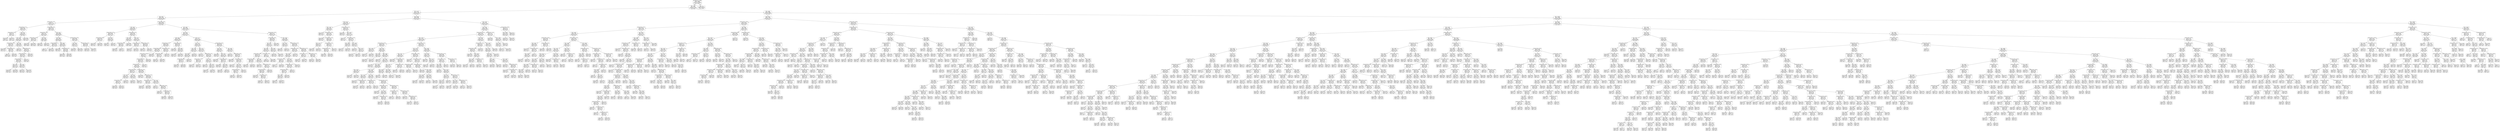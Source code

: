 digraph Tree {
node [shape=box] ;
0 [label="abs_diff_ratio <= 0.0008\ngini = 0.3994\nsamples = 236664\nvalue = [171418, 65246]\nclass = cloudy"] ;
1 [label="GHI <= 200.5\ngini = 0.2655\nsamples = 77452\nvalue = [12206, 65246]\nclass = clear"] ;
0 -> 1 [labeldistance=2.5, labelangle=45, headlabel="True"] ;
2 [label="GHI <= 114.5\ngini = 0.4574\nsamples = 12803\nvalue = [4533, 8270]\nclass = clear"] ;
1 -> 2 ;
3 [label="GHI <= 35.5\ngini = 0.483\nsamples = 7846\nvalue = [3200, 4646]\nclass = clear"] ;
2 -> 3 ;
4 [label="Clearsky GHI <= 22.5\ngini = 0.5\nsamples = 2321\nvalue = [1152, 1169]\nclass = clear"] ;
3 -> 4 ;
5 [label="Clearsky GHI <= 11.5\ngini = 0.4922\nsamples = 939\nvalue = [411, 528]\nclass = clear"] ;
4 -> 5 ;
6 [label="Clearsky GHI <= 10.5\ngini = 0.4512\nsamples = 32\nvalue = [21, 11]\nclass = cloudy"] ;
5 -> 6 ;
7 [label="gini = 0.4444\nsamples = 6\nvalue = [4, 2]\nclass = cloudy"] ;
6 -> 7 ;
8 [label="gini = 0.4527\nsamples = 26\nvalue = [17, 9]\nclass = cloudy"] ;
6 -> 8 ;
9 [label="GHI <= 21.5\ngini = 0.4902\nsamples = 907\nvalue = [390, 517]\nclass = clear"] ;
5 -> 9 ;
10 [label="GHI <= 14.5\ngini = 0.4882\nsamples = 799\nvalue = [338, 461]\nclass = clear"] ;
9 -> 10 ;
11 [label="Clearsky GHI <= 12.5\ngini = 0.4934\nsamples = 192\nvalue = [85, 107]\nclass = clear"] ;
10 -> 11 ;
12 [label="gini = 0.4688\nsamples = 40\nvalue = [15, 25]\nclass = clear"] ;
11 -> 12 ;
13 [label="Clearsky GHI <= 13.5\ngini = 0.4969\nsamples = 152\nvalue = [70, 82]\nclass = clear"] ;
11 -> 13 ;
14 [label="gini = 0.5\nsamples = 56\nvalue = [28, 28]\nclass = cloudy"] ;
13 -> 14 ;
15 [label="gini = 0.4922\nsamples = 96\nvalue = [42, 54]\nclass = clear"] ;
13 -> 15 ;
16 [label="GHI <= 15.5\ngini = 0.4862\nsamples = 607\nvalue = [253, 354]\nclass = clear"] ;
10 -> 16 ;
17 [label="gini = 0.473\nsamples = 86\nvalue = [33, 53]\nclass = clear"] ;
16 -> 17 ;
18 [label="Clearsky GHI <= 20.5\ngini = 0.4879\nsamples = 521\nvalue = [220, 301]\nclass = clear"] ;
16 -> 18 ;
19 [label="Clearsky GHI <= 19.5\ngini = 0.4862\nsamples = 427\nvalue = [178, 249]\nclass = clear"] ;
18 -> 19 ;
20 [label="Clearsky GHI <= 17.5\ngini = 0.4882\nsamples = 364\nvalue = [154, 210]\nclass = clear"] ;
19 -> 20 ;
21 [label="GHI <= 16.5\ngini = 0.4914\nsamples = 175\nvalue = [76, 99]\nclass = clear"] ;
20 -> 21 ;
22 [label="gini = 0.4851\nsamples = 87\nvalue = [36, 51]\nclass = clear"] ;
21 -> 22 ;
23 [label="gini = 0.4959\nsamples = 88\nvalue = [40, 48]\nclass = clear"] ;
21 -> 23 ;
24 [label="GHI <= 18.5\ngini = 0.4848\nsamples = 189\nvalue = [78, 111]\nclass = clear"] ;
20 -> 24 ;
25 [label="gini = 0.4854\nsamples = 111\nvalue = [46, 65]\nclass = clear"] ;
24 -> 25 ;
26 [label="gini = 0.4839\nsamples = 78\nvalue = [32, 46]\nclass = clear"] ;
24 -> 26 ;
27 [label="gini = 0.4717\nsamples = 63\nvalue = [24, 39]\nclass = clear"] ;
19 -> 27 ;
28 [label="gini = 0.4943\nsamples = 94\nvalue = [42, 52]\nclass = clear"] ;
18 -> 28 ;
29 [label="gini = 0.4993\nsamples = 108\nvalue = [52, 56]\nclass = clear"] ;
9 -> 29 ;
30 [label="Clearsky GHI <= 26.5\ngini = 0.4974\nsamples = 1382\nvalue = [741, 641]\nclass = cloudy"] ;
4 -> 30 ;
31 [label="Clearsky GHI <= 24.5\ngini = 0.4715\nsamples = 486\nvalue = [301, 185]\nclass = cloudy"] ;
30 -> 31 ;
32 [label="Clearsky GHI <= 23.5\ngini = 0.4606\nsamples = 278\nvalue = [178, 100]\nclass = cloudy"] ;
31 -> 32 ;
33 [label="gini = 0.4509\nsamples = 134\nvalue = [88, 46]\nclass = cloudy"] ;
32 -> 33 ;
34 [label="gini = 0.4688\nsamples = 144\nvalue = [90, 54]\nclass = cloudy"] ;
32 -> 34 ;
35 [label="GHI <= 25.5\ngini = 0.4833\nsamples = 208\nvalue = [123, 85]\nclass = cloudy"] ;
31 -> 35 ;
36 [label="gini = 0.4842\nsamples = 107\nvalue = [63, 44]\nclass = cloudy"] ;
35 -> 36 ;
37 [label="gini = 0.4823\nsamples = 101\nvalue = [60, 41]\nclass = cloudy"] ;
35 -> 37 ;
38 [label="GHI <= 31.5\ngini = 0.4998\nsamples = 896\nvalue = [440, 456]\nclass = clear"] ;
30 -> 38 ;
39 [label="GHI <= 28.5\ngini = 0.4995\nsamples = 516\nvalue = [266, 250]\nclass = cloudy"] ;
38 -> 39 ;
40 [label="Clearsky GHI <= 27.5\ngini = 0.4983\nsamples = 223\nvalue = [118, 105]\nclass = cloudy"] ;
39 -> 40 ;
41 [label="gini = 0.5\nsamples = 111\nvalue = [55, 56]\nclass = clear"] ;
40 -> 41 ;
42 [label="gini = 0.4922\nsamples = 112\nvalue = [63, 49]\nclass = cloudy"] ;
40 -> 42 ;
43 [label="GHI <= 29.5\ngini = 0.4999\nsamples = 293\nvalue = [148, 145]\nclass = cloudy"] ;
39 -> 43 ;
44 [label="gini = 0.4988\nsamples = 103\nvalue = [49, 54]\nclass = clear"] ;
43 -> 44 ;
45 [label="Clearsky GHI <= 30.5\ngini = 0.4991\nsamples = 190\nvalue = [99, 91]\nclass = cloudy"] ;
43 -> 45 ;
46 [label="gini = 0.4982\nsamples = 100\nvalue = [53, 47]\nclass = cloudy"] ;
45 -> 46 ;
47 [label="gini = 0.4998\nsamples = 90\nvalue = [46, 44]\nclass = cloudy"] ;
45 -> 47 ;
48 [label="Clearsky GHI <= 33.5\ngini = 0.4965\nsamples = 380\nvalue = [174, 206]\nclass = clear"] ;
38 -> 48 ;
49 [label="GHI <= 32.5\ngini = 0.4932\nsamples = 197\nvalue = [87, 110]\nclass = clear"] ;
48 -> 49 ;
50 [label="gini = 0.4984\nsamples = 89\nvalue = [42, 47]\nclass = clear"] ;
49 -> 50 ;
51 [label="gini = 0.4861\nsamples = 108\nvalue = [45, 63]\nclass = clear"] ;
49 -> 51 ;
52 [label="Clearsky GHI <= 34.5\ngini = 0.4988\nsamples = 183\nvalue = [87, 96]\nclass = clear"] ;
48 -> 52 ;
53 [label="gini = 0.4976\nsamples = 86\nvalue = [40, 46]\nclass = clear"] ;
52 -> 53 ;
54 [label="gini = 0.4995\nsamples = 97\nvalue = [47, 50]\nclass = clear"] ;
52 -> 54 ;
55 [label="Clearsky GHI <= 46.5\ngini = 0.4666\nsamples = 5525\nvalue = [2048, 3477]\nclass = clear"] ;
3 -> 55 ;
56 [label="GHI <= 39.5\ngini = 0.4803\nsamples = 836\nvalue = [335, 501]\nclass = clear"] ;
55 -> 56 ;
57 [label="Clearsky GHI <= 37.5\ngini = 0.4696\nsamples = 300\nvalue = [113, 187]\nclass = clear"] ;
56 -> 57 ;
58 [label="Clearsky GHI <= 36.5\ngini = 0.4795\nsamples = 168\nvalue = [67, 101]\nclass = clear"] ;
57 -> 58 ;
59 [label="gini = 0.4738\nsamples = 83\nvalue = [32, 51]\nclass = clear"] ;
58 -> 59 ;
60 [label="gini = 0.4844\nsamples = 85\nvalue = [35, 50]\nclass = clear"] ;
58 -> 60 ;
61 [label="GHI <= 38.5\ngini = 0.4541\nsamples = 132\nvalue = [46, 86]\nclass = clear"] ;
57 -> 61 ;
62 [label="gini = 0.4642\nsamples = 71\nvalue = [26, 45]\nclass = clear"] ;
61 -> 62 ;
63 [label="gini = 0.4407\nsamples = 61\nvalue = [20, 41]\nclass = clear"] ;
61 -> 63 ;
64 [label="Clearsky GHI <= 42.5\ngini = 0.4853\nsamples = 536\nvalue = [222, 314]\nclass = clear"] ;
56 -> 64 ;
65 [label="GHI <= 41.5\ngini = 0.4931\nsamples = 204\nvalue = [90, 114]\nclass = clear"] ;
64 -> 65 ;
66 [label="Clearsky GHI <= 40.5\ngini = 0.4837\nsamples = 144\nvalue = [59, 85]\nclass = clear"] ;
65 -> 66 ;
67 [label="gini = 0.4865\nsamples = 67\nvalue = [28, 39]\nclass = clear"] ;
66 -> 67 ;
68 [label="gini = 0.481\nsamples = 77\nvalue = [31, 46]\nclass = clear"] ;
66 -> 68 ;
69 [label="gini = 0.4994\nsamples = 60\nvalue = [31, 29]\nclass = cloudy"] ;
65 -> 69 ;
70 [label="GHI <= 44.5\ngini = 0.479\nsamples = 332\nvalue = [132, 200]\nclass = clear"] ;
64 -> 70 ;
71 [label="Clearsky GHI <= 43.5\ngini = 0.4628\nsamples = 176\nvalue = [64, 112]\nclass = clear"] ;
70 -> 71 ;
72 [label="gini = 0.4572\nsamples = 82\nvalue = [29, 53]\nclass = clear"] ;
71 -> 72 ;
73 [label="gini = 0.4674\nsamples = 94\nvalue = [35, 59]\nclass = clear"] ;
71 -> 73 ;
74 [label="Clearsky GHI <= 45.5\ngini = 0.4918\nsamples = 156\nvalue = [68, 88]\nclass = clear"] ;
70 -> 74 ;
75 [label="gini = 0.4875\nsamples = 76\nvalue = [32, 44]\nclass = clear"] ;
74 -> 75 ;
76 [label="gini = 0.495\nsamples = 80\nvalue = [36, 44]\nclass = clear"] ;
74 -> 76 ;
77 [label="GHI <= 88.5\ngini = 0.4637\nsamples = 4689\nvalue = [1713, 2976]\nclass = clear"] ;
55 -> 77 ;
78 [label="GHI <= 67.5\ngini = 0.4589\nsamples = 3017\nvalue = [1076, 1941]\nclass = clear"] ;
77 -> 78 ;
79 [label="GHI <= 64.5\ngini = 0.4669\nsamples = 1675\nvalue = [622, 1053]\nclass = clear"] ;
78 -> 79 ;
80 [label="Clearsky GHI <= 61.5\ngini = 0.4631\nsamples = 1450\nvalue = [528, 922]\nclass = clear"] ;
79 -> 80 ;
81 [label="Clearsky GHI <= 60.5\ngini = 0.4669\nsamples = 1201\nvalue = [446, 755]\nclass = clear"] ;
80 -> 81 ;
82 [label="Clearsky GHI <= 59.5\ngini = 0.4627\nsamples = 1117\nvalue = [406, 711]\nclass = clear"] ;
81 -> 82 ;
83 [label="Clearsky GHI <= 58.5\ngini = 0.4663\nsamples = 1021\nvalue = [378, 643]\nclass = clear"] ;
82 -> 83 ;
84 [label="Clearsky GHI <= 51.5\ngini = 0.462\nsamples = 950\nvalue = [344, 606]\nclass = clear"] ;
83 -> 84 ;
85 [label="Clearsky GHI <= 49.5\ngini = 0.4507\nsamples = 411\nvalue = [141, 270]\nclass = clear"] ;
84 -> 85 ;
86 [label="GHI <= 48.5\ngini = 0.4471\nsamples = 252\nvalue = [85, 167]\nclass = clear"] ;
85 -> 86 ;
87 [label="Clearsky GHI <= 47.5\ngini = 0.454\nsamples = 178\nvalue = [62, 116]\nclass = clear"] ;
86 -> 87 ;
88 [label="gini = 0.4512\nsamples = 96\nvalue = [33, 63]\nclass = clear"] ;
87 -> 88 ;
89 [label="gini = 0.4572\nsamples = 82\nvalue = [29, 53]\nclass = clear"] ;
87 -> 89 ;
90 [label="gini = 0.4284\nsamples = 74\nvalue = [23, 51]\nclass = clear"] ;
86 -> 90 ;
91 [label="GHI <= 50.5\ngini = 0.4563\nsamples = 159\nvalue = [56, 103]\nclass = clear"] ;
85 -> 91 ;
92 [label="gini = 0.4597\nsamples = 81\nvalue = [29, 52]\nclass = clear"] ;
91 -> 92 ;
93 [label="gini = 0.4527\nsamples = 78\nvalue = [27, 51]\nclass = clear"] ;
91 -> 93 ;
94 [label="Clearsky GHI <= 52.5\ngini = 0.4696\nsamples = 539\nvalue = [203, 336]\nclass = clear"] ;
84 -> 94 ;
95 [label="gini = 0.4996\nsamples = 70\nvalue = [34, 36]\nclass = clear"] ;
94 -> 95 ;
96 [label="Clearsky GHI <= 54.5\ngini = 0.461\nsamples = 469\nvalue = [169, 300]\nclass = clear"] ;
94 -> 96 ;
97 [label="Clearsky GHI <= 53.5\ngini = 0.4736\nsamples = 161\nvalue = [62, 99]\nclass = clear"] ;
96 -> 97 ;
98 [label="gini = 0.4524\nsamples = 81\nvalue = [28, 53]\nclass = clear"] ;
97 -> 98 ;
99 [label="gini = 0.4888\nsamples = 80\nvalue = [34, 46]\nclass = clear"] ;
97 -> 99 ;
100 [label="GHI <= 55.5\ngini = 0.4534\nsamples = 308\nvalue = [107, 201]\nclass = clear"] ;
96 -> 100 ;
101 [label="gini = 0.417\nsamples = 81\nvalue = [24, 57]\nclass = clear"] ;
100 -> 101 ;
102 [label="Clearsky GHI <= 56.5\ngini = 0.4639\nsamples = 227\nvalue = [83, 144]\nclass = clear"] ;
100 -> 102 ;
103 [label="gini = 0.479\nsamples = 83\nvalue = [33, 50]\nclass = clear"] ;
102 -> 103 ;
104 [label="Clearsky GHI <= 57.5\ngini = 0.4533\nsamples = 144\nvalue = [50, 94]\nclass = clear"] ;
102 -> 104 ;
105 [label="gini = 0.4621\nsamples = 69\nvalue = [25, 44]\nclass = clear"] ;
104 -> 105 ;
106 [label="gini = 0.4444\nsamples = 75\nvalue = [25, 50]\nclass = clear"] ;
104 -> 106 ;
107 [label="gini = 0.4991\nsamples = 71\nvalue = [34, 37]\nclass = clear"] ;
83 -> 107 ;
108 [label="gini = 0.4132\nsamples = 96\nvalue = [28, 68]\nclass = clear"] ;
82 -> 108 ;
109 [label="gini = 0.4989\nsamples = 84\nvalue = [40, 44]\nclass = clear"] ;
81 -> 109 ;
110 [label="Clearsky GHI <= 63.5\ngini = 0.4417\nsamples = 249\nvalue = [82, 167]\nclass = clear"] ;
80 -> 110 ;
111 [label="Clearsky GHI <= 62.5\ngini = 0.4243\nsamples = 167\nvalue = [51, 116]\nclass = clear"] ;
110 -> 111 ;
112 [label="gini = 0.4111\nsamples = 83\nvalue = [24, 59]\nclass = clear"] ;
111 -> 112 ;
113 [label="gini = 0.4362\nsamples = 84\nvalue = [27, 57]\nclass = clear"] ;
111 -> 113 ;
114 [label="gini = 0.4703\nsamples = 82\nvalue = [31, 51]\nclass = clear"] ;
110 -> 114 ;
115 [label="Clearsky GHI <= 65.5\ngini = 0.4865\nsamples = 225\nvalue = [94, 131]\nclass = clear"] ;
79 -> 115 ;
116 [label="gini = 0.4931\nsamples = 68\nvalue = [30, 38]\nclass = clear"] ;
115 -> 116 ;
117 [label="GHI <= 66.5\ngini = 0.4829\nsamples = 157\nvalue = [64, 93]\nclass = clear"] ;
115 -> 117 ;
118 [label="gini = 0.4826\nsamples = 91\nvalue = [37, 54]\nclass = clear"] ;
117 -> 118 ;
119 [label="gini = 0.4835\nsamples = 66\nvalue = [27, 39]\nclass = clear"] ;
117 -> 119 ;
120 [label="GHI <= 77.5\ngini = 0.4477\nsamples = 1342\nvalue = [454, 888]\nclass = clear"] ;
78 -> 120 ;
121 [label="GHI <= 71.5\ngini = 0.4326\nsamples = 730\nvalue = [231, 499]\nclass = clear"] ;
120 -> 121 ;
122 [label="GHI <= 70.5\ngini = 0.4489\nsamples = 341\nvalue = [116, 225]\nclass = clear"] ;
121 -> 122 ;
123 [label="GHI <= 69.5\ngini = 0.4453\nsamples = 248\nvalue = [83, 165]\nclass = clear"] ;
122 -> 123 ;
124 [label="Clearsky GHI <= 68.5\ngini = 0.4531\nsamples = 173\nvalue = [60, 113]\nclass = clear"] ;
123 -> 124 ;
125 [label="gini = 0.4564\nsamples = 88\nvalue = [31, 57]\nclass = clear"] ;
124 -> 125 ;
126 [label="gini = 0.4496\nsamples = 85\nvalue = [29, 56]\nclass = clear"] ;
124 -> 126 ;
127 [label="gini = 0.4252\nsamples = 75\nvalue = [23, 52]\nclass = clear"] ;
123 -> 127 ;
128 [label="gini = 0.4579\nsamples = 93\nvalue = [33, 60]\nclass = clear"] ;
122 -> 128 ;
129 [label="GHI <= 72.5\ngini = 0.4165\nsamples = 389\nvalue = [115, 274]\nclass = clear"] ;
121 -> 129 ;
130 [label="gini = 0.3817\nsamples = 74\nvalue = [19, 55]\nclass = clear"] ;
129 -> 130 ;
131 [label="Clearsky GHI <= 74.5\ngini = 0.4238\nsamples = 315\nvalue = [96, 219]\nclass = clear"] ;
129 -> 131 ;
132 [label="Clearsky GHI <= 73.5\ngini = 0.4413\nsamples = 143\nvalue = [47, 96]\nclass = clear"] ;
131 -> 132 ;
133 [label="gini = 0.4244\nsamples = 72\nvalue = [22, 50]\nclass = clear"] ;
132 -> 133 ;
134 [label="gini = 0.4563\nsamples = 71\nvalue = [25, 46]\nclass = clear"] ;
132 -> 134 ;
135 [label="GHI <= 75.5\ngini = 0.4074\nsamples = 172\nvalue = [49, 123]\nclass = clear"] ;
131 -> 135 ;
136 [label="gini = 0.3792\nsamples = 59\nvalue = [15, 44]\nclass = clear"] ;
135 -> 136 ;
137 [label="GHI <= 76.5\ngini = 0.4207\nsamples = 113\nvalue = [34, 79]\nclass = clear"] ;
135 -> 137 ;
138 [label="gini = 0.4357\nsamples = 53\nvalue = [17, 36]\nclass = clear"] ;
137 -> 138 ;
139 [label="gini = 0.4061\nsamples = 60\nvalue = [17, 43]\nclass = clear"] ;
137 -> 139 ;
140 [label="Clearsky GHI <= 82.5\ngini = 0.4632\nsamples = 612\nvalue = [223, 389]\nclass = clear"] ;
120 -> 140 ;
141 [label="GHI <= 78.5\ngini = 0.4841\nsamples = 292\nvalue = [120, 172]\nclass = clear"] ;
140 -> 141 ;
142 [label="gini = 0.4995\nsamples = 62\nvalue = [30, 32]\nclass = clear"] ;
141 -> 142 ;
143 [label="GHI <= 79.5\ngini = 0.4764\nsamples = 230\nvalue = [90, 140]\nclass = clear"] ;
141 -> 143 ;
144 [label="gini = 0.4486\nsamples = 53\nvalue = [18, 35]\nclass = clear"] ;
143 -> 144 ;
145 [label="Clearsky GHI <= 80.5\ngini = 0.4826\nsamples = 177\nvalue = [72, 105]\nclass = clear"] ;
143 -> 145 ;
146 [label="gini = 0.4969\nsamples = 63\nvalue = [29, 34]\nclass = clear"] ;
145 -> 146 ;
147 [label="GHI <= 81.5\ngini = 0.4698\nsamples = 114\nvalue = [43, 71]\nclass = clear"] ;
145 -> 147 ;
148 [label="gini = 0.4561\nsamples = 54\nvalue = [19, 35]\nclass = clear"] ;
147 -> 148 ;
149 [label="gini = 0.48\nsamples = 60\nvalue = [24, 36]\nclass = clear"] ;
147 -> 149 ;
150 [label="GHI <= 83.5\ngini = 0.4365\nsamples = 320\nvalue = [103, 217]\nclass = clear"] ;
140 -> 150 ;
151 [label="gini = 0.331\nsamples = 43\nvalue = [9, 34]\nclass = clear"] ;
150 -> 151 ;
152 [label="Clearsky GHI <= 84.5\ngini = 0.4484\nsamples = 277\nvalue = [94, 183]\nclass = clear"] ;
150 -> 152 ;
153 [label="gini = 0.4898\nsamples = 49\nvalue = [21, 28]\nclass = clear"] ;
152 -> 153 ;
154 [label="Clearsky GHI <= 85.5\ngini = 0.4353\nsamples = 228\nvalue = [73, 155]\nclass = clear"] ;
152 -> 154 ;
155 [label="gini = 0.4321\nsamples = 57\nvalue = [18, 39]\nclass = clear"] ;
154 -> 155 ;
156 [label="GHI <= 87.5\ngini = 0.4364\nsamples = 171\nvalue = [55, 116]\nclass = clear"] ;
154 -> 156 ;
157 [label="Clearsky GHI <= 86.5\ngini = 0.4384\nsamples = 114\nvalue = [37, 77]\nclass = clear"] ;
156 -> 157 ;
158 [label="gini = 0.437\nsamples = 62\nvalue = [20, 42]\nclass = clear"] ;
157 -> 158 ;
159 [label="gini = 0.4401\nsamples = 52\nvalue = [17, 35]\nclass = clear"] ;
157 -> 159 ;
160 [label="gini = 0.4321\nsamples = 57\nvalue = [18, 39]\nclass = clear"] ;
156 -> 160 ;
161 [label="Clearsky GHI <= 100.5\ngini = 0.4717\nsamples = 1672\nvalue = [637, 1035]\nclass = clear"] ;
77 -> 161 ;
162 [label="Clearsky GHI <= 99.5\ngini = 0.4845\nsamples = 675\nvalue = [278, 397]\nclass = clear"] ;
161 -> 162 ;
163 [label="GHI <= 97.5\ngini = 0.4817\nsamples = 611\nvalue = [247, 364]\nclass = clear"] ;
162 -> 163 ;
164 [label="GHI <= 95.5\ngini = 0.4872\nsamples = 481\nvalue = [202, 279]\nclass = clear"] ;
163 -> 164 ;
165 [label="Clearsky GHI <= 90.5\ngini = 0.4778\nsamples = 370\nvalue = [146, 224]\nclass = clear"] ;
164 -> 165 ;
166 [label="Clearsky GHI <= 89.5\ngini = 0.4938\nsamples = 99\nvalue = [44, 55]\nclass = clear"] ;
165 -> 166 ;
167 [label="gini = 0.4867\nsamples = 43\nvalue = [18, 25]\nclass = clear"] ;
166 -> 167 ;
168 [label="gini = 0.4974\nsamples = 56\nvalue = [26, 30]\nclass = clear"] ;
166 -> 168 ;
169 [label="GHI <= 91.5\ngini = 0.4694\nsamples = 271\nvalue = [102, 169]\nclass = clear"] ;
165 -> 169 ;
170 [label="gini = 0.4401\nsamples = 52\nvalue = [17, 35]\nclass = clear"] ;
169 -> 170 ;
171 [label="Clearsky GHI <= 94.5\ngini = 0.475\nsamples = 219\nvalue = [85, 134]\nclass = clear"] ;
169 -> 171 ;
172 [label="Clearsky GHI <= 92.5\ngini = 0.4824\nsamples = 160\nvalue = [65, 95]\nclass = clear"] ;
171 -> 172 ;
173 [label="gini = 0.4913\nsamples = 53\nvalue = [23, 30]\nclass = clear"] ;
172 -> 173 ;
174 [label="Clearsky GHI <= 93.5\ngini = 0.4769\nsamples = 107\nvalue = [42, 65]\nclass = clear"] ;
172 -> 174 ;
175 [label="gini = 0.477\nsamples = 56\nvalue = [22, 34]\nclass = clear"] ;
174 -> 175 ;
176 [label="gini = 0.4767\nsamples = 51\nvalue = [20, 31]\nclass = clear"] ;
174 -> 176 ;
177 [label="gini = 0.4481\nsamples = 59\nvalue = [20, 39]\nclass = clear"] ;
171 -> 177 ;
178 [label="Clearsky GHI <= 96.5\ngini = 0.5\nsamples = 111\nvalue = [56, 55]\nclass = cloudy"] ;
164 -> 178 ;
179 [label="gini = 0.5\nsamples = 52\nvalue = [26, 26]\nclass = cloudy"] ;
178 -> 179 ;
180 [label="gini = 0.4999\nsamples = 59\nvalue = [30, 29]\nclass = cloudy"] ;
178 -> 180 ;
181 [label="GHI <= 98.5\ngini = 0.4527\nsamples = 130\nvalue = [45, 85]\nclass = clear"] ;
163 -> 181 ;
182 [label="gini = 0.4281\nsamples = 58\nvalue = [18, 40]\nclass = clear"] ;
181 -> 182 ;
183 [label="gini = 0.4688\nsamples = 72\nvalue = [27, 45]\nclass = clear"] ;
181 -> 183 ;
184 [label="gini = 0.4995\nsamples = 64\nvalue = [31, 33]\nclass = clear"] ;
162 -> 184 ;
185 [label="GHI <= 102.5\ngini = 0.4608\nsamples = 997\nvalue = [359, 638]\nclass = clear"] ;
161 -> 185 ;
186 [label="GHI <= 101.5\ngini = 0.4321\nsamples = 152\nvalue = [48, 104]\nclass = clear"] ;
185 -> 186 ;
187 [label="gini = 0.4537\nsamples = 69\nvalue = [24, 45]\nclass = clear"] ;
186 -> 187 ;
188 [label="gini = 0.4111\nsamples = 83\nvalue = [24, 59]\nclass = clear"] ;
186 -> 188 ;
189 [label="Clearsky GHI <= 110.5\ngini = 0.4652\nsamples = 845\nvalue = [311, 534]\nclass = clear"] ;
185 -> 189 ;
190 [label="Clearsky GHI <= 109.5\ngini = 0.4718\nsamples = 564\nvalue = [215, 349]\nclass = clear"] ;
189 -> 190 ;
191 [label="GHI <= 104.5\ngini = 0.4675\nsamples = 494\nvalue = [184, 310]\nclass = clear"] ;
190 -> 191 ;
192 [label="Clearsky GHI <= 103.5\ngini = 0.48\nsamples = 140\nvalue = [56, 84]\nclass = clear"] ;
191 -> 192 ;
193 [label="gini = 0.4713\nsamples = 71\nvalue = [27, 44]\nclass = clear"] ;
192 -> 193 ;
194 [label="gini = 0.4873\nsamples = 69\nvalue = [29, 40]\nclass = clear"] ;
192 -> 194 ;
195 [label="GHI <= 108.5\ngini = 0.4617\nsamples = 354\nvalue = [128, 226]\nclass = clear"] ;
191 -> 195 ;
196 [label="Clearsky GHI <= 107.5\ngini = 0.4638\nsamples = 290\nvalue = [106, 184]\nclass = clear"] ;
195 -> 196 ;
197 [label="Clearsky GHI <= 106.5\ngini = 0.4607\nsamples = 214\nvalue = [77, 137]\nclass = clear"] ;
196 -> 197 ;
198 [label="GHI <= 105.5\ngini = 0.4638\nsamples = 145\nvalue = [53, 92]\nclass = clear"] ;
197 -> 198 ;
199 [label="gini = 0.4635\nsamples = 74\nvalue = [27, 47]\nclass = clear"] ;
198 -> 199 ;
200 [label="gini = 0.4642\nsamples = 71\nvalue = [26, 45]\nclass = clear"] ;
198 -> 200 ;
201 [label="gini = 0.4537\nsamples = 69\nvalue = [24, 45]\nclass = clear"] ;
197 -> 201 ;
202 [label="gini = 0.472\nsamples = 76\nvalue = [29, 47]\nclass = clear"] ;
196 -> 202 ;
203 [label="gini = 0.4512\nsamples = 64\nvalue = [22, 42]\nclass = clear"] ;
195 -> 203 ;
204 [label="gini = 0.4935\nsamples = 70\nvalue = [31, 39]\nclass = clear"] ;
190 -> 204 ;
205 [label="Clearsky GHI <= 112.5\ngini = 0.4498\nsamples = 281\nvalue = [96, 185]\nclass = clear"] ;
189 -> 205 ;
206 [label="Clearsky GHI <= 111.5\ngini = 0.43\nsamples = 147\nvalue = [46, 101]\nclass = clear"] ;
205 -> 206 ;
207 [label="gini = 0.4474\nsamples = 74\nvalue = [25, 49]\nclass = clear"] ;
206 -> 207 ;
208 [label="gini = 0.4098\nsamples = 73\nvalue = [21, 52]\nclass = clear"] ;
206 -> 208 ;
209 [label="Clearsky GHI <= 113.5\ngini = 0.4678\nsamples = 134\nvalue = [50, 84]\nclass = clear"] ;
205 -> 209 ;
210 [label="gini = 0.4775\nsamples = 66\nvalue = [26, 40]\nclass = clear"] ;
209 -> 210 ;
211 [label="gini = 0.4567\nsamples = 68\nvalue = [24, 44]\nclass = clear"] ;
209 -> 211 ;
212 [label="GHI <= 128.5\ngini = 0.3932\nsamples = 4957\nvalue = [1333, 3624]\nclass = clear"] ;
2 -> 212 ;
213 [label="GHI <= 121.5\ngini = 0.4402\nsamples = 795\nvalue = [260, 535]\nclass = clear"] ;
212 -> 213 ;
214 [label="GHI <= 115.5\ngini = 0.4189\nsamples = 422\nvalue = [126, 296]\nclass = clear"] ;
213 -> 214 ;
215 [label="gini = 0.3615\nsamples = 76\nvalue = [18, 58]\nclass = clear"] ;
214 -> 215 ;
216 [label="Clearsky GHI <= 116.5\ngini = 0.4294\nsamples = 346\nvalue = [108, 238]\nclass = clear"] ;
214 -> 216 ;
217 [label="gini = 0.4829\nsamples = 54\nvalue = [22, 32]\nclass = clear"] ;
216 -> 217 ;
218 [label="Clearsky GHI <= 118.5\ngini = 0.4156\nsamples = 292\nvalue = [86, 206]\nclass = clear"] ;
216 -> 218 ;
219 [label="GHI <= 117.5\ngini = 0.4315\nsamples = 127\nvalue = [40, 87]\nclass = clear"] ;
218 -> 219 ;
220 [label="gini = 0.3967\nsamples = 66\nvalue = [18, 48]\nclass = clear"] ;
219 -> 220 ;
221 [label="gini = 0.4612\nsamples = 61\nvalue = [22, 39]\nclass = clear"] ;
219 -> 221 ;
222 [label="Clearsky GHI <= 120.5\ngini = 0.4021\nsamples = 165\nvalue = [46, 119]\nclass = clear"] ;
218 -> 222 ;
223 [label="Clearsky GHI <= 119.5\ngini = 0.3922\nsamples = 112\nvalue = [30, 82]\nclass = clear"] ;
222 -> 223 ;
224 [label="gini = 0.3888\nsamples = 53\nvalue = [14, 39]\nclass = clear"] ;
223 -> 224 ;
225 [label="gini = 0.3953\nsamples = 59\nvalue = [16, 43]\nclass = clear"] ;
223 -> 225 ;
226 [label="gini = 0.4215\nsamples = 53\nvalue = [16, 37]\nclass = clear"] ;
222 -> 226 ;
227 [label="Clearsky GHI <= 122.5\ngini = 0.4604\nsamples = 373\nvalue = [134, 239]\nclass = clear"] ;
213 -> 227 ;
228 [label="gini = 0.4841\nsamples = 56\nvalue = [23, 33]\nclass = clear"] ;
227 -> 228 ;
229 [label="GHI <= 123.5\ngini = 0.4551\nsamples = 317\nvalue = [111, 206]\nclass = clear"] ;
227 -> 229 ;
230 [label="gini = 0.375\nsamples = 44\nvalue = [11, 33]\nclass = clear"] ;
229 -> 230 ;
231 [label="Clearsky GHI <= 125.5\ngini = 0.4642\nsamples = 273\nvalue = [100, 173]\nclass = clear"] ;
229 -> 231 ;
232 [label="GHI <= 124.5\ngini = 0.4853\nsamples = 99\nvalue = [41, 58]\nclass = clear"] ;
231 -> 232 ;
233 [label="gini = 0.4712\nsamples = 50\nvalue = [19, 31]\nclass = clear"] ;
232 -> 233 ;
234 [label="gini = 0.4948\nsamples = 49\nvalue = [22, 27]\nclass = clear"] ;
232 -> 234 ;
235 [label="GHI <= 126.5\ngini = 0.4482\nsamples = 174\nvalue = [59, 115]\nclass = clear"] ;
231 -> 235 ;
236 [label="gini = 0.3922\nsamples = 56\nvalue = [15, 41]\nclass = clear"] ;
235 -> 236 ;
237 [label="GHI <= 127.5\ngini = 0.4677\nsamples = 118\nvalue = [44, 74]\nclass = clear"] ;
235 -> 237 ;
238 [label="gini = 0.4814\nsamples = 57\nvalue = [23, 34]\nclass = clear"] ;
237 -> 238 ;
239 [label="gini = 0.4515\nsamples = 61\nvalue = [21, 40]\nclass = clear"] ;
237 -> 239 ;
240 [label="GHI <= 197.5\ngini = 0.3827\nsamples = 4162\nvalue = [1073, 3089]\nclass = clear"] ;
212 -> 240 ;
241 [label="GHI <= 193.5\ngini = 0.3794\nsamples = 3958\nvalue = [1007, 2951]\nclass = clear"] ;
240 -> 241 ;
242 [label="Clearsky GHI <= 179.5\ngini = 0.3832\nsamples = 3716\nvalue = [960, 2756]\nclass = clear"] ;
241 -> 242 ;
243 [label="GHI <= 150.5\ngini = 0.3779\nsamples = 3009\nvalue = [761, 2248]\nclass = clear"] ;
242 -> 243 ;
244 [label="Clearsky GHI <= 130.5\ngini = 0.3953\nsamples = 1331\nvalue = [361, 970]\nclass = clear"] ;
243 -> 244 ;
245 [label="GHI <= 129.5\ngini = 0.3355\nsamples = 136\nvalue = [29, 107]\nclass = clear"] ;
244 -> 245 ;
246 [label="gini = 0.3573\nsamples = 73\nvalue = [17, 56]\nclass = clear"] ;
245 -> 246 ;
247 [label="gini = 0.3084\nsamples = 63\nvalue = [12, 51]\nclass = clear"] ;
245 -> 247 ;
248 [label="GHI <= 132.5\ngini = 0.4013\nsamples = 1195\nvalue = [332, 863]\nclass = clear"] ;
244 -> 248 ;
249 [label="GHI <= 131.5\ngini = 0.4369\nsamples = 121\nvalue = [39, 82]\nclass = clear"] ;
248 -> 249 ;
250 [label="gini = 0.4409\nsamples = 64\nvalue = [21, 43]\nclass = clear"] ;
249 -> 250 ;
251 [label="gini = 0.4321\nsamples = 57\nvalue = [18, 39]\nclass = clear"] ;
249 -> 251 ;
252 [label="GHI <= 133.5\ngini = 0.3968\nsamples = 1074\nvalue = [293, 781]\nclass = clear"] ;
248 -> 252 ;
253 [label="gini = 0.324\nsamples = 59\nvalue = [12, 47]\nclass = clear"] ;
252 -> 253 ;
254 [label="GHI <= 134.5\ngini = 0.4004\nsamples = 1015\nvalue = [281, 734]\nclass = clear"] ;
252 -> 254 ;
255 [label="gini = 0.4561\nsamples = 54\nvalue = [19, 35]\nclass = clear"] ;
254 -> 255 ;
256 [label="GHI <= 136.5\ngini = 0.3966\nsamples = 961\nvalue = [262, 699]\nclass = clear"] ;
254 -> 256 ;
257 [label="GHI <= 135.5\ngini = 0.3429\nsamples = 132\nvalue = [29, 103]\nclass = clear"] ;
256 -> 257 ;
258 [label="gini = 0.3389\nsamples = 74\nvalue = [16, 58]\nclass = clear"] ;
257 -> 258 ;
259 [label="gini = 0.3478\nsamples = 58\nvalue = [13, 45]\nclass = clear"] ;
257 -> 259 ;
260 [label="GHI <= 139.5\ngini = 0.4041\nsamples = 829\nvalue = [233, 596]\nclass = clear"] ;
256 -> 260 ;
261 [label="GHI <= 137.5\ngini = 0.4383\nsamples = 185\nvalue = [60, 125]\nclass = clear"] ;
260 -> 261 ;
262 [label="gini = 0.4573\nsamples = 65\nvalue = [23, 42]\nclass = clear"] ;
261 -> 262 ;
263 [label="Clearsky GHI <= 138.5\ngini = 0.4265\nsamples = 120\nvalue = [37, 83]\nclass = clear"] ;
261 -> 263 ;
264 [label="gini = 0.4304\nsamples = 67\nvalue = [21, 46]\nclass = clear"] ;
263 -> 264 ;
265 [label="gini = 0.4215\nsamples = 53\nvalue = [16, 37]\nclass = clear"] ;
263 -> 265 ;
266 [label="GHI <= 141.5\ngini = 0.3929\nsamples = 644\nvalue = [173, 471]\nclass = clear"] ;
260 -> 266 ;
267 [label="Clearsky GHI <= 140.5\ngini = 0.3047\nsamples = 128\nvalue = [24, 104]\nclass = clear"] ;
266 -> 267 ;
268 [label="gini = 0.327\nsamples = 68\nvalue = [14, 54]\nclass = clear"] ;
267 -> 268 ;
269 [label="gini = 0.2778\nsamples = 60\nvalue = [10, 50]\nclass = clear"] ;
267 -> 269 ;
270 [label="Clearsky GHI <= 145.5\ngini = 0.4108\nsamples = 516\nvalue = [149, 367]\nclass = clear"] ;
266 -> 270 ;
271 [label="Clearsky GHI <= 142.5\ngini = 0.4336\nsamples = 214\nvalue = [68, 146]\nclass = clear"] ;
270 -> 271 ;
272 [label="gini = 0.3935\nsamples = 52\nvalue = [14, 38]\nclass = clear"] ;
271 -> 272 ;
273 [label="GHI <= 143.5\ngini = 0.4444\nsamples = 162\nvalue = [54, 108]\nclass = clear"] ;
271 -> 273 ;
274 [label="gini = 0.4664\nsamples = 54\nvalue = [20, 34]\nclass = clear"] ;
273 -> 274 ;
275 [label="Clearsky GHI <= 144.5\ngini = 0.4314\nsamples = 108\nvalue = [34, 74]\nclass = clear"] ;
273 -> 275 ;
276 [label="gini = 0.4352\nsamples = 50\nvalue = [16, 34]\nclass = clear"] ;
275 -> 276 ;
277 [label="gini = 0.4281\nsamples = 58\nvalue = [18, 40]\nclass = clear"] ;
275 -> 277 ;
278 [label="Clearsky GHI <= 147.5\ngini = 0.3925\nsamples = 302\nvalue = [81, 221]\nclass = clear"] ;
270 -> 278 ;
279 [label="Clearsky GHI <= 146.5\ngini = 0.405\nsamples = 117\nvalue = [33, 84]\nclass = clear"] ;
278 -> 279 ;
280 [label="gini = 0.375\nsamples = 52\nvalue = [13, 39]\nclass = clear"] ;
279 -> 280 ;
281 [label="gini = 0.426\nsamples = 65\nvalue = [20, 45]\nclass = clear"] ;
279 -> 281 ;
282 [label="Clearsky GHI <= 148.5\ngini = 0.3843\nsamples = 185\nvalue = [48, 137]\nclass = clear"] ;
278 -> 282 ;
283 [label="gini = 0.3367\nsamples = 56\nvalue = [12, 44]\nclass = clear"] ;
282 -> 283 ;
284 [label="Clearsky GHI <= 149.5\ngini = 0.4024\nsamples = 129\nvalue = [36, 93]\nclass = clear"] ;
282 -> 284 ;
285 [label="gini = 0.4144\nsamples = 58\nvalue = [17, 41]\nclass = clear"] ;
284 -> 285 ;
286 [label="gini = 0.392\nsamples = 71\nvalue = [19, 52]\nclass = clear"] ;
284 -> 286 ;
287 [label="Clearsky GHI <= 165.5\ngini = 0.3631\nsamples = 1678\nvalue = [400, 1278]\nclass = clear"] ;
243 -> 287 ;
288 [label="GHI <= 157.5\ngini = 0.3725\nsamples = 990\nvalue = [245, 745]\nclass = clear"] ;
287 -> 288 ;
289 [label="GHI <= 151.5\ngini = 0.354\nsamples = 470\nvalue = [108, 362]\nclass = clear"] ;
288 -> 289 ;
290 [label="gini = 0.3093\nsamples = 68\nvalue = [13, 55]\nclass = clear"] ;
289 -> 290 ;
291 [label="Clearsky GHI <= 155.5\ngini = 0.3609\nsamples = 402\nvalue = [95, 307]\nclass = clear"] ;
289 -> 291 ;
292 [label="GHI <= 153.5\ngini = 0.3713\nsamples = 272\nvalue = [67, 205]\nclass = clear"] ;
291 -> 292 ;
293 [label="GHI <= 152.5\ngini = 0.3569\nsamples = 129\nvalue = [30, 99]\nclass = clear"] ;
292 -> 293 ;
294 [label="gini = 0.3475\nsamples = 67\nvalue = [15, 52]\nclass = clear"] ;
293 -> 294 ;
295 [label="gini = 0.3668\nsamples = 62\nvalue = [15, 47]\nclass = clear"] ;
293 -> 295 ;
296 [label="GHI <= 154.5\ngini = 0.3836\nsamples = 143\nvalue = [37, 106]\nclass = clear"] ;
292 -> 296 ;
297 [label="gini = 0.3785\nsamples = 71\nvalue = [18, 53]\nclass = clear"] ;
296 -> 297 ;
298 [label="gini = 0.3885\nsamples = 72\nvalue = [19, 53]\nclass = clear"] ;
296 -> 298 ;
299 [label="Clearsky GHI <= 156.5\ngini = 0.338\nsamples = 130\nvalue = [28, 102]\nclass = clear"] ;
291 -> 299 ;
300 [label="gini = 0.3047\nsamples = 64\nvalue = [12, 52]\nclass = clear"] ;
299 -> 300 ;
301 [label="gini = 0.3673\nsamples = 66\nvalue = [16, 50]\nclass = clear"] ;
299 -> 301 ;
302 [label="Clearsky GHI <= 158.5\ngini = 0.3881\nsamples = 520\nvalue = [137, 383]\nclass = clear"] ;
288 -> 302 ;
303 [label="gini = 0.4527\nsamples = 78\nvalue = [27, 51]\nclass = clear"] ;
302 -> 303 ;
304 [label="Clearsky GHI <= 160.5\ngini = 0.3739\nsamples = 442\nvalue = [110, 332]\nclass = clear"] ;
302 -> 304 ;
305 [label="Clearsky GHI <= 159.5\ngini = 0.3569\nsamples = 129\nvalue = [30, 99]\nclass = clear"] ;
304 -> 305 ;
306 [label="gini = 0.382\nsamples = 70\nvalue = [18, 52]\nclass = clear"] ;
305 -> 306 ;
307 [label="gini = 0.324\nsamples = 59\nvalue = [12, 47]\nclass = clear"] ;
305 -> 307 ;
308 [label="Clearsky GHI <= 161.5\ngini = 0.3805\nsamples = 313\nvalue = [80, 233]\nclass = clear"] ;
304 -> 308 ;
309 [label="gini = 0.4224\nsamples = 66\nvalue = [20, 46]\nclass = clear"] ;
308 -> 309 ;
310 [label="GHI <= 163.5\ngini = 0.3678\nsamples = 247\nvalue = [60, 187]\nclass = clear"] ;
308 -> 310 ;
311 [label="GHI <= 162.5\ngini = 0.3494\nsamples = 133\nvalue = [30, 103]\nclass = clear"] ;
310 -> 311 ;
312 [label="gini = 0.3343\nsamples = 66\nvalue = [14, 52]\nclass = clear"] ;
311 -> 312 ;
313 [label="gini = 0.3636\nsamples = 67\nvalue = [16, 51]\nclass = clear"] ;
311 -> 313 ;
314 [label="GHI <= 164.5\ngini = 0.3878\nsamples = 114\nvalue = [30, 84]\nclass = clear"] ;
310 -> 314 ;
315 [label="gini = 0.387\nsamples = 61\nvalue = [16, 45]\nclass = clear"] ;
314 -> 315 ;
316 [label="gini = 0.3888\nsamples = 53\nvalue = [14, 39]\nclass = clear"] ;
314 -> 316 ;
317 [label="GHI <= 168.5\ngini = 0.3491\nsamples = 688\nvalue = [155, 533]\nclass = clear"] ;
287 -> 317 ;
318 [label="GHI <= 166.5\ngini = 0.2706\nsamples = 155\nvalue = [25, 130]\nclass = clear"] ;
317 -> 318 ;
319 [label="gini = 0.2408\nsamples = 50\nvalue = [7, 43]\nclass = clear"] ;
318 -> 319 ;
320 [label="GHI <= 167.5\ngini = 0.2841\nsamples = 105\nvalue = [18, 87]\nclass = clear"] ;
318 -> 320 ;
321 [label="gini = 0.2778\nsamples = 48\nvalue = [8, 40]\nclass = clear"] ;
320 -> 321 ;
322 [label="gini = 0.2893\nsamples = 57\nvalue = [10, 47]\nclass = clear"] ;
320 -> 322 ;
323 [label="Clearsky GHI <= 177.5\ngini = 0.3688\nsamples = 533\nvalue = [130, 403]\nclass = clear"] ;
317 -> 323 ;
324 [label="Clearsky GHI <= 176.5\ngini = 0.375\nsamples = 452\nvalue = [113, 339]\nclass = clear"] ;
323 -> 324 ;
325 [label="GHI <= 169.5\ngini = 0.3643\nsamples = 405\nvalue = [97, 308]\nclass = clear"] ;
324 -> 325 ;
326 [label="gini = 0.3911\nsamples = 45\nvalue = [12, 33]\nclass = clear"] ;
325 -> 326 ;
327 [label="GHI <= 172.5\ngini = 0.3607\nsamples = 360\nvalue = [85, 275]\nclass = clear"] ;
325 -> 327 ;
328 [label="GHI <= 171.5\ngini = 0.3675\nsamples = 169\nvalue = [41, 128]\nclass = clear"] ;
327 -> 328 ;
329 [label="GHI <= 170.5\ngini = 0.3527\nsamples = 105\nvalue = [24, 81]\nclass = clear"] ;
328 -> 329 ;
330 [label="gini = 0.3521\nsamples = 57\nvalue = [13, 44]\nclass = clear"] ;
329 -> 330 ;
331 [label="gini = 0.3533\nsamples = 48\nvalue = [11, 37]\nclass = clear"] ;
329 -> 331 ;
332 [label="gini = 0.3901\nsamples = 64\nvalue = [17, 47]\nclass = clear"] ;
328 -> 332 ;
333 [label="Clearsky GHI <= 174.5\ngini = 0.3546\nsamples = 191\nvalue = [44, 147]\nclass = clear"] ;
327 -> 333 ;
334 [label="GHI <= 173.5\ngini = 0.3482\nsamples = 98\nvalue = [22, 76]\nclass = clear"] ;
333 -> 334 ;
335 [label="gini = 0.3482\nsamples = 49\nvalue = [11, 38]\nclass = clear"] ;
334 -> 335 ;
336 [label="gini = 0.3482\nsamples = 49\nvalue = [11, 38]\nclass = clear"] ;
334 -> 336 ;
337 [label="Clearsky GHI <= 175.5\ngini = 0.3612\nsamples = 93\nvalue = [22, 71]\nclass = clear"] ;
333 -> 337 ;
338 [label="gini = 0.375\nsamples = 40\nvalue = [10, 30]\nclass = clear"] ;
337 -> 338 ;
339 [label="gini = 0.3503\nsamples = 53\nvalue = [12, 41]\nclass = clear"] ;
337 -> 339 ;
340 [label="gini = 0.4491\nsamples = 47\nvalue = [16, 31]\nclass = clear"] ;
324 -> 340 ;
341 [label="Clearsky GHI <= 178.5\ngini = 0.3317\nsamples = 81\nvalue = [17, 64]\nclass = clear"] ;
323 -> 341 ;
342 [label="gini = 0.3084\nsamples = 42\nvalue = [8, 34]\nclass = clear"] ;
341 -> 342 ;
343 [label="gini = 0.355\nsamples = 39\nvalue = [9, 30]\nclass = clear"] ;
341 -> 343 ;
344 [label="GHI <= 185.5\ngini = 0.4045\nsamples = 707\nvalue = [199, 508]\nclass = clear"] ;
242 -> 344 ;
345 [label="Clearsky GHI <= 184.5\ngini = 0.4277\nsamples = 284\nvalue = [88, 196]\nclass = clear"] ;
344 -> 345 ;
346 [label="Clearsky GHI <= 180.5\ngini = 0.4107\nsamples = 239\nvalue = [69, 170]\nclass = clear"] ;
345 -> 346 ;
347 [label="gini = 0.4392\nsamples = 43\nvalue = [14, 29]\nclass = clear"] ;
346 -> 347 ;
348 [label="GHI <= 182.5\ngini = 0.4037\nsamples = 196\nvalue = [55, 141]\nclass = clear"] ;
346 -> 348 ;
349 [label="GHI <= 181.5\ngini = 0.3935\nsamples = 104\nvalue = [28, 76]\nclass = clear"] ;
348 -> 349 ;
350 [label="gini = 0.3935\nsamples = 52\nvalue = [14, 38]\nclass = clear"] ;
349 -> 350 ;
351 [label="gini = 0.3935\nsamples = 52\nvalue = [14, 38]\nclass = clear"] ;
349 -> 351 ;
352 [label="Clearsky GHI <= 183.5\ngini = 0.4147\nsamples = 92\nvalue = [27, 65]\nclass = clear"] ;
348 -> 352 ;
353 [label="gini = 0.4306\nsamples = 51\nvalue = [16, 35]\nclass = clear"] ;
352 -> 353 ;
354 [label="gini = 0.3926\nsamples = 41\nvalue = [11, 30]\nclass = clear"] ;
352 -> 354 ;
355 [label="gini = 0.4879\nsamples = 45\nvalue = [19, 26]\nclass = clear"] ;
345 -> 355 ;
356 [label="GHI <= 192.5\ngini = 0.3871\nsamples = 423\nvalue = [111, 312]\nclass = clear"] ;
344 -> 356 ;
357 [label="GHI <= 191.5\ngini = 0.3736\nsamples = 354\nvalue = [88, 266]\nclass = clear"] ;
356 -> 357 ;
358 [label="GHI <= 187.5\ngini = 0.3856\nsamples = 299\nvalue = [78, 221]\nclass = clear"] ;
357 -> 358 ;
359 [label="GHI <= 186.5\ngini = 0.3527\nsamples = 105\nvalue = [24, 81]\nclass = clear"] ;
358 -> 359 ;
360 [label="gini = 0.3995\nsamples = 58\nvalue = [16, 42]\nclass = clear"] ;
359 -> 360 ;
361 [label="gini = 0.2825\nsamples = 47\nvalue = [8, 39]\nclass = clear"] ;
359 -> 361 ;
362 [label="GHI <= 188.5\ngini = 0.4017\nsamples = 194\nvalue = [54, 140]\nclass = clear"] ;
358 -> 362 ;
363 [label="gini = 0.4403\nsamples = 55\nvalue = [18, 37]\nclass = clear"] ;
362 -> 363 ;
364 [label="Clearsky GHI <= 189.5\ngini = 0.3838\nsamples = 139\nvalue = [36, 103]\nclass = clear"] ;
362 -> 364 ;
365 [label="gini = 0.3367\nsamples = 42\nvalue = [9, 33]\nclass = clear"] ;
364 -> 365 ;
366 [label="Clearsky GHI <= 190.5\ngini = 0.4017\nsamples = 97\nvalue = [27, 70]\nclass = clear"] ;
364 -> 366 ;
367 [label="gini = 0.3983\nsamples = 51\nvalue = [14, 37]\nclass = clear"] ;
366 -> 367 ;
368 [label="gini = 0.4055\nsamples = 46\nvalue = [13, 33]\nclass = clear"] ;
366 -> 368 ;
369 [label="gini = 0.2975\nsamples = 55\nvalue = [10, 45]\nclass = clear"] ;
357 -> 369 ;
370 [label="gini = 0.4444\nsamples = 69\nvalue = [23, 46]\nclass = clear"] ;
356 -> 370 ;
371 [label="Clearsky GHI <= 194.5\ngini = 0.313\nsamples = 242\nvalue = [47, 195]\nclass = clear"] ;
241 -> 371 ;
372 [label="gini = 0.2449\nsamples = 56\nvalue = [8, 48]\nclass = clear"] ;
371 -> 372 ;
373 [label="GHI <= 196.5\ngini = 0.3314\nsamples = 186\nvalue = [39, 147]\nclass = clear"] ;
371 -> 373 ;
374 [label="GHI <= 195.5\ngini = 0.3531\nsamples = 131\nvalue = [30, 101]\nclass = clear"] ;
373 -> 374 ;
375 [label="gini = 0.3324\nsamples = 57\nvalue = [12, 45]\nclass = clear"] ;
374 -> 375 ;
376 [label="gini = 0.3682\nsamples = 74\nvalue = [18, 56]\nclass = clear"] ;
374 -> 376 ;
377 [label="gini = 0.2737\nsamples = 55\nvalue = [9, 46]\nclass = clear"] ;
373 -> 377 ;
378 [label="Clearsky GHI <= 199.5\ngini = 0.4377\nsamples = 204\nvalue = [66, 138]\nclass = clear"] ;
240 -> 378 ;
379 [label="GHI <= 198.5\ngini = 0.4493\nsamples = 135\nvalue = [46, 89]\nclass = clear"] ;
378 -> 379 ;
380 [label="gini = 0.4374\nsamples = 65\nvalue = [21, 44]\nclass = clear"] ;
379 -> 380 ;
381 [label="gini = 0.4592\nsamples = 70\nvalue = [25, 45]\nclass = clear"] ;
379 -> 381 ;
382 [label="gini = 0.4117\nsamples = 69\nvalue = [20, 49]\nclass = clear"] ;
378 -> 382 ;
383 [label="GHI <= 458.5\ngini = 0.2092\nsamples = 64649\nvalue = [7673, 56976]\nclass = clear"] ;
1 -> 383 ;
384 [label="GHI <= 311.5\ngini = 0.2799\nsamples = 15647\nvalue = [2633, 13014]\nclass = clear"] ;
383 -> 384 ;
385 [label="Clearsky GHI <= 258.5\ngini = 0.3156\nsamples = 6508\nvalue = [1278, 5230]\nclass = clear"] ;
384 -> 385 ;
386 [label="Clearsky GHI <= 231.5\ngini = 0.3267\nsamples = 3409\nvalue = [701, 2708]\nclass = clear"] ;
385 -> 386 ;
387 [label="GHI <= 206.5\ngini = 0.3135\nsamples = 1839\nvalue = [358, 1481]\nclass = clear"] ;
386 -> 387 ;
388 [label="Clearsky GHI <= 204.5\ngini = 0.3565\nsamples = 405\nvalue = [94, 311]\nclass = clear"] ;
387 -> 388 ;
389 [label="GHI <= 201.5\ngini = 0.3367\nsamples = 266\nvalue = [57, 209]\nclass = clear"] ;
388 -> 389 ;
390 [label="gini = 0.2975\nsamples = 55\nvalue = [10, 45]\nclass = clear"] ;
389 -> 390 ;
391 [label="Clearsky GHI <= 203.5\ngini = 0.3463\nsamples = 211\nvalue = [47, 164]\nclass = clear"] ;
389 -> 391 ;
392 [label="GHI <= 202.5\ngini = 0.3585\nsamples = 141\nvalue = [33, 108]\nclass = clear"] ;
391 -> 392 ;
393 [label="gini = 0.3423\nsamples = 73\nvalue = [16, 57]\nclass = clear"] ;
392 -> 393 ;
394 [label="gini = 0.375\nsamples = 68\nvalue = [17, 51]\nclass = clear"] ;
392 -> 394 ;
395 [label="gini = 0.32\nsamples = 70\nvalue = [14, 56]\nclass = clear"] ;
391 -> 395 ;
396 [label="Clearsky GHI <= 205.5\ngini = 0.3907\nsamples = 139\nvalue = [37, 102]\nclass = clear"] ;
388 -> 396 ;
397 [label="gini = 0.3918\nsamples = 86\nvalue = [23, 63]\nclass = clear"] ;
396 -> 397 ;
398 [label="gini = 0.3888\nsamples = 53\nvalue = [14, 39]\nclass = clear"] ;
396 -> 398 ;
399 [label="Clearsky GHI <= 219.5\ngini = 0.3004\nsamples = 1434\nvalue = [264, 1170]\nclass = clear"] ;
387 -> 399 ;
400 [label="GHI <= 216.5\ngini = 0.3097\nsamples = 731\nvalue = [140, 591]\nclass = clear"] ;
399 -> 400 ;
401 [label="GHI <= 213.5\ngini = 0.293\nsamples = 561\nvalue = [100, 461]\nclass = clear"] ;
400 -> 401 ;
402 [label="GHI <= 211.5\ngini = 0.3063\nsamples = 376\nvalue = [71, 305]\nclass = clear"] ;
401 -> 402 ;
403 [label="GHI <= 209.5\ngini = 0.2878\nsamples = 264\nvalue = [46, 218]\nclass = clear"] ;
402 -> 403 ;
404 [label="GHI <= 208.5\ngini = 0.3076\nsamples = 158\nvalue = [30, 128]\nclass = clear"] ;
403 -> 404 ;
405 [label="GHI <= 207.5\ngini = 0.2907\nsamples = 102\nvalue = [18, 84]\nclass = clear"] ;
404 -> 405 ;
406 [label="gini = 0.2952\nsamples = 50\nvalue = [9, 41]\nclass = clear"] ;
405 -> 406 ;
407 [label="gini = 0.2862\nsamples = 52\nvalue = [9, 43]\nclass = clear"] ;
405 -> 407 ;
408 [label="gini = 0.3367\nsamples = 56\nvalue = [12, 44]\nclass = clear"] ;
404 -> 408 ;
409 [label="Clearsky GHI <= 210.5\ngini = 0.2563\nsamples = 106\nvalue = [16, 90]\nclass = clear"] ;
403 -> 409 ;
410 [label="gini = 0.2732\nsamples = 49\nvalue = [8, 41]\nclass = clear"] ;
409 -> 410 ;
411 [label="gini = 0.2413\nsamples = 57\nvalue = [8, 49]\nclass = clear"] ;
409 -> 411 ;
412 [label="GHI <= 212.5\ngini = 0.3468\nsamples = 112\nvalue = [25, 87]\nclass = clear"] ;
402 -> 412 ;
413 [label="gini = 0.361\nsamples = 55\nvalue = [13, 42]\nclass = clear"] ;
412 -> 413 ;
414 [label="gini = 0.3324\nsamples = 57\nvalue = [12, 45]\nclass = clear"] ;
412 -> 414 ;
415 [label="GHI <= 214.5\ngini = 0.2644\nsamples = 185\nvalue = [29, 156]\nclass = clear"] ;
401 -> 415 ;
416 [label="gini = 0.2297\nsamples = 68\nvalue = [9, 59]\nclass = clear"] ;
415 -> 416 ;
417 [label="Clearsky GHI <= 215.5\ngini = 0.2834\nsamples = 117\nvalue = [20, 97]\nclass = clear"] ;
415 -> 417 ;
418 [label="gini = 0.2994\nsamples = 60\nvalue = [11, 49]\nclass = clear"] ;
417 -> 418 ;
419 [label="gini = 0.2659\nsamples = 57\nvalue = [9, 48]\nclass = clear"] ;
417 -> 419 ;
420 [label="GHI <= 217.5\ngini = 0.3599\nsamples = 170\nvalue = [40, 130]\nclass = clear"] ;
400 -> 420 ;
421 [label="gini = 0.426\nsamples = 52\nvalue = [16, 36]\nclass = clear"] ;
420 -> 421 ;
422 [label="Clearsky GHI <= 218.5\ngini = 0.324\nsamples = 118\nvalue = [24, 94]\nclass = clear"] ;
420 -> 422 ;
423 [label="gini = 0.32\nsamples = 65\nvalue = [13, 52]\nclass = clear"] ;
422 -> 423 ;
424 [label="gini = 0.3289\nsamples = 53\nvalue = [11, 42]\nclass = clear"] ;
422 -> 424 ;
425 [label="GHI <= 223.5\ngini = 0.2905\nsamples = 703\nvalue = [124, 579]\nclass = clear"] ;
399 -> 425 ;
426 [label="Clearsky GHI <= 222.5\ngini = 0.2458\nsamples = 237\nvalue = [34, 203]\nclass = clear"] ;
425 -> 426 ;
427 [label="GHI <= 220.5\ngini = 0.2604\nsamples = 182\nvalue = [28, 154]\nclass = clear"] ;
426 -> 427 ;
428 [label="gini = 0.233\nsamples = 52\nvalue = [7, 45]\nclass = clear"] ;
427 -> 428 ;
429 [label="Clearsky GHI <= 221.5\ngini = 0.2709\nsamples = 130\nvalue = [21, 109]\nclass = clear"] ;
427 -> 429 ;
430 [label="gini = 0.2815\nsamples = 59\nvalue = [10, 49]\nclass = clear"] ;
429 -> 430 ;
431 [label="gini = 0.2619\nsamples = 71\nvalue = [11, 60]\nclass = clear"] ;
429 -> 431 ;
432 [label="gini = 0.1944\nsamples = 55\nvalue = [6, 49]\nclass = clear"] ;
426 -> 432 ;
433 [label="Clearsky GHI <= 229.5\ngini = 0.3117\nsamples = 466\nvalue = [90, 376]\nclass = clear"] ;
425 -> 433 ;
434 [label="Clearsky GHI <= 224.5\ngini = 0.3213\nsamples = 363\nvalue = [73, 290]\nclass = clear"] ;
433 -> 434 ;
435 [label="gini = 0.2941\nsamples = 67\nvalue = [12, 55]\nclass = clear"] ;
434 -> 435 ;
436 [label="Clearsky GHI <= 225.5\ngini = 0.3272\nsamples = 296\nvalue = [61, 235]\nclass = clear"] ;
434 -> 436 ;
437 [label="gini = 0.375\nsamples = 56\nvalue = [14, 42]\nclass = clear"] ;
436 -> 437 ;
438 [label="Clearsky GHI <= 228.5\ngini = 0.315\nsamples = 240\nvalue = [47, 193]\nclass = clear"] ;
436 -> 438 ;
439 [label="GHI <= 226.5\ngini = 0.3094\nsamples = 183\nvalue = [35, 148]\nclass = clear"] ;
438 -> 439 ;
440 [label="gini = 0.32\nsamples = 60\nvalue = [12, 48]\nclass = clear"] ;
439 -> 440 ;
441 [label="GHI <= 227.5\ngini = 0.3041\nsamples = 123\nvalue = [23, 100]\nclass = clear"] ;
439 -> 441 ;
442 [label="gini = 0.3062\nsamples = 53\nvalue = [10, 43]\nclass = clear"] ;
441 -> 442 ;
443 [label="gini = 0.3024\nsamples = 70\nvalue = [13, 57]\nclass = clear"] ;
441 -> 443 ;
444 [label="gini = 0.3324\nsamples = 57\nvalue = [12, 45]\nclass = clear"] ;
438 -> 444 ;
445 [label="Clearsky GHI <= 230.5\ngini = 0.2756\nsamples = 103\nvalue = [17, 86]\nclass = clear"] ;
433 -> 445 ;
446 [label="gini = 0.258\nsamples = 46\nvalue = [7, 39]\nclass = clear"] ;
445 -> 446 ;
447 [label="gini = 0.2893\nsamples = 57\nvalue = [10, 47]\nclass = clear"] ;
445 -> 447 ;
448 [label="GHI <= 255.5\ngini = 0.3415\nsamples = 1570\nvalue = [343, 1227]\nclass = clear"] ;
386 -> 448 ;
449 [label="GHI <= 253.5\ngini = 0.3367\nsamples = 1405\nvalue = [301, 1104]\nclass = clear"] ;
448 -> 449 ;
450 [label="Clearsky GHI <= 232.5\ngini = 0.3441\nsamples = 1300\nvalue = [287, 1013]\nclass = clear"] ;
449 -> 450 ;
451 [label="gini = 0.3878\nsamples = 57\nvalue = [15, 42]\nclass = clear"] ;
450 -> 451 ;
452 [label="Clearsky GHI <= 233.5\ngini = 0.3419\nsamples = 1243\nvalue = [272, 971]\nclass = clear"] ;
450 -> 452 ;
453 [label="gini = 0.3047\nsamples = 64\nvalue = [12, 52]\nclass = clear"] ;
452 -> 453 ;
454 [label="GHI <= 234.5\ngini = 0.3438\nsamples = 1179\nvalue = [260, 919]\nclass = clear"] ;
452 -> 454 ;
455 [label="gini = 0.3825\nsamples = 66\nvalue = [17, 49]\nclass = clear"] ;
454 -> 455 ;
456 [label="GHI <= 235.5\ngini = 0.3413\nsamples = 1113\nvalue = [243, 870]\nclass = clear"] ;
454 -> 456 ;
457 [label="gini = 0.2741\nsamples = 61\nvalue = [10, 51]\nclass = clear"] ;
456 -> 457 ;
458 [label="Clearsky GHI <= 236.5\ngini = 0.3449\nsamples = 1052\nvalue = [233, 819]\nclass = clear"] ;
456 -> 458 ;
459 [label="gini = 0.3878\nsamples = 57\nvalue = [15, 42]\nclass = clear"] ;
458 -> 459 ;
460 [label="Clearsky GHI <= 248.5\ngini = 0.3422\nsamples = 995\nvalue = [218, 777]\nclass = clear"] ;
458 -> 460 ;
461 [label="Clearsky GHI <= 247.5\ngini = 0.3479\nsamples = 678\nvalue = [152, 526]\nclass = clear"] ;
460 -> 461 ;
462 [label="GHI <= 243.5\ngini = 0.3425\nsamples = 620\nvalue = [136, 484]\nclass = clear"] ;
461 -> 462 ;
463 [label="GHI <= 237.5\ngini = 0.3335\nsamples = 383\nvalue = [81, 302]\nclass = clear"] ;
462 -> 463 ;
464 [label="gini = 0.3578\nsamples = 60\nvalue = [14, 46]\nclass = clear"] ;
463 -> 464 ;
465 [label="Clearsky GHI <= 242.5\ngini = 0.3288\nsamples = 323\nvalue = [67, 256]\nclass = clear"] ;
463 -> 465 ;
466 [label="GHI <= 241.5\ngini = 0.3316\nsamples = 286\nvalue = [60, 226]\nclass = clear"] ;
465 -> 466 ;
467 [label="Clearsky GHI <= 238.5\ngini = 0.3282\nsamples = 232\nvalue = [48, 184]\nclass = clear"] ;
466 -> 467 ;
468 [label="gini = 0.324\nsamples = 59\nvalue = [12, 47]\nclass = clear"] ;
467 -> 468 ;
469 [label="Clearsky GHI <= 239.5\ngini = 0.3296\nsamples = 173\nvalue = [36, 137]\nclass = clear"] ;
467 -> 469 ;
470 [label="gini = 0.335\nsamples = 47\nvalue = [10, 37]\nclass = clear"] ;
469 -> 470 ;
471 [label="Clearsky GHI <= 240.5\ngini = 0.3275\nsamples = 126\nvalue = [26, 100]\nclass = clear"] ;
469 -> 471 ;
472 [label="gini = 0.327\nsamples = 68\nvalue = [14, 54]\nclass = clear"] ;
471 -> 472 ;
473 [label="gini = 0.3282\nsamples = 58\nvalue = [12, 46]\nclass = clear"] ;
471 -> 473 ;
474 [label="gini = 0.3457\nsamples = 54\nvalue = [12, 42]\nclass = clear"] ;
466 -> 474 ;
475 [label="gini = 0.3068\nsamples = 37\nvalue = [7, 30]\nclass = clear"] ;
465 -> 475 ;
476 [label="Clearsky GHI <= 245.5\ngini = 0.3564\nsamples = 237\nvalue = [55, 182]\nclass = clear"] ;
462 -> 476 ;
477 [label="GHI <= 244.5\ngini = 0.3807\nsamples = 129\nvalue = [33, 96]\nclass = clear"] ;
476 -> 477 ;
478 [label="gini = 0.3537\nsamples = 61\nvalue = [14, 47]\nclass = clear"] ;
477 -> 478 ;
479 [label="gini = 0.4027\nsamples = 68\nvalue = [19, 49]\nclass = clear"] ;
477 -> 479 ;
480 [label="GHI <= 246.5\ngini = 0.3244\nsamples = 108\nvalue = [22, 86]\nclass = clear"] ;
476 -> 480 ;
481 [label="gini = 0.32\nsamples = 60\nvalue = [12, 48]\nclass = clear"] ;
480 -> 481 ;
482 [label="gini = 0.3299\nsamples = 48\nvalue = [10, 38]\nclass = clear"] ;
480 -> 482 ;
483 [label="gini = 0.3995\nsamples = 58\nvalue = [16, 42]\nclass = clear"] ;
461 -> 483 ;
484 [label="GHI <= 249.5\ngini = 0.3297\nsamples = 317\nvalue = [66, 251]\nclass = clear"] ;
460 -> 484 ;
485 [label="gini = 0.2671\nsamples = 63\nvalue = [10, 53]\nclass = clear"] ;
484 -> 485 ;
486 [label="GHI <= 250.5\ngini = 0.3437\nsamples = 254\nvalue = [56, 198]\nclass = clear"] ;
484 -> 486 ;
487 [label="gini = 0.3709\nsamples = 61\nvalue = [15, 46]\nclass = clear"] ;
486 -> 487 ;
488 [label="Clearsky GHI <= 251.5\ngini = 0.3346\nsamples = 193\nvalue = [41, 152]\nclass = clear"] ;
486 -> 488 ;
489 [label="gini = 0.3058\nsamples = 69\nvalue = [13, 56]\nclass = clear"] ;
488 -> 489 ;
490 [label="GHI <= 252.5\ngini = 0.3496\nsamples = 124\nvalue = [28, 96]\nclass = clear"] ;
488 -> 490 ;
491 [label="gini = 0.3789\nsamples = 63\nvalue = [16, 47]\nclass = clear"] ;
490 -> 491 ;
492 [label="gini = 0.316\nsamples = 61\nvalue = [12, 49]\nclass = clear"] ;
490 -> 492 ;
493 [label="Clearsky GHI <= 254.5\ngini = 0.2311\nsamples = 105\nvalue = [14, 91]\nclass = clear"] ;
449 -> 493 ;
494 [label="gini = 0.1866\nsamples = 48\nvalue = [5, 43]\nclass = clear"] ;
493 -> 494 ;
495 [label="gini = 0.2659\nsamples = 57\nvalue = [9, 48]\nclass = clear"] ;
493 -> 495 ;
496 [label="GHI <= 257.5\ngini = 0.3795\nsamples = 165\nvalue = [42, 123]\nclass = clear"] ;
448 -> 496 ;
497 [label="Clearsky GHI <= 256.5\ngini = 0.3893\nsamples = 102\nvalue = [27, 75]\nclass = clear"] ;
496 -> 497 ;
498 [label="gini = 0.3807\nsamples = 43\nvalue = [11, 32]\nclass = clear"] ;
497 -> 498 ;
499 [label="gini = 0.3953\nsamples = 59\nvalue = [16, 43]\nclass = clear"] ;
497 -> 499 ;
500 [label="gini = 0.3628\nsamples = 63\nvalue = [15, 48]\nclass = clear"] ;
496 -> 500 ;
501 [label="GHI <= 294.5\ngini = 0.303\nsamples = 3099\nvalue = [577, 2522]\nclass = clear"] ;
385 -> 501 ;
502 [label="Clearsky GHI <= 293.5\ngini = 0.2885\nsamples = 2054\nvalue = [359, 1695]\nclass = clear"] ;
501 -> 502 ;
503 [label="GHI <= 278.5\ngini = 0.292\nsamples = 2000\nvalue = [355, 1645]\nclass = clear"] ;
502 -> 503 ;
504 [label="Clearsky GHI <= 275.5\ngini = 0.2772\nsamples = 1131\nvalue = [188, 943]\nclass = clear"] ;
503 -> 504 ;
505 [label="GHI <= 270.5\ngini = 0.2851\nsamples = 993\nvalue = [171, 822]\nclass = clear"] ;
504 -> 505 ;
506 [label="GHI <= 262.5\ngini = 0.2917\nsamples = 722\nvalue = [128, 594]\nclass = clear"] ;
505 -> 506 ;
507 [label="Clearsky GHI <= 260.5\ngini = 0.2669\nsamples = 227\nvalue = [36, 191]\nclass = clear"] ;
506 -> 507 ;
508 [label="Clearsky GHI <= 259.5\ngini = 0.2926\nsamples = 118\nvalue = [21, 97]\nclass = clear"] ;
507 -> 508 ;
509 [label="gini = 0.2919\nsamples = 62\nvalue = [11, 51]\nclass = clear"] ;
508 -> 509 ;
510 [label="gini = 0.2934\nsamples = 56\nvalue = [10, 46]\nclass = clear"] ;
508 -> 510 ;
511 [label="Clearsky GHI <= 261.5\ngini = 0.2374\nsamples = 109\nvalue = [15, 94]\nclass = clear"] ;
507 -> 511 ;
512 [label="gini = 0.1866\nsamples = 48\nvalue = [5, 43]\nclass = clear"] ;
511 -> 512 ;
513 [label="gini = 0.2741\nsamples = 61\nvalue = [10, 51]\nclass = clear"] ;
511 -> 513 ;
514 [label="GHI <= 263.5\ngini = 0.3026\nsamples = 495\nvalue = [92, 403]\nclass = clear"] ;
506 -> 514 ;
515 [label="gini = 0.3628\nsamples = 63\nvalue = [15, 48]\nclass = clear"] ;
514 -> 515 ;
516 [label="GHI <= 264.5\ngini = 0.2929\nsamples = 432\nvalue = [77, 355]\nclass = clear"] ;
514 -> 516 ;
517 [label="gini = 0.3047\nsamples = 64\nvalue = [12, 52]\nclass = clear"] ;
516 -> 517 ;
518 [label="Clearsky GHI <= 267.5\ngini = 0.2909\nsamples = 368\nvalue = [65, 303]\nclass = clear"] ;
516 -> 518 ;
519 [label="Clearsky GHI <= 265.5\ngini = 0.2843\nsamples = 204\nvalue = [35, 169]\nclass = clear"] ;
518 -> 519 ;
520 [label="gini = 0.2873\nsamples = 69\nvalue = [12, 57]\nclass = clear"] ;
519 -> 520 ;
521 [label="GHI <= 266.5\ngini = 0.2827\nsamples = 135\nvalue = [23, 112]\nclass = clear"] ;
519 -> 521 ;
522 [label="gini = 0.2804\nsamples = 83\nvalue = [14, 69]\nclass = clear"] ;
521 -> 522 ;
523 [label="gini = 0.2862\nsamples = 52\nvalue = [9, 43]\nclass = clear"] ;
521 -> 523 ;
524 [label="Clearsky GHI <= 268.5\ngini = 0.2989\nsamples = 164\nvalue = [30, 134]\nclass = clear"] ;
518 -> 524 ;
525 [label="gini = 0.3096\nsamples = 47\nvalue = [9, 38]\nclass = clear"] ;
524 -> 525 ;
526 [label="GHI <= 269.5\ngini = 0.2945\nsamples = 117\nvalue = [21, 96]\nclass = clear"] ;
524 -> 526 ;
527 [label="gini = 0.2975\nsamples = 55\nvalue = [10, 45]\nclass = clear"] ;
526 -> 527 ;
528 [label="gini = 0.2919\nsamples = 62\nvalue = [11, 51]\nclass = clear"] ;
526 -> 528 ;
529 [label="GHI <= 272.5\ngini = 0.267\nsamples = 271\nvalue = [43, 228]\nclass = clear"] ;
505 -> 529 ;
530 [label="Clearsky GHI <= 271.5\ngini = 0.2239\nsamples = 109\nvalue = [14, 95]\nclass = clear"] ;
529 -> 530 ;
531 [label="gini = 0.2491\nsamples = 48\nvalue = [7, 41]\nclass = clear"] ;
530 -> 531 ;
532 [label="gini = 0.2032\nsamples = 61\nvalue = [7, 54]\nclass = clear"] ;
530 -> 532 ;
533 [label="GHI <= 273.5\ngini = 0.2939\nsamples = 162\nvalue = [29, 133]\nclass = clear"] ;
529 -> 533 ;
534 [label="gini = 0.3403\nsamples = 46\nvalue = [10, 36]\nclass = clear"] ;
533 -> 534 ;
535 [label="GHI <= 274.5\ngini = 0.2739\nsamples = 116\nvalue = [19, 97]\nclass = clear"] ;
533 -> 535 ;
536 [label="gini = 0.2413\nsamples = 57\nvalue = [8, 49]\nclass = clear"] ;
535 -> 536 ;
537 [label="gini = 0.3034\nsamples = 59\nvalue = [11, 48]\nclass = clear"] ;
535 -> 537 ;
538 [label="Clearsky GHI <= 277.5\ngini = 0.216\nsamples = 138\nvalue = [17, 121]\nclass = clear"] ;
504 -> 538 ;
539 [label="GHI <= 276.5\ngini = 0.2311\nsamples = 90\nvalue = [12, 78]\nclass = clear"] ;
538 -> 539 ;
540 [label="gini = 0.2098\nsamples = 42\nvalue = [5, 37]\nclass = clear"] ;
539 -> 540 ;
541 [label="gini = 0.2491\nsamples = 48\nvalue = [7, 41]\nclass = clear"] ;
539 -> 541 ;
542 [label="gini = 0.1866\nsamples = 48\nvalue = [5, 43]\nclass = clear"] ;
538 -> 542 ;
543 [label="GHI <= 282.5\ngini = 0.3105\nsamples = 869\nvalue = [167, 702]\nclass = clear"] ;
503 -> 543 ;
544 [label="GHI <= 280.5\ngini = 0.3701\nsamples = 208\nvalue = [51, 157]\nclass = clear"] ;
543 -> 544 ;
545 [label="Clearsky GHI <= 279.5\ngini = 0.3023\nsamples = 97\nvalue = [18, 79]\nclass = clear"] ;
544 -> 545 ;
546 [label="gini = 0.32\nsamples = 55\nvalue = [11, 44]\nclass = clear"] ;
545 -> 546 ;
547 [label="gini = 0.2778\nsamples = 42\nvalue = [7, 35]\nclass = clear"] ;
545 -> 547 ;
548 [label="GHI <= 281.5\ngini = 0.4178\nsamples = 111\nvalue = [33, 78]\nclass = clear"] ;
544 -> 548 ;
549 [label="gini = 0.3967\nsamples = 55\nvalue = [15, 40]\nclass = clear"] ;
548 -> 549 ;
550 [label="gini = 0.4362\nsamples = 56\nvalue = [18, 38]\nclass = clear"] ;
548 -> 550 ;
551 [label="Clearsky GHI <= 284.5\ngini = 0.2894\nsamples = 661\nvalue = [116, 545]\nclass = clear"] ;
543 -> 551 ;
552 [label="GHI <= 283.5\ngini = 0.2118\nsamples = 108\nvalue = [13, 95]\nclass = clear"] ;
551 -> 552 ;
553 [label="gini = 0.1884\nsamples = 57\nvalue = [6, 51]\nclass = clear"] ;
552 -> 553 ;
554 [label="gini = 0.2368\nsamples = 51\nvalue = [7, 44]\nclass = clear"] ;
552 -> 554 ;
555 [label="Clearsky GHI <= 292.5\ngini = 0.3031\nsamples = 553\nvalue = [103, 450]\nclass = clear"] ;
551 -> 555 ;
556 [label="GHI <= 289.5\ngini = 0.293\nsamples = 488\nvalue = [87, 401]\nclass = clear"] ;
555 -> 556 ;
557 [label="Clearsky GHI <= 287.5\ngini = 0.3055\nsamples = 303\nvalue = [57, 246]\nclass = clear"] ;
556 -> 557 ;
558 [label="Clearsky GHI <= 286.5\ngini = 0.2754\nsamples = 188\nvalue = [31, 157]\nclass = clear"] ;
557 -> 558 ;
559 [label="Clearsky GHI <= 285.5\ngini = 0.2984\nsamples = 126\nvalue = [23, 103]\nclass = clear"] ;
558 -> 559 ;
560 [label="gini = 0.2706\nsamples = 62\nvalue = [10, 52]\nclass = clear"] ;
559 -> 560 ;
561 [label="gini = 0.3237\nsamples = 64\nvalue = [13, 51]\nclass = clear"] ;
559 -> 561 ;
562 [label="gini = 0.2248\nsamples = 62\nvalue = [8, 54]\nclass = clear"] ;
558 -> 562 ;
563 [label="Clearsky GHI <= 288.5\ngini = 0.3499\nsamples = 115\nvalue = [26, 89]\nclass = clear"] ;
557 -> 563 ;
564 [label="gini = 0.3336\nsamples = 52\nvalue = [11, 41]\nclass = clear"] ;
563 -> 564 ;
565 [label="gini = 0.3628\nsamples = 63\nvalue = [15, 48]\nclass = clear"] ;
563 -> 565 ;
566 [label="GHI <= 290.5\ngini = 0.2717\nsamples = 185\nvalue = [30, 155]\nclass = clear"] ;
556 -> 566 ;
567 [label="gini = 0.1653\nsamples = 55\nvalue = [5, 50]\nclass = clear"] ;
566 -> 567 ;
568 [label="GHI <= 291.5\ngini = 0.3107\nsamples = 130\nvalue = [25, 105]\nclass = clear"] ;
566 -> 568 ;
569 [label="gini = 0.3163\nsamples = 66\nvalue = [13, 53]\nclass = clear"] ;
568 -> 569 ;
570 [label="gini = 0.3047\nsamples = 64\nvalue = [12, 52]\nclass = clear"] ;
568 -> 570 ;
571 [label="gini = 0.3711\nsamples = 65\nvalue = [16, 49]\nclass = clear"] ;
555 -> 571 ;
572 [label="gini = 0.1372\nsamples = 54\nvalue = [4, 50]\nclass = clear"] ;
502 -> 572 ;
573 [label="Clearsky GHI <= 295.5\ngini = 0.3302\nsamples = 1045\nvalue = [218, 827]\nclass = clear"] ;
501 -> 573 ;
574 [label="gini = 0.3941\nsamples = 63\nvalue = [17, 46]\nclass = clear"] ;
573 -> 574 ;
575 [label="GHI <= 307.5\ngini = 0.3256\nsamples = 982\nvalue = [201, 781]\nclass = clear"] ;
573 -> 575 ;
576 [label="GHI <= 305.5\ngini = 0.3127\nsamples = 696\nvalue = [135, 561]\nclass = clear"] ;
575 -> 576 ;
577 [label="Clearsky GHI <= 301.5\ngini = 0.3319\nsamples = 576\nvalue = [121, 455]\nclass = clear"] ;
576 -> 577 ;
578 [label="Clearsky GHI <= 298.5\ngini = 0.3047\nsamples = 336\nvalue = [63, 273]\nclass = clear"] ;
577 -> 578 ;
579 [label="GHI <= 296.5\ngini = 0.3428\nsamples = 173\nvalue = [38, 135]\nclass = clear"] ;
578 -> 579 ;
580 [label="gini = 0.2535\nsamples = 47\nvalue = [7, 40]\nclass = clear"] ;
579 -> 580 ;
581 [label="GHI <= 297.5\ngini = 0.371\nsamples = 126\nvalue = [31, 95]\nclass = clear"] ;
579 -> 581 ;
582 [label="gini = 0.3628\nsamples = 63\nvalue = [15, 48]\nclass = clear"] ;
581 -> 582 ;
583 [label="gini = 0.3789\nsamples = 63\nvalue = [16, 47]\nclass = clear"] ;
581 -> 583 ;
584 [label="Clearsky GHI <= 299.5\ngini = 0.2597\nsamples = 163\nvalue = [25, 138]\nclass = clear"] ;
578 -> 584 ;
585 [label="gini = 0.1014\nsamples = 56\nvalue = [3, 53]\nclass = clear"] ;
584 -> 585 ;
586 [label="GHI <= 300.5\ngini = 0.3267\nsamples = 107\nvalue = [22, 85]\nclass = clear"] ;
584 -> 586 ;
587 [label="gini = 0.3995\nsamples = 58\nvalue = [16, 42]\nclass = clear"] ;
586 -> 587 ;
588 [label="gini = 0.2149\nsamples = 49\nvalue = [6, 43]\nclass = clear"] ;
586 -> 588 ;
589 [label="GHI <= 302.5\ngini = 0.3665\nsamples = 240\nvalue = [58, 182]\nclass = clear"] ;
577 -> 589 ;
590 [label="gini = 0.4688\nsamples = 48\nvalue = [18, 30]\nclass = clear"] ;
589 -> 590 ;
591 [label="Clearsky GHI <= 303.5\ngini = 0.3299\nsamples = 192\nvalue = [40, 152]\nclass = clear"] ;
589 -> 591 ;
592 [label="gini = 0.3599\nsamples = 68\nvalue = [16, 52]\nclass = clear"] ;
591 -> 592 ;
593 [label="GHI <= 304.5\ngini = 0.3122\nsamples = 124\nvalue = [24, 100]\nclass = clear"] ;
591 -> 593 ;
594 [label="gini = 0.3062\nsamples = 53\nvalue = [10, 43]\nclass = clear"] ;
593 -> 594 ;
595 [label="gini = 0.3166\nsamples = 71\nvalue = [14, 57]\nclass = clear"] ;
593 -> 595 ;
596 [label="Clearsky GHI <= 306.5\ngini = 0.2061\nsamples = 120\nvalue = [14, 106]\nclass = clear"] ;
576 -> 596 ;
597 [label="gini = 0.1461\nsamples = 63\nvalue = [5, 58]\nclass = clear"] ;
596 -> 597 ;
598 [label="gini = 0.2659\nsamples = 57\nvalue = [9, 48]\nclass = clear"] ;
596 -> 598 ;
599 [label="Clearsky GHI <= 310.5\ngini = 0.355\nsamples = 286\nvalue = [66, 220]\nclass = clear"] ;
575 -> 599 ;
600 [label="GHI <= 309.5\ngini = 0.3738\nsamples = 205\nvalue = [51, 154]\nclass = clear"] ;
599 -> 600 ;
601 [label="Clearsky GHI <= 308.5\ngini = 0.3447\nsamples = 131\nvalue = [29, 102]\nclass = clear"] ;
600 -> 601 ;
602 [label="gini = 0.3813\nsamples = 78\nvalue = [20, 58]\nclass = clear"] ;
601 -> 602 ;
603 [label="gini = 0.282\nsamples = 53\nvalue = [9, 44]\nclass = clear"] ;
601 -> 603 ;
604 [label="gini = 0.4178\nsamples = 74\nvalue = [22, 52]\nclass = clear"] ;
600 -> 604 ;
605 [label="gini = 0.3018\nsamples = 81\nvalue = [15, 66]\nclass = clear"] ;
599 -> 605 ;
606 [label="Clearsky GHI <= 368.5\ngini = 0.2526\nsamples = 9139\nvalue = [1355, 7784]\nclass = clear"] ;
384 -> 606 ;
607 [label="Clearsky GHI <= 344.5\ngini = 0.2653\nsamples = 3341\nvalue = [526, 2815]\nclass = clear"] ;
606 -> 607 ;
608 [label="Clearsky GHI <= 334.5\ngini = 0.2499\nsamples = 1913\nvalue = [280, 1633]\nclass = clear"] ;
607 -> 608 ;
609 [label="GHI <= 333.5\ngini = 0.2572\nsamples = 1392\nvalue = [211, 1181]\nclass = clear"] ;
608 -> 609 ;
610 [label="Clearsky GHI <= 331.5\ngini = 0.2532\nsamples = 1338\nvalue = [199, 1139]\nclass = clear"] ;
609 -> 610 ;
611 [label="GHI <= 313.5\ngini = 0.2573\nsamples = 1240\nvalue = [188, 1052]\nclass = clear"] ;
610 -> 611 ;
612 [label="Clearsky GHI <= 312.5\ngini = 0.2201\nsamples = 135\nvalue = [17, 118]\nclass = clear"] ;
611 -> 612 ;
613 [label="gini = 0.2449\nsamples = 63\nvalue = [9, 54]\nclass = clear"] ;
612 -> 613 ;
614 [label="gini = 0.1975\nsamples = 72\nvalue = [8, 64]\nclass = clear"] ;
612 -> 614 ;
615 [label="GHI <= 315.5\ngini = 0.2616\nsamples = 1105\nvalue = [171, 934]\nclass = clear"] ;
611 -> 615 ;
616 [label="GHI <= 314.5\ngini = 0.318\nsamples = 121\nvalue = [24, 97]\nclass = clear"] ;
615 -> 616 ;
617 [label="gini = 0.2847\nsamples = 64\nvalue = [11, 53]\nclass = clear"] ;
616 -> 617 ;
618 [label="gini = 0.3521\nsamples = 57\nvalue = [13, 44]\nclass = clear"] ;
616 -> 618 ;
619 [label="Clearsky GHI <= 325.5\ngini = 0.2541\nsamples = 984\nvalue = [147, 837]\nclass = clear"] ;
615 -> 619 ;
620 [label="Clearsky GHI <= 322.5\ngini = 0.242\nsamples = 632\nvalue = [89, 543]\nclass = clear"] ;
619 -> 620 ;
621 [label="GHI <= 321.5\ngini = 0.255\nsamples = 440\nvalue = [66, 374]\nclass = clear"] ;
620 -> 621 ;
622 [label="GHI <= 319.5\ngini = 0.2428\nsamples = 382\nvalue = [54, 328]\nclass = clear"] ;
621 -> 622 ;
623 [label="Clearsky GHI <= 318.5\ngini = 0.2532\nsamples = 269\nvalue = [40, 229]\nclass = clear"] ;
622 -> 623 ;
624 [label="Clearsky GHI <= 316.5\ngini = 0.2378\nsamples = 203\nvalue = [28, 175]\nclass = clear"] ;
623 -> 624 ;
625 [label="gini = 0.2482\nsamples = 62\nvalue = [9, 53]\nclass = clear"] ;
624 -> 625 ;
626 [label="GHI <= 317.5\ngini = 0.2332\nsamples = 141\nvalue = [19, 122]\nclass = clear"] ;
624 -> 626 ;
627 [label="gini = 0.2285\nsamples = 76\nvalue = [10, 66]\nclass = clear"] ;
626 -> 627 ;
628 [label="gini = 0.2386\nsamples = 65\nvalue = [9, 56]\nclass = clear"] ;
626 -> 628 ;
629 [label="gini = 0.2975\nsamples = 66\nvalue = [12, 54]\nclass = clear"] ;
623 -> 629 ;
630 [label="Clearsky GHI <= 320.5\ngini = 0.2171\nsamples = 113\nvalue = [14, 99]\nclass = clear"] ;
622 -> 630 ;
631 [label="gini = 0.2279\nsamples = 61\nvalue = [8, 53]\nclass = clear"] ;
630 -> 631 ;
632 [label="gini = 0.2041\nsamples = 52\nvalue = [6, 46]\nclass = clear"] ;
630 -> 632 ;
633 [label="gini = 0.3282\nsamples = 58\nvalue = [12, 46]\nclass = clear"] ;
621 -> 633 ;
634 [label="Clearsky GHI <= 324.5\ngini = 0.2109\nsamples = 192\nvalue = [23, 169]\nclass = clear"] ;
620 -> 634 ;
635 [label="Clearsky GHI <= 323.5\ngini = 0.1827\nsamples = 118\nvalue = [12, 106]\nclass = clear"] ;
634 -> 635 ;
636 [label="gini = 0.1748\nsamples = 62\nvalue = [6, 56]\nclass = clear"] ;
635 -> 636 ;
637 [label="gini = 0.1913\nsamples = 56\nvalue = [6, 50]\nclass = clear"] ;
635 -> 637 ;
638 [label="gini = 0.2531\nsamples = 74\nvalue = [11, 63]\nclass = clear"] ;
634 -> 638 ;
639 [label="GHI <= 326.5\ngini = 0.2752\nsamples = 352\nvalue = [58, 294]\nclass = clear"] ;
619 -> 639 ;
640 [label="gini = 0.3799\nsamples = 51\nvalue = [13, 38]\nclass = clear"] ;
639 -> 640 ;
641 [label="Clearsky GHI <= 329.5\ngini = 0.2543\nsamples = 301\nvalue = [45, 256]\nclass = clear"] ;
639 -> 641 ;
642 [label="Clearsky GHI <= 328.5\ngini = 0.2615\nsamples = 181\nvalue = [28, 153]\nclass = clear"] ;
641 -> 642 ;
643 [label="GHI <= 327.5\ngini = 0.2575\nsamples = 112\nvalue = [17, 95]\nclass = clear"] ;
642 -> 643 ;
644 [label="gini = 0.255\nsamples = 40\nvalue = [6, 34]\nclass = clear"] ;
643 -> 644 ;
645 [label="gini = 0.2589\nsamples = 72\nvalue = [11, 61]\nclass = clear"] ;
643 -> 645 ;
646 [label="gini = 0.268\nsamples = 69\nvalue = [11, 58]\nclass = clear"] ;
642 -> 646 ;
647 [label="GHI <= 330.5\ngini = 0.2432\nsamples = 120\nvalue = [17, 103]\nclass = clear"] ;
641 -> 647 ;
648 [label="gini = 0.2188\nsamples = 56\nvalue = [7, 49]\nclass = clear"] ;
647 -> 648 ;
649 [label="gini = 0.2637\nsamples = 64\nvalue = [10, 54]\nclass = clear"] ;
647 -> 649 ;
650 [label="GHI <= 332.5\ngini = 0.1993\nsamples = 98\nvalue = [11, 87]\nclass = clear"] ;
610 -> 650 ;
651 [label="gini = 0.0849\nsamples = 45\nvalue = [2, 43]\nclass = clear"] ;
650 -> 651 ;
652 [label="gini = 0.282\nsamples = 53\nvalue = [9, 44]\nclass = clear"] ;
650 -> 652 ;
653 [label="gini = 0.3457\nsamples = 54\nvalue = [12, 42]\nclass = clear"] ;
609 -> 653 ;
654 [label="GHI <= 340.5\ngini = 0.2298\nsamples = 521\nvalue = [69, 452]\nclass = clear"] ;
608 -> 654 ;
655 [label="Clearsky GHI <= 339.5\ngini = 0.207\nsamples = 307\nvalue = [36, 271]\nclass = clear"] ;
654 -> 655 ;
656 [label="Clearsky GHI <= 337.5\ngini = 0.2173\nsamples = 258\nvalue = [32, 226]\nclass = clear"] ;
655 -> 656 ;
657 [label="Clearsky GHI <= 336.5\ngini = 0.1895\nsamples = 151\nvalue = [16, 135]\nclass = clear"] ;
656 -> 657 ;
658 [label="Clearsky GHI <= 335.5\ngini = 0.1732\nsamples = 94\nvalue = [9, 85]\nclass = clear"] ;
657 -> 658 ;
659 [label="gini = 0.1738\nsamples = 52\nvalue = [5, 47]\nclass = clear"] ;
658 -> 659 ;
660 [label="gini = 0.1723\nsamples = 42\nvalue = [4, 38]\nclass = clear"] ;
658 -> 660 ;
661 [label="gini = 0.2155\nsamples = 57\nvalue = [7, 50]\nclass = clear"] ;
657 -> 661 ;
662 [label="GHI <= 338.5\ngini = 0.2543\nsamples = 107\nvalue = [16, 91]\nclass = clear"] ;
656 -> 662 ;
663 [label="gini = 0.3107\nsamples = 52\nvalue = [10, 42]\nclass = clear"] ;
662 -> 663 ;
664 [label="gini = 0.1944\nsamples = 55\nvalue = [6, 49]\nclass = clear"] ;
662 -> 664 ;
665 [label="gini = 0.1499\nsamples = 49\nvalue = [4, 45]\nclass = clear"] ;
655 -> 665 ;
666 [label="Clearsky GHI <= 341.5\ngini = 0.2609\nsamples = 214\nvalue = [33, 181]\nclass = clear"] ;
654 -> 666 ;
667 [label="gini = 0.2737\nsamples = 55\nvalue = [9, 46]\nclass = clear"] ;
666 -> 667 ;
668 [label="Clearsky GHI <= 342.5\ngini = 0.2563\nsamples = 159\nvalue = [24, 135]\nclass = clear"] ;
666 -> 668 ;
669 [label="gini = 0.2368\nsamples = 51\nvalue = [7, 44]\nclass = clear"] ;
668 -> 669 ;
670 [label="GHI <= 343.5\ngini = 0.2653\nsamples = 108\nvalue = [17, 91]\nclass = clear"] ;
668 -> 670 ;
671 [label="gini = 0.2732\nsamples = 49\nvalue = [8, 41]\nclass = clear"] ;
670 -> 671 ;
672 [label="gini = 0.2585\nsamples = 59\nvalue = [9, 50]\nclass = clear"] ;
670 -> 672 ;
673 [label="Clearsky GHI <= 361.5\ngini = 0.2852\nsamples = 1428\nvalue = [246, 1182]\nclass = clear"] ;
607 -> 673 ;
674 [label="GHI <= 351.5\ngini = 0.2943\nsamples = 965\nvalue = [173, 792]\nclass = clear"] ;
673 -> 674 ;
675 [label="Clearsky GHI <= 348.5\ngini = 0.2826\nsamples = 411\nvalue = [70, 341]\nclass = clear"] ;
674 -> 675 ;
676 [label="GHI <= 346.5\ngini = 0.3036\nsamples = 225\nvalue = [42, 183]\nclass = clear"] ;
675 -> 676 ;
677 [label="GHI <= 345.5\ngini = 0.2702\nsamples = 118\nvalue = [19, 99]\nclass = clear"] ;
676 -> 677 ;
678 [label="gini = 0.2698\nsamples = 56\nvalue = [9, 47]\nclass = clear"] ;
677 -> 678 ;
679 [label="gini = 0.2706\nsamples = 62\nvalue = [10, 52]\nclass = clear"] ;
677 -> 679 ;
680 [label="Clearsky GHI <= 347.5\ngini = 0.3375\nsamples = 107\nvalue = [23, 84]\nclass = clear"] ;
676 -> 680 ;
681 [label="gini = 0.3336\nsamples = 52\nvalue = [11, 41]\nclass = clear"] ;
680 -> 681 ;
682 [label="gini = 0.3412\nsamples = 55\nvalue = [12, 43]\nclass = clear"] ;
680 -> 682 ;
683 [label="Clearsky GHI <= 350.5\ngini = 0.2558\nsamples = 186\nvalue = [28, 158]\nclass = clear"] ;
675 -> 683 ;
684 [label="GHI <= 349.5\ngini = 0.2382\nsamples = 123\nvalue = [17, 106]\nclass = clear"] ;
683 -> 684 ;
685 [label="gini = 0.2698\nsamples = 56\nvalue = [9, 47]\nclass = clear"] ;
684 -> 685 ;
686 [label="gini = 0.2103\nsamples = 67\nvalue = [8, 59]\nclass = clear"] ;
684 -> 686 ;
687 [label="gini = 0.2882\nsamples = 63\nvalue = [11, 52]\nclass = clear"] ;
683 -> 687 ;
688 [label="Clearsky GHI <= 354.5\ngini = 0.3027\nsamples = 554\nvalue = [103, 451]\nclass = clear"] ;
674 -> 688 ;
689 [label="GHI <= 353.5\ngini = 0.3243\nsamples = 167\nvalue = [34, 133]\nclass = clear"] ;
688 -> 689 ;
690 [label="Clearsky GHI <= 352.5\ngini = 0.3179\nsamples = 116\nvalue = [23, 93]\nclass = clear"] ;
689 -> 690 ;
691 [label="gini = 0.3157\nsamples = 56\nvalue = [11, 45]\nclass = clear"] ;
690 -> 691 ;
692 [label="gini = 0.32\nsamples = 60\nvalue = [12, 48]\nclass = clear"] ;
690 -> 692 ;
693 [label="gini = 0.3383\nsamples = 51\nvalue = [11, 40]\nclass = clear"] ;
689 -> 693 ;
694 [label="Clearsky GHI <= 357.5\ngini = 0.293\nsamples = 387\nvalue = [69, 318]\nclass = clear"] ;
688 -> 694 ;
695 [label="GHI <= 356.5\ngini = 0.3006\nsamples = 152\nvalue = [28, 124]\nclass = clear"] ;
694 -> 695 ;
696 [label="Clearsky GHI <= 355.5\ngini = 0.2868\nsamples = 98\nvalue = [17, 81]\nclass = clear"] ;
695 -> 696 ;
697 [label="gini = 0.2778\nsamples = 54\nvalue = [9, 45]\nclass = clear"] ;
696 -> 697 ;
698 [label="gini = 0.2975\nsamples = 44\nvalue = [8, 36]\nclass = clear"] ;
696 -> 698 ;
699 [label="gini = 0.3244\nsamples = 54\nvalue = [11, 43]\nclass = clear"] ;
695 -> 699 ;
700 [label="GHI <= 358.5\ngini = 0.2881\nsamples = 235\nvalue = [41, 194]\nclass = clear"] ;
694 -> 700 ;
701 [label="gini = 0.2645\nsamples = 51\nvalue = [8, 43]\nclass = clear"] ;
700 -> 701 ;
702 [label="Clearsky GHI <= 359.5\ngini = 0.2944\nsamples = 184\nvalue = [33, 151]\nclass = clear"] ;
700 -> 702 ;
703 [label="gini = 0.3024\nsamples = 70\nvalue = [13, 57]\nclass = clear"] ;
702 -> 703 ;
704 [label="GHI <= 360.5\ngini = 0.2893\nsamples = 114\nvalue = [20, 94]\nclass = clear"] ;
702 -> 704 ;
705 [label="gini = 0.2737\nsamples = 55\nvalue = [9, 46]\nclass = clear"] ;
704 -> 705 ;
706 [label="gini = 0.3034\nsamples = 59\nvalue = [11, 48]\nclass = clear"] ;
704 -> 706 ;
707 [label="GHI <= 364.5\ngini = 0.2656\nsamples = 463\nvalue = [73, 390]\nclass = clear"] ;
673 -> 707 ;
708 [label="GHI <= 362.5\ngini = 0.2482\nsamples = 186\nvalue = [27, 159]\nclass = clear"] ;
707 -> 708 ;
709 [label="gini = 0.2344\nsamples = 59\nvalue = [8, 51]\nclass = clear"] ;
708 -> 709 ;
710 [label="GHI <= 363.5\ngini = 0.2544\nsamples = 127\nvalue = [19, 108]\nclass = clear"] ;
708 -> 710 ;
711 [label="gini = 0.2509\nsamples = 68\nvalue = [10, 58]\nclass = clear"] ;
710 -> 711 ;
712 [label="gini = 0.2585\nsamples = 59\nvalue = [9, 50]\nclass = clear"] ;
710 -> 712 ;
713 [label="GHI <= 367.5\ngini = 0.277\nsamples = 277\nvalue = [46, 231]\nclass = clear"] ;
707 -> 713 ;
714 [label="Clearsky GHI <= 366.5\ngini = 0.2847\nsamples = 192\nvalue = [33, 159]\nclass = clear"] ;
713 -> 714 ;
715 [label="Clearsky GHI <= 365.5\ngini = 0.2743\nsamples = 128\nvalue = [21, 107]\nclass = clear"] ;
714 -> 715 ;
716 [label="gini = 0.2941\nsamples = 67\nvalue = [12, 55]\nclass = clear"] ;
715 -> 716 ;
717 [label="gini = 0.2515\nsamples = 61\nvalue = [9, 52]\nclass = clear"] ;
715 -> 717 ;
718 [label="gini = 0.3047\nsamples = 64\nvalue = [12, 52]\nclass = clear"] ;
714 -> 718 ;
719 [label="gini = 0.2591\nsamples = 85\nvalue = [13, 72]\nclass = clear"] ;
713 -> 719 ;
720 [label="GHI <= 375.5\ngini = 0.2451\nsamples = 5798\nvalue = [829, 4969]\nclass = clear"] ;
606 -> 720 ;
721 [label="GHI <= 374.5\ngini = 0.1839\nsamples = 488\nvalue = [50, 438]\nclass = clear"] ;
720 -> 721 ;
722 [label="Clearsky GHI <= 371.5\ngini = 0.1917\nsamples = 419\nvalue = [45, 374]\nclass = clear"] ;
721 -> 722 ;
723 [label="Clearsky GHI <= 369.5\ngini = 0.1771\nsamples = 224\nvalue = [22, 202]\nclass = clear"] ;
722 -> 723 ;
724 [label="gini = 0.1862\nsamples = 77\nvalue = [8, 69]\nclass = clear"] ;
723 -> 724 ;
725 [label="Clearsky GHI <= 370.5\ngini = 0.1723\nsamples = 147\nvalue = [14, 133]\nclass = clear"] ;
723 -> 725 ;
726 [label="gini = 0.1713\nsamples = 74\nvalue = [7, 67]\nclass = clear"] ;
725 -> 726 ;
727 [label="gini = 0.1734\nsamples = 73\nvalue = [7, 66]\nclass = clear"] ;
725 -> 727 ;
728 [label="Clearsky GHI <= 373.5\ngini = 0.2081\nsamples = 195\nvalue = [23, 172]\nclass = clear"] ;
722 -> 728 ;
729 [label="Clearsky GHI <= 372.5\ngini = 0.2005\nsamples = 115\nvalue = [13, 102]\nclass = clear"] ;
728 -> 729 ;
730 [label="gini = 0.2032\nsamples = 61\nvalue = [7, 54]\nclass = clear"] ;
729 -> 730 ;
731 [label="gini = 0.1975\nsamples = 54\nvalue = [6, 48]\nclass = clear"] ;
729 -> 731 ;
732 [label="gini = 0.2188\nsamples = 80\nvalue = [10, 70]\nclass = clear"] ;
728 -> 732 ;
733 [label="gini = 0.1344\nsamples = 69\nvalue = [5, 64]\nclass = clear"] ;
721 -> 733 ;
734 [label="GHI <= 376.5\ngini = 0.2504\nsamples = 5310\nvalue = [779, 4531]\nclass = clear"] ;
720 -> 734 ;
735 [label="gini = 0.3519\nsamples = 79\nvalue = [18, 61]\nclass = clear"] ;
734 -> 735 ;
736 [label="GHI <= 445.5\ngini = 0.2486\nsamples = 5231\nvalue = [761, 4470]\nclass = clear"] ;
734 -> 736 ;
737 [label="Clearsky GHI <= 421.5\ngini = 0.2429\nsamples = 4341\nvalue = [614, 3727]\nclass = clear"] ;
736 -> 737 ;
738 [label="Clearsky GHI <= 382.5\ngini = 0.2537\nsamples = 2891\nvalue = [431, 2460]\nclass = clear"] ;
737 -> 738 ;
739 [label="GHI <= 378.5\ngini = 0.2057\nsamples = 421\nvalue = [49, 372]\nclass = clear"] ;
738 -> 739 ;
740 [label="Clearsky GHI <= 377.5\ngini = 0.2464\nsamples = 139\nvalue = [20, 119]\nclass = clear"] ;
739 -> 740 ;
741 [label="gini = 0.2671\nsamples = 63\nvalue = [10, 53]\nclass = clear"] ;
740 -> 741 ;
742 [label="gini = 0.2285\nsamples = 76\nvalue = [10, 66]\nclass = clear"] ;
740 -> 742 ;
743 [label="GHI <= 381.5\ngini = 0.1845\nsamples = 282\nvalue = [29, 253]\nclass = clear"] ;
739 -> 743 ;
744 [label="Clearsky GHI <= 379.5\ngini = 0.1941\nsamples = 202\nvalue = [22, 180]\nclass = clear"] ;
743 -> 744 ;
745 [label="gini = 0.2112\nsamples = 50\nvalue = [6, 44]\nclass = clear"] ;
744 -> 745 ;
746 [label="GHI <= 380.5\ngini = 0.1884\nsamples = 152\nvalue = [16, 136]\nclass = clear"] ;
744 -> 746 ;
747 [label="gini = 0.1734\nsamples = 73\nvalue = [7, 66]\nclass = clear"] ;
746 -> 747 ;
748 [label="gini = 0.2019\nsamples = 79\nvalue = [9, 70]\nclass = clear"] ;
746 -> 748 ;
749 [label="gini = 0.1597\nsamples = 80\nvalue = [7, 73]\nclass = clear"] ;
743 -> 749 ;
750 [label="Clearsky GHI <= 416.5\ngini = 0.2615\nsamples = 2470\nvalue = [382, 2088]\nclass = clear"] ;
738 -> 750 ;
751 [label="Clearsky GHI <= 407.5\ngini = 0.2551\nsamples = 2166\nvalue = [325, 1841]\nclass = clear"] ;
750 -> 751 ;
752 [label="GHI <= 406.5\ngini = 0.2667\nsamples = 1641\nvalue = [260, 1381]\nclass = clear"] ;
751 -> 752 ;
753 [label="GHI <= 401.5\ngini = 0.2624\nsamples = 1571\nvalue = [244, 1327]\nclass = clear"] ;
752 -> 753 ;
754 [label="Clearsky GHI <= 397.5\ngini = 0.2698\nsamples = 1257\nvalue = [202, 1055]\nclass = clear"] ;
753 -> 754 ;
755 [label="GHI <= 393.5\ngini = 0.2626\nsamples = 984\nvalue = [153, 831]\nclass = clear"] ;
754 -> 755 ;
756 [label="GHI <= 391.5\ngini = 0.2772\nsamples = 716\nvalue = [119, 597]\nclass = clear"] ;
755 -> 756 ;
757 [label="GHI <= 388.5\ngini = 0.2691\nsamples = 593\nvalue = [95, 498]\nclass = clear"] ;
756 -> 757 ;
758 [label="GHI <= 384.5\ngini = 0.2761\nsamples = 393\nvalue = [65, 328]\nclass = clear"] ;
757 -> 758 ;
759 [label="GHI <= 383.5\ngini = 0.2595\nsamples = 124\nvalue = [19, 105]\nclass = clear"] ;
758 -> 759 ;
760 [label="gini = 0.2571\nsamples = 66\nvalue = [10, 56]\nclass = clear"] ;
759 -> 760 ;
761 [label="gini = 0.2622\nsamples = 58\nvalue = [9, 49]\nclass = clear"] ;
759 -> 761 ;
762 [label="GHI <= 385.5\ngini = 0.2835\nsamples = 269\nvalue = [46, 223]\nclass = clear"] ;
758 -> 762 ;
763 [label="gini = 0.2927\nsamples = 73\nvalue = [13, 60]\nclass = clear"] ;
762 -> 763 ;
764 [label="GHI <= 386.5\ngini = 0.28\nsamples = 196\nvalue = [33, 163]\nclass = clear"] ;
762 -> 764 ;
765 [label="gini = 0.2622\nsamples = 58\nvalue = [9, 49]\nclass = clear"] ;
764 -> 765 ;
766 [label="GHI <= 387.5\ngini = 0.2873\nsamples = 138\nvalue = [24, 114]\nclass = clear"] ;
764 -> 766 ;
767 [label="gini = 0.2815\nsamples = 59\nvalue = [10, 49]\nclass = clear"] ;
766 -> 767 ;
768 [label="gini = 0.2916\nsamples = 79\nvalue = [14, 65]\nclass = clear"] ;
766 -> 768 ;
769 [label="Clearsky GHI <= 389.5\ngini = 0.255\nsamples = 200\nvalue = [30, 170]\nclass = clear"] ;
757 -> 769 ;
770 [label="gini = 0.1922\nsamples = 65\nvalue = [7, 58]\nclass = clear"] ;
769 -> 770 ;
771 [label="GHI <= 390.5\ngini = 0.2827\nsamples = 135\nvalue = [23, 112]\nclass = clear"] ;
769 -> 771 ;
772 [label="gini = 0.2919\nsamples = 62\nvalue = [11, 51]\nclass = clear"] ;
771 -> 772 ;
773 [label="gini = 0.2747\nsamples = 73\nvalue = [12, 61]\nclass = clear"] ;
771 -> 773 ;
774 [label="Clearsky GHI <= 392.5\ngini = 0.3141\nsamples = 123\nvalue = [24, 99]\nclass = clear"] ;
756 -> 774 ;
775 [label="gini = 0.3282\nsamples = 58\nvalue = [12, 46]\nclass = clear"] ;
774 -> 775 ;
776 [label="gini = 0.3011\nsamples = 65\nvalue = [12, 53]\nclass = clear"] ;
774 -> 776 ;
777 [label="GHI <= 394.5\ngini = 0.2215\nsamples = 268\nvalue = [34, 234]\nclass = clear"] ;
755 -> 777 ;
778 [label="gini = 0.1172\nsamples = 64\nvalue = [4, 60]\nclass = clear"] ;
777 -> 778 ;
779 [label="GHI <= 395.5\ngini = 0.2509\nsamples = 204\nvalue = [30, 174]\nclass = clear"] ;
777 -> 779 ;
780 [label="gini = 0.2778\nsamples = 60\nvalue = [10, 50]\nclass = clear"] ;
779 -> 780 ;
781 [label="GHI <= 396.5\ngini = 0.2392\nsamples = 144\nvalue = [20, 124]\nclass = clear"] ;
779 -> 781 ;
782 [label="gini = 0.1975\nsamples = 63\nvalue = [7, 56]\nclass = clear"] ;
781 -> 782 ;
783 [label="gini = 0.2695\nsamples = 81\nvalue = [13, 68]\nclass = clear"] ;
781 -> 783 ;
784 [label="GHI <= 398.5\ngini = 0.2945\nsamples = 273\nvalue = [49, 224]\nclass = clear"] ;
754 -> 784 ;
785 [label="gini = 0.3235\nsamples = 69\nvalue = [14, 55]\nclass = clear"] ;
784 -> 785 ;
786 [label="Clearsky GHI <= 399.5\ngini = 0.2843\nsamples = 204\nvalue = [35, 169]\nclass = clear"] ;
784 -> 786 ;
787 [label="gini = 0.2994\nsamples = 60\nvalue = [11, 49]\nclass = clear"] ;
786 -> 787 ;
788 [label="Clearsky GHI <= 400.5\ngini = 0.2778\nsamples = 144\nvalue = [24, 120]\nclass = clear"] ;
786 -> 788 ;
789 [label="gini = 0.2649\nsamples = 70\nvalue = [11, 59]\nclass = clear"] ;
788 -> 789 ;
790 [label="gini = 0.2896\nsamples = 74\nvalue = [13, 61]\nclass = clear"] ;
788 -> 790 ;
791 [label="GHI <= 402.5\ngini = 0.2317\nsamples = 314\nvalue = [42, 272]\nclass = clear"] ;
753 -> 791 ;
792 [label="gini = 0.142\nsamples = 65\nvalue = [5, 60]\nclass = clear"] ;
791 -> 792 ;
793 [label="Clearsky GHI <= 404.5\ngini = 0.253\nsamples = 249\nvalue = [37, 212]\nclass = clear"] ;
791 -> 793 ;
794 [label="GHI <= 403.5\ngini = 0.2235\nsamples = 117\nvalue = [15, 102]\nclass = clear"] ;
793 -> 794 ;
795 [label="gini = 0.2563\nsamples = 53\nvalue = [8, 45]\nclass = clear"] ;
794 -> 795 ;
796 [label="gini = 0.1948\nsamples = 64\nvalue = [7, 57]\nclass = clear"] ;
794 -> 796 ;
797 [label="Clearsky GHI <= 405.5\ngini = 0.2778\nsamples = 132\nvalue = [22, 110]\nclass = clear"] ;
793 -> 797 ;
798 [label="gini = 0.3314\nsamples = 62\nvalue = [13, 49]\nclass = clear"] ;
797 -> 798 ;
799 [label="gini = 0.2241\nsamples = 70\nvalue = [9, 61]\nclass = clear"] ;
797 -> 799 ;
800 [label="gini = 0.3527\nsamples = 70\nvalue = [16, 54]\nclass = clear"] ;
752 -> 800 ;
801 [label="Clearsky GHI <= 410.5\ngini = 0.217\nsamples = 525\nvalue = [65, 460]\nclass = clear"] ;
751 -> 801 ;
802 [label="GHI <= 409.5\ngini = 0.1736\nsamples = 177\nvalue = [17, 160]\nclass = clear"] ;
801 -> 802 ;
803 [label="GHI <= 408.5\ngini = 0.2127\nsamples = 124\nvalue = [15, 109]\nclass = clear"] ;
802 -> 803 ;
804 [label="gini = 0.2368\nsamples = 51\nvalue = [7, 44]\nclass = clear"] ;
803 -> 804 ;
805 [label="gini = 0.1952\nsamples = 73\nvalue = [8, 65]\nclass = clear"] ;
803 -> 805 ;
806 [label="gini = 0.0726\nsamples = 53\nvalue = [2, 51]\nclass = clear"] ;
802 -> 806 ;
807 [label="GHI <= 413.5\ngini = 0.2378\nsamples = 348\nvalue = [48, 300]\nclass = clear"] ;
801 -> 807 ;
808 [label="GHI <= 412.5\ngini = 0.2632\nsamples = 186\nvalue = [29, 157]\nclass = clear"] ;
807 -> 808 ;
809 [label="GHI <= 411.5\ngini = 0.2219\nsamples = 118\nvalue = [15, 103]\nclass = clear"] ;
808 -> 809 ;
810 [label="gini = 0.2604\nsamples = 65\nvalue = [10, 55]\nclass = clear"] ;
809 -> 810 ;
811 [label="gini = 0.1709\nsamples = 53\nvalue = [5, 48]\nclass = clear"] ;
809 -> 811 ;
812 [label="gini = 0.327\nsamples = 68\nvalue = [14, 54]\nclass = clear"] ;
808 -> 812 ;
813 [label="Clearsky GHI <= 414.5\ngini = 0.2071\nsamples = 162\nvalue = [19, 143]\nclass = clear"] ;
807 -> 813 ;
814 [label="gini = 0.115\nsamples = 49\nvalue = [3, 46]\nclass = clear"] ;
813 -> 814 ;
815 [label="Clearsky GHI <= 415.5\ngini = 0.2431\nsamples = 113\nvalue = [16, 97]\nclass = clear"] ;
813 -> 815 ;
816 [label="gini = 0.2563\nsamples = 53\nvalue = [8, 45]\nclass = clear"] ;
815 -> 816 ;
817 [label="gini = 0.2311\nsamples = 60\nvalue = [8, 52]\nclass = clear"] ;
815 -> 817 ;
818 [label="GHI <= 417.5\ngini = 0.3047\nsamples = 304\nvalue = [57, 247]\nclass = clear"] ;
750 -> 818 ;
819 [label="gini = 0.3482\nsamples = 49\nvalue = [11, 38]\nclass = clear"] ;
818 -> 819 ;
820 [label="GHI <= 418.5\ngini = 0.2957\nsamples = 255\nvalue = [46, 209]\nclass = clear"] ;
818 -> 820 ;
821 [label="gini = 0.2645\nsamples = 51\nvalue = [8, 43]\nclass = clear"] ;
820 -> 821 ;
822 [label="GHI <= 420.5\ngini = 0.3032\nsamples = 204\nvalue = [38, 166]\nclass = clear"] ;
820 -> 822 ;
823 [label="Clearsky GHI <= 419.5\ngini = 0.3143\nsamples = 128\nvalue = [25, 103]\nclass = clear"] ;
822 -> 823 ;
824 [label="gini = 0.3084\nsamples = 63\nvalue = [12, 51]\nclass = clear"] ;
823 -> 824 ;
825 [label="gini = 0.32\nsamples = 65\nvalue = [13, 52]\nclass = clear"] ;
823 -> 825 ;
826 [label="gini = 0.2836\nsamples = 76\nvalue = [13, 63]\nclass = clear"] ;
822 -> 826 ;
827 [label="Clearsky GHI <= 424.5\ngini = 0.2206\nsamples = 1450\nvalue = [183, 1267]\nclass = clear"] ;
737 -> 827 ;
828 [label="Clearsky GHI <= 422.5\ngini = 0.1705\nsamples = 170\nvalue = [16, 154]\nclass = clear"] ;
827 -> 828 ;
829 [label="gini = 0.2368\nsamples = 51\nvalue = [7, 44]\nclass = clear"] ;
828 -> 829 ;
830 [label="GHI <= 423.5\ngini = 0.1398\nsamples = 119\nvalue = [9, 110]\nclass = clear"] ;
828 -> 830 ;
831 [label="gini = 0.1461\nsamples = 63\nvalue = [5, 58]\nclass = clear"] ;
830 -> 831 ;
832 [label="gini = 0.1327\nsamples = 56\nvalue = [4, 52]\nclass = clear"] ;
830 -> 832 ;
833 [label="GHI <= 426.5\ngini = 0.2269\nsamples = 1280\nvalue = [167, 1113]\nclass = clear"] ;
827 -> 833 ;
834 [label="GHI <= 425.5\ngini = 0.2519\nsamples = 115\nvalue = [17, 98]\nclass = clear"] ;
833 -> 834 ;
835 [label="gini = 0.2622\nsamples = 58\nvalue = [9, 49]\nclass = clear"] ;
834 -> 835 ;
836 [label="gini = 0.2413\nsamples = 57\nvalue = [8, 49]\nclass = clear"] ;
834 -> 836 ;
837 [label="Clearsky GHI <= 427.5\ngini = 0.2244\nsamples = 1165\nvalue = [150, 1015]\nclass = clear"] ;
833 -> 837 ;
838 [label="gini = 0.1327\nsamples = 56\nvalue = [4, 52]\nclass = clear"] ;
837 -> 838 ;
839 [label="Clearsky GHI <= 435.5\ngini = 0.2286\nsamples = 1109\nvalue = [146, 963]\nclass = clear"] ;
837 -> 839 ;
840 [label="GHI <= 431.5\ngini = 0.2406\nsamples = 479\nvalue = [67, 412]\nclass = clear"] ;
839 -> 840 ;
841 [label="Clearsky GHI <= 428.5\ngini = 0.2179\nsamples = 233\nvalue = [29, 204]\nclass = clear"] ;
840 -> 841 ;
842 [label="gini = 0.2032\nsamples = 61\nvalue = [7, 54]\nclass = clear"] ;
841 -> 842 ;
843 [label="Clearsky GHI <= 429.5\ngini = 0.2231\nsamples = 172\nvalue = [22, 150]\nclass = clear"] ;
841 -> 843 ;
844 [label="gini = 0.2449\nsamples = 63\nvalue = [9, 54]\nclass = clear"] ;
843 -> 844 ;
845 [label="Clearsky GHI <= 430.5\ngini = 0.2101\nsamples = 109\nvalue = [13, 96]\nclass = clear"] ;
843 -> 845 ;
846 [label="gini = 0.1833\nsamples = 49\nvalue = [5, 44]\nclass = clear"] ;
845 -> 846 ;
847 [label="gini = 0.2311\nsamples = 60\nvalue = [8, 52]\nclass = clear"] ;
845 -> 847 ;
848 [label="Clearsky GHI <= 432.5\ngini = 0.2612\nsamples = 246\nvalue = [38, 208]\nclass = clear"] ;
840 -> 848 ;
849 [label="gini = 0.3115\nsamples = 57\nvalue = [11, 46]\nclass = clear"] ;
848 -> 849 ;
850 [label="Clearsky GHI <= 434.5\ngini = 0.2449\nsamples = 189\nvalue = [27, 162]\nclass = clear"] ;
848 -> 850 ;
851 [label="GHI <= 433.5\ngini = 0.2288\nsamples = 129\nvalue = [17, 112]\nclass = clear"] ;
850 -> 851 ;
852 [label="gini = 0.2619\nsamples = 71\nvalue = [11, 60]\nclass = clear"] ;
851 -> 852 ;
853 [label="gini = 0.1855\nsamples = 58\nvalue = [6, 52]\nclass = clear"] ;
851 -> 853 ;
854 [label="gini = 0.2778\nsamples = 60\nvalue = [10, 50]\nclass = clear"] ;
850 -> 854 ;
855 [label="Clearsky GHI <= 438.5\ngini = 0.2193\nsamples = 630\nvalue = [79, 551]\nclass = clear"] ;
839 -> 855 ;
856 [label="GHI <= 436.5\ngini = 0.1924\nsamples = 204\nvalue = [22, 182]\nclass = clear"] ;
855 -> 856 ;
857 [label="gini = 0.1774\nsamples = 61\nvalue = [6, 55]\nclass = clear"] ;
856 -> 857 ;
858 [label="GHI <= 437.5\ngini = 0.1987\nsamples = 143\nvalue = [16, 127]\nclass = clear"] ;
856 -> 858 ;
859 [label="gini = 0.213\nsamples = 66\nvalue = [8, 58]\nclass = clear"] ;
858 -> 859 ;
860 [label="gini = 0.1862\nsamples = 77\nvalue = [8, 69]\nclass = clear"] ;
858 -> 860 ;
861 [label="GHI <= 439.5\ngini = 0.2318\nsamples = 426\nvalue = [57, 369]\nclass = clear"] ;
855 -> 861 ;
862 [label="gini = 0.2975\nsamples = 55\nvalue = [10, 45]\nclass = clear"] ;
861 -> 862 ;
863 [label="Clearsky GHI <= 440.5\ngini = 0.2213\nsamples = 371\nvalue = [47, 324]\nclass = clear"] ;
861 -> 863 ;
864 [label="gini = 0.1827\nsamples = 59\nvalue = [6, 53]\nclass = clear"] ;
863 -> 864 ;
865 [label="Clearsky GHI <= 442.5\ngini = 0.2283\nsamples = 312\nvalue = [41, 271]\nclass = clear"] ;
863 -> 865 ;
866 [label="Clearsky GHI <= 441.5\ngini = 0.2524\nsamples = 108\nvalue = [16, 92]\nclass = clear"] ;
865 -> 866 ;
867 [label="gini = 0.2563\nsamples = 53\nvalue = [8, 45]\nclass = clear"] ;
866 -> 867 ;
868 [label="gini = 0.2486\nsamples = 55\nvalue = [8, 47]\nclass = clear"] ;
866 -> 868 ;
869 [label="GHI <= 444.5\ngini = 0.2151\nsamples = 204\nvalue = [25, 179]\nclass = clear"] ;
865 -> 869 ;
870 [label="GHI <= 443.5\ngini = 0.195\nsamples = 137\nvalue = [15, 122]\nclass = clear"] ;
869 -> 870 ;
871 [label="gini = 0.2159\nsamples = 65\nvalue = [8, 57]\nclass = clear"] ;
870 -> 871 ;
872 [label="gini = 0.1755\nsamples = 72\nvalue = [7, 65]\nclass = clear"] ;
870 -> 872 ;
873 [label="gini = 0.254\nsamples = 67\nvalue = [10, 57]\nclass = clear"] ;
869 -> 873 ;
874 [label="Clearsky GHI <= 450.5\ngini = 0.2758\nsamples = 890\nvalue = [147, 743]\nclass = clear"] ;
736 -> 874 ;
875 [label="GHI <= 447.5\ngini = 0.3065\nsamples = 344\nvalue = [65, 279]\nclass = clear"] ;
874 -> 875 ;
876 [label="Clearsky GHI <= 446.5\ngini = 0.268\nsamples = 138\nvalue = [22, 116]\nclass = clear"] ;
875 -> 876 ;
877 [label="gini = 0.2671\nsamples = 63\nvalue = [10, 53]\nclass = clear"] ;
876 -> 877 ;
878 [label="gini = 0.2688\nsamples = 75\nvalue = [12, 63]\nclass = clear"] ;
876 -> 878 ;
879 [label="Clearsky GHI <= 448.5\ngini = 0.3303\nsamples = 206\nvalue = [43, 163]\nclass = clear"] ;
875 -> 879 ;
880 [label="gini = 0.3439\nsamples = 68\nvalue = [15, 53]\nclass = clear"] ;
879 -> 880 ;
881 [label="GHI <= 449.5\ngini = 0.3235\nsamples = 138\nvalue = [28, 110]\nclass = clear"] ;
879 -> 881 ;
882 [label="gini = 0.3024\nsamples = 70\nvalue = [13, 57]\nclass = clear"] ;
881 -> 882 ;
883 [label="gini = 0.3439\nsamples = 68\nvalue = [15, 53]\nclass = clear"] ;
881 -> 883 ;
884 [label="Clearsky GHI <= 454.5\ngini = 0.2553\nsamples = 546\nvalue = [82, 464]\nclass = clear"] ;
874 -> 884 ;
885 [label="GHI <= 453.5\ngini = 0.2699\nsamples = 286\nvalue = [46, 240]\nclass = clear"] ;
884 -> 885 ;
886 [label="Clearsky GHI <= 452.5\ngini = 0.2577\nsamples = 204\nvalue = [31, 173]\nclass = clear"] ;
885 -> 886 ;
887 [label="GHI <= 451.5\ngini = 0.2726\nsamples = 129\nvalue = [21, 108]\nclass = clear"] ;
886 -> 887 ;
888 [label="gini = 0.2747\nsamples = 73\nvalue = [12, 61]\nclass = clear"] ;
887 -> 888 ;
889 [label="gini = 0.2698\nsamples = 56\nvalue = [9, 47]\nclass = clear"] ;
887 -> 889 ;
890 [label="gini = 0.2311\nsamples = 75\nvalue = [10, 65]\nclass = clear"] ;
886 -> 890 ;
891 [label="gini = 0.2989\nsamples = 82\nvalue = [15, 67]\nclass = clear"] ;
885 -> 891 ;
892 [label="GHI <= 455.5\ngini = 0.2386\nsamples = 260\nvalue = [36, 224]\nclass = clear"] ;
884 -> 892 ;
893 [label="gini = 0.2449\nsamples = 63\nvalue = [9, 54]\nclass = clear"] ;
892 -> 893 ;
894 [label="GHI <= 456.5\ngini = 0.2365\nsamples = 197\nvalue = [27, 170]\nclass = clear"] ;
892 -> 894 ;
895 [label="gini = 0.2257\nsamples = 54\nvalue = [7, 47]\nclass = clear"] ;
894 -> 895 ;
896 [label="GHI <= 457.5\ngini = 0.2406\nsamples = 143\nvalue = [20, 123]\nclass = clear"] ;
894 -> 896 ;
897 [label="gini = 0.242\nsamples = 71\nvalue = [10, 61]\nclass = clear"] ;
896 -> 897 ;
898 [label="gini = 0.2392\nsamples = 72\nvalue = [10, 62]\nclass = clear"] ;
896 -> 898 ;
899 [label="GHI <= 1000.5\ngini = 0.1845\nsamples = 49002\nvalue = [5040, 43962]\nclass = clear"] ;
383 -> 899 ;
900 [label="GHI <= 653.5\ngini = 0.1903\nsamples = 44143\nvalue = [4702, 39441]\nclass = clear"] ;
899 -> 900 ;
901 [label="GHI <= 578.5\ngini = 0.1821\nsamples = 16395\nvalue = [1661, 14734]\nclass = clear"] ;
900 -> 901 ;
902 [label="GHI <= 545.5\ngini = 0.1924\nsamples = 9615\nvalue = [1037, 8578]\nclass = clear"] ;
901 -> 902 ;
903 [label="Clearsky GHI <= 541.5\ngini = 0.187\nsamples = 6502\nvalue = [679, 5823]\nclass = clear"] ;
902 -> 903 ;
904 [label="GHI <= 514.5\ngini = 0.1898\nsamples = 6169\nvalue = [655, 5514]\nclass = clear"] ;
903 -> 904 ;
905 [label="GHI <= 510.5\ngini = 0.1836\nsamples = 4089\nvalue = [418, 3671]\nclass = clear"] ;
904 -> 905 ;
906 [label="GHI <= 502.5\ngini = 0.1889\nsamples = 3770\nvalue = [398, 3372]\nclass = clear"] ;
905 -> 906 ;
907 [label="Clearsky GHI <= 494.5\ngini = 0.1846\nsamples = 3179\nvalue = [327, 2852]\nclass = clear"] ;
906 -> 907 ;
908 [label="Clearsky GHI <= 492.5\ngini = 0.1922\nsamples = 2637\nvalue = [284, 2353]\nclass = clear"] ;
907 -> 908 ;
909 [label="Clearsky GHI <= 486.5\ngini = 0.1894\nsamples = 2511\nvalue = [266, 2245]\nclass = clear"] ;
908 -> 909 ;
910 [label="GHI <= 484.5\ngini = 0.1954\nsamples = 2077\nvalue = [228, 1849]\nclass = clear"] ;
909 -> 910 ;
911 [label="Clearsky GHI <= 473.5\ngini = 0.1897\nsamples = 1941\nvalue = [206, 1735]\nclass = clear"] ;
910 -> 911 ;
912 [label="Clearsky GHI <= 470.5\ngini = 0.1995\nsamples = 1130\nvalue = [127, 1003]\nclass = clear"] ;
911 -> 912 ;
913 [label="Clearsky GHI <= 463.5\ngini = 0.1895\nsamples = 906\nvalue = [96, 810]\nclass = clear"] ;
912 -> 913 ;
914 [label="Clearsky GHI <= 459.5\ngini = 0.2048\nsamples = 380\nvalue = [44, 336]\nclass = clear"] ;
913 -> 914 ;
915 [label="gini = 0.178\nsamples = 81\nvalue = [8, 73]\nclass = clear"] ;
914 -> 915 ;
916 [label="GHI <= 460.5\ngini = 0.2118\nsamples = 299\nvalue = [36, 263]\nclass = clear"] ;
914 -> 916 ;
917 [label="gini = 0.2531\nsamples = 74\nvalue = [11, 63]\nclass = clear"] ;
916 -> 917 ;
918 [label="GHI <= 461.5\ngini = 0.1975\nsamples = 225\nvalue = [25, 200]\nclass = clear"] ;
916 -> 918 ;
919 [label="gini = 0.1777\nsamples = 71\nvalue = [7, 64]\nclass = clear"] ;
918 -> 919 ;
920 [label="Clearsky GHI <= 462.5\ngini = 0.2064\nsamples = 154\nvalue = [18, 136]\nclass = clear"] ;
918 -> 920 ;
921 [label="gini = 0.1997\nsamples = 80\nvalue = [9, 71]\nclass = clear"] ;
920 -> 921 ;
922 [label="gini = 0.2137\nsamples = 74\nvalue = [9, 65]\nclass = clear"] ;
920 -> 922 ;
923 [label="GHI <= 469.5\ngini = 0.1782\nsamples = 526\nvalue = [52, 474]\nclass = clear"] ;
913 -> 923 ;
924 [label="GHI <= 468.5\ngini = 0.1833\nsamples = 441\nvalue = [45, 396]\nclass = clear"] ;
923 -> 924 ;
925 [label="GHI <= 464.5\ngini = 0.1715\nsamples = 359\nvalue = [34, 325]\nclass = clear"] ;
924 -> 925 ;
926 [label="gini = 0.149\nsamples = 74\nvalue = [6, 68]\nclass = clear"] ;
925 -> 926 ;
927 [label="GHI <= 466.5\ngini = 0.1772\nsamples = 285\nvalue = [28, 257]\nclass = clear"] ;
925 -> 927 ;
928 [label="GHI <= 465.5\ngini = 0.1922\nsamples = 130\nvalue = [14, 116]\nclass = clear"] ;
927 -> 928 ;
929 [label="gini = 0.1699\nsamples = 64\nvalue = [6, 58]\nclass = clear"] ;
928 -> 929 ;
930 [label="gini = 0.213\nsamples = 66\nvalue = [8, 58]\nclass = clear"] ;
928 -> 930 ;
931 [label="Clearsky GHI <= 467.5\ngini = 0.1643\nsamples = 155\nvalue = [14, 141]\nclass = clear"] ;
927 -> 931 ;
932 [label="gini = 0.1588\nsamples = 92\nvalue = [8, 84]\nclass = clear"] ;
931 -> 932 ;
933 [label="gini = 0.1723\nsamples = 63\nvalue = [6, 57]\nclass = clear"] ;
931 -> 933 ;
934 [label="gini = 0.2323\nsamples = 82\nvalue = [11, 71]\nclass = clear"] ;
924 -> 934 ;
935 [label="gini = 0.1511\nsamples = 85\nvalue = [7, 78]\nclass = clear"] ;
923 -> 935 ;
936 [label="Clearsky GHI <= 471.5\ngini = 0.2385\nsamples = 224\nvalue = [31, 193]\nclass = clear"] ;
912 -> 936 ;
937 [label="gini = 0.2809\nsamples = 71\nvalue = [12, 59]\nclass = clear"] ;
936 -> 937 ;
938 [label="Clearsky GHI <= 472.5\ngini = 0.2175\nsamples = 153\nvalue = [19, 134]\nclass = clear"] ;
936 -> 938 ;
939 [label="gini = 0.1653\nsamples = 77\nvalue = [7, 70]\nclass = clear"] ;
938 -> 939 ;
940 [label="gini = 0.2659\nsamples = 76\nvalue = [12, 64]\nclass = clear"] ;
938 -> 940 ;
941 [label="Clearsky GHI <= 478.5\ngini = 0.1758\nsamples = 811\nvalue = [79, 732]\nclass = clear"] ;
911 -> 941 ;
942 [label="GHI <= 476.5\ngini = 0.1566\nsamples = 362\nvalue = [31, 331]\nclass = clear"] ;
941 -> 942 ;
943 [label="GHI <= 474.5\ngini = 0.1744\nsamples = 228\nvalue = [22, 206]\nclass = clear"] ;
942 -> 943 ;
944 [label="gini = 0.1615\nsamples = 79\nvalue = [7, 72]\nclass = clear"] ;
943 -> 944 ;
945 [label="Clearsky GHI <= 475.5\ngini = 0.1811\nsamples = 149\nvalue = [15, 134]\nclass = clear"] ;
943 -> 945 ;
946 [label="gini = 0.1755\nsamples = 72\nvalue = [7, 65]\nclass = clear"] ;
945 -> 946 ;
947 [label="gini = 0.1862\nsamples = 77\nvalue = [8, 69]\nclass = clear"] ;
945 -> 947 ;
948 [label="GHI <= 477.5\ngini = 0.1253\nsamples = 134\nvalue = [9, 125]\nclass = clear"] ;
942 -> 948 ;
949 [label="gini = 0.1155\nsamples = 65\nvalue = [4, 61]\nclass = clear"] ;
948 -> 949 ;
950 [label="gini = 0.1344\nsamples = 69\nvalue = [5, 64]\nclass = clear"] ;
948 -> 950 ;
951 [label="GHI <= 479.5\ngini = 0.191\nsamples = 449\nvalue = [48, 401]\nclass = clear"] ;
941 -> 951 ;
952 [label="gini = 0.213\nsamples = 66\nvalue = [8, 58]\nclass = clear"] ;
951 -> 952 ;
953 [label="Clearsky GHI <= 480.5\ngini = 0.1871\nsamples = 383\nvalue = [40, 343]\nclass = clear"] ;
951 -> 953 ;
954 [label="gini = 0.1547\nsamples = 71\nvalue = [6, 65]\nclass = clear"] ;
953 -> 954 ;
955 [label="Clearsky GHI <= 481.5\ngini = 0.1942\nsamples = 312\nvalue = [34, 278]\nclass = clear"] ;
953 -> 955 ;
956 [label="gini = 0.2188\nsamples = 80\nvalue = [10, 70]\nclass = clear"] ;
955 -> 956 ;
957 [label="Clearsky GHI <= 482.5\ngini = 0.1855\nsamples = 232\nvalue = [24, 208]\nclass = clear"] ;
955 -> 957 ;
958 [label="gini = 0.1975\nsamples = 72\nvalue = [8, 64]\nclass = clear"] ;
957 -> 958 ;
959 [label="Clearsky GHI <= 483.5\ngini = 0.18\nsamples = 160\nvalue = [16, 144]\nclass = clear"] ;
957 -> 959 ;
960 [label="gini = 0.18\nsamples = 90\nvalue = [9, 81]\nclass = clear"] ;
959 -> 960 ;
961 [label="gini = 0.18\nsamples = 70\nvalue = [7, 63]\nclass = clear"] ;
959 -> 961 ;
962 [label="GHI <= 485.5\ngini = 0.2712\nsamples = 136\nvalue = [22, 114]\nclass = clear"] ;
910 -> 962 ;
963 [label="gini = 0.2778\nsamples = 66\nvalue = [11, 55]\nclass = clear"] ;
962 -> 963 ;
964 [label="gini = 0.2649\nsamples = 70\nvalue = [11, 59]\nclass = clear"] ;
962 -> 964 ;
965 [label="GHI <= 491.5\ngini = 0.1598\nsamples = 434\nvalue = [38, 396]\nclass = clear"] ;
909 -> 965 ;
966 [label="Clearsky GHI <= 490.5\ngini = 0.1665\nsamples = 360\nvalue = [33, 327]\nclass = clear"] ;
965 -> 966 ;
967 [label="GHI <= 489.5\ngini = 0.1523\nsamples = 289\nvalue = [24, 265]\nclass = clear"] ;
966 -> 967 ;
968 [label="Clearsky GHI <= 488.5\ngini = 0.1702\nsamples = 213\nvalue = [20, 193]\nclass = clear"] ;
967 -> 968 ;
969 [label="GHI <= 487.5\ngini = 0.1557\nsamples = 141\nvalue = [12, 129]\nclass = clear"] ;
968 -> 969 ;
970 [label="gini = 0.1734\nsamples = 73\nvalue = [7, 66]\nclass = clear"] ;
969 -> 970 ;
971 [label="gini = 0.1362\nsamples = 68\nvalue = [5, 63]\nclass = clear"] ;
969 -> 971 ;
972 [label="gini = 0.1975\nsamples = 72\nvalue = [8, 64]\nclass = clear"] ;
968 -> 972 ;
973 [label="gini = 0.0997\nsamples = 76\nvalue = [4, 72]\nclass = clear"] ;
967 -> 973 ;
974 [label="gini = 0.2214\nsamples = 71\nvalue = [9, 62]\nclass = clear"] ;
966 -> 974 ;
975 [label="gini = 0.126\nsamples = 74\nvalue = [5, 69]\nclass = clear"] ;
965 -> 975 ;
976 [label="GHI <= 493.5\ngini = 0.2449\nsamples = 126\nvalue = [18, 108]\nclass = clear"] ;
908 -> 976 ;
977 [label="gini = 0.2815\nsamples = 59\nvalue = [10, 49]\nclass = clear"] ;
976 -> 977 ;
978 [label="gini = 0.2103\nsamples = 67\nvalue = [8, 59]\nclass = clear"] ;
976 -> 978 ;
979 [label="GHI <= 501.5\ngini = 0.1461\nsamples = 542\nvalue = [43, 499]\nclass = clear"] ;
907 -> 979 ;
980 [label="Clearsky GHI <= 497.5\ngini = 0.1557\nsamples = 482\nvalue = [41, 441]\nclass = clear"] ;
979 -> 980 ;
981 [label="GHI <= 496.5\ngini = 0.1151\nsamples = 212\nvalue = [13, 199]\nclass = clear"] ;
980 -> 981 ;
982 [label="GHI <= 495.5\ngini = 0.14\nsamples = 132\nvalue = [10, 122]\nclass = clear"] ;
981 -> 982 ;
983 [label="gini = 0.1063\nsamples = 71\nvalue = [4, 67]\nclass = clear"] ;
982 -> 983 ;
984 [label="gini = 0.1774\nsamples = 61\nvalue = [6, 55]\nclass = clear"] ;
982 -> 984 ;
985 [label="gini = 0.0722\nsamples = 80\nvalue = [3, 77]\nclass = clear"] ;
981 -> 985 ;
986 [label="Clearsky GHI <= 500.5\ngini = 0.1859\nsamples = 270\nvalue = [28, 242]\nclass = clear"] ;
980 -> 986 ;
987 [label="Clearsky GHI <= 499.5\ngini = 0.1707\nsamples = 191\nvalue = [18, 173]\nclass = clear"] ;
986 -> 987 ;
988 [label="GHI <= 498.5\ngini = 0.1851\nsamples = 126\nvalue = [13, 113]\nclass = clear"] ;
987 -> 988 ;
989 [label="gini = 0.1774\nsamples = 61\nvalue = [6, 55]\nclass = clear"] ;
988 -> 989 ;
990 [label="gini = 0.1922\nsamples = 65\nvalue = [7, 58]\nclass = clear"] ;
988 -> 990 ;
991 [label="gini = 0.142\nsamples = 65\nvalue = [5, 60]\nclass = clear"] ;
987 -> 991 ;
992 [label="gini = 0.2211\nsamples = 79\nvalue = [10, 69]\nclass = clear"] ;
986 -> 992 ;
993 [label="gini = 0.0644\nsamples = 60\nvalue = [2, 58]\nclass = clear"] ;
979 -> 993 ;
994 [label="GHI <= 505.5\ngini = 0.2114\nsamples = 591\nvalue = [71, 520]\nclass = clear"] ;
906 -> 994 ;
995 [label="GHI <= 503.5\ngini = 0.2458\nsamples = 223\nvalue = [32, 191]\nclass = clear"] ;
994 -> 995 ;
996 [label="gini = 0.2717\nsamples = 74\nvalue = [12, 62]\nclass = clear"] ;
995 -> 996 ;
997 [label="Clearsky GHI <= 504.5\ngini = 0.2324\nsamples = 149\nvalue = [20, 129]\nclass = clear"] ;
995 -> 997 ;
998 [label="gini = 0.2\nsamples = 71\nvalue = [8, 63]\nclass = clear"] ;
997 -> 998 ;
999 [label="gini = 0.2604\nsamples = 78\nvalue = [12, 66]\nclass = clear"] ;
997 -> 999 ;
1000 [label="GHI <= 507.5\ngini = 0.1895\nsamples = 368\nvalue = [39, 329]\nclass = clear"] ;
994 -> 1000 ;
1001 [label="Clearsky GHI <= 506.5\ngini = 0.1499\nsamples = 147\nvalue = [12, 135]\nclass = clear"] ;
1000 -> 1001 ;
1002 [label="gini = 0.1528\nsamples = 72\nvalue = [6, 66]\nclass = clear"] ;
1001 -> 1002 ;
1003 [label="gini = 0.1472\nsamples = 75\nvalue = [6, 69]\nclass = clear"] ;
1001 -> 1003 ;
1004 [label="GHI <= 508.5\ngini = 0.2145\nsamples = 221\nvalue = [27, 194]\nclass = clear"] ;
1000 -> 1004 ;
1005 [label="gini = 0.2945\nsamples = 78\nvalue = [14, 64]\nclass = clear"] ;
1004 -> 1005 ;
1006 [label="Clearsky GHI <= 509.5\ngini = 0.1653\nsamples = 143\nvalue = [13, 130]\nclass = clear"] ;
1004 -> 1006 ;
1007 [label="gini = 0.1511\nsamples = 85\nvalue = [7, 78]\nclass = clear"] ;
1006 -> 1007 ;
1008 [label="gini = 0.1855\nsamples = 58\nvalue = [6, 52]\nclass = clear"] ;
1006 -> 1008 ;
1009 [label="GHI <= 512.5\ngini = 0.1175\nsamples = 319\nvalue = [20, 299]\nclass = clear"] ;
905 -> 1009 ;
1010 [label="GHI <= 511.5\ngini = 0.1388\nsamples = 160\nvalue = [12, 148]\nclass = clear"] ;
1009 -> 1010 ;
1011 [label="gini = 0.1372\nsamples = 81\nvalue = [6, 75]\nclass = clear"] ;
1010 -> 1011 ;
1012 [label="gini = 0.1404\nsamples = 79\nvalue = [6, 73]\nclass = clear"] ;
1010 -> 1012 ;
1013 [label="GHI <= 513.5\ngini = 0.0956\nsamples = 159\nvalue = [8, 151]\nclass = clear"] ;
1009 -> 1013 ;
1014 [label="gini = 0.0705\nsamples = 82\nvalue = [3, 79]\nclass = clear"] ;
1013 -> 1014 ;
1015 [label="gini = 0.1214\nsamples = 77\nvalue = [5, 72]\nclass = clear"] ;
1013 -> 1015 ;
1016 [label="GHI <= 521.5\ngini = 0.2019\nsamples = 2080\nvalue = [237, 1843]\nclass = clear"] ;
904 -> 1016 ;
1017 [label="Clearsky GHI <= 520.5\ngini = 0.2478\nsamples = 552\nvalue = [80, 472]\nclass = clear"] ;
1016 -> 1017 ;
1018 [label="Clearsky GHI <= 515.5\ngini = 0.229\nsamples = 470\nvalue = [62, 408]\nclass = clear"] ;
1017 -> 1018 ;
1019 [label="gini = 0.31\nsamples = 73\nvalue = [14, 59]\nclass = clear"] ;
1018 -> 1019 ;
1020 [label="Clearsky GHI <= 516.5\ngini = 0.2126\nsamples = 397\nvalue = [48, 349]\nclass = clear"] ;
1018 -> 1020 ;
1021 [label="gini = 0.1437\nsamples = 77\nvalue = [6, 71]\nclass = clear"] ;
1020 -> 1021 ;
1022 [label="Clearsky GHI <= 519.5\ngini = 0.228\nsamples = 320\nvalue = [42, 278]\nclass = clear"] ;
1020 -> 1022 ;
1023 [label="GHI <= 518.5\ngini = 0.249\nsamples = 247\nvalue = [36, 211]\nclass = clear"] ;
1022 -> 1023 ;
1024 [label="GHI <= 517.5\ngini = 0.2272\nsamples = 176\nvalue = [23, 153]\nclass = clear"] ;
1023 -> 1024 ;
1025 [label="gini = 0.2401\nsamples = 86\nvalue = [12, 74]\nclass = clear"] ;
1024 -> 1025 ;
1026 [label="gini = 0.2146\nsamples = 90\nvalue = [11, 79]\nclass = clear"] ;
1024 -> 1026 ;
1027 [label="gini = 0.2991\nsamples = 71\nvalue = [13, 58]\nclass = clear"] ;
1023 -> 1027 ;
1028 [label="gini = 0.1509\nsamples = 73\nvalue = [6, 67]\nclass = clear"] ;
1022 -> 1028 ;
1029 [label="gini = 0.3427\nsamples = 82\nvalue = [18, 64]\nclass = clear"] ;
1017 -> 1029 ;
1030 [label="Clearsky GHI <= 523.5\ngini = 0.1844\nsamples = 1528\nvalue = [157, 1371]\nclass = clear"] ;
1016 -> 1030 ;
1031 [label="Clearsky GHI <= 522.5\ngini = 0.1037\nsamples = 164\nvalue = [9, 155]\nclass = clear"] ;
1030 -> 1031 ;
1032 [label="gini = 0.0939\nsamples = 81\nvalue = [4, 77]\nclass = clear"] ;
1031 -> 1032 ;
1033 [label="gini = 0.1132\nsamples = 83\nvalue = [5, 78]\nclass = clear"] ;
1031 -> 1033 ;
1034 [label="Clearsky GHI <= 530.5\ngini = 0.1935\nsamples = 1364\nvalue = [148, 1216]\nclass = clear"] ;
1030 -> 1034 ;
1035 [label="Clearsky GHI <= 529.5\ngini = 0.2067\nsamples = 521\nvalue = [61, 460]\nclass = clear"] ;
1034 -> 1035 ;
1036 [label="GHI <= 527.5\ngini = 0.2033\nsamples = 444\nvalue = [51, 393]\nclass = clear"] ;
1035 -> 1036 ;
1037 [label="GHI <= 526.5\ngini = 0.2106\nsamples = 301\nvalue = [36, 265]\nclass = clear"] ;
1036 -> 1037 ;
1038 [label="GHI <= 524.5\ngini = 0.1998\nsamples = 231\nvalue = [26, 205]\nclass = clear"] ;
1037 -> 1038 ;
1039 [label="gini = 0.1954\nsamples = 82\nvalue = [9, 73]\nclass = clear"] ;
1038 -> 1039 ;
1040 [label="GHI <= 525.5\ngini = 0.2022\nsamples = 149\nvalue = [17, 132]\nclass = clear"] ;
1038 -> 1040 ;
1041 [label="gini = 0.2024\nsamples = 70\nvalue = [8, 62]\nclass = clear"] ;
1040 -> 1041 ;
1042 [label="gini = 0.2019\nsamples = 79\nvalue = [9, 70]\nclass = clear"] ;
1040 -> 1042 ;
1043 [label="gini = 0.2449\nsamples = 70\nvalue = [10, 60]\nclass = clear"] ;
1037 -> 1043 ;
1044 [label="Clearsky GHI <= 528.5\ngini = 0.1878\nsamples = 143\nvalue = [15, 128]\nclass = clear"] ;
1036 -> 1044 ;
1045 [label="gini = 0.1609\nsamples = 68\nvalue = [6, 62]\nclass = clear"] ;
1044 -> 1045 ;
1046 [label="gini = 0.2112\nsamples = 75\nvalue = [9, 66]\nclass = clear"] ;
1044 -> 1046 ;
1047 [label="gini = 0.226\nsamples = 77\nvalue = [10, 67]\nclass = clear"] ;
1035 -> 1047 ;
1048 [label="Clearsky GHI <= 535.5\ngini = 0.1851\nsamples = 843\nvalue = [87, 756]\nclass = clear"] ;
1034 -> 1048 ;
1049 [label="Clearsky GHI <= 534.5\ngini = 0.1572\nsamples = 372\nvalue = [32, 340]\nclass = clear"] ;
1048 -> 1049 ;
1050 [label="Clearsky GHI <= 532.5\ngini = 0.1699\nsamples = 288\nvalue = [27, 261]\nclass = clear"] ;
1049 -> 1050 ;
1051 [label="GHI <= 531.5\ngini = 0.1509\nsamples = 146\nvalue = [12, 134]\nclass = clear"] ;
1050 -> 1051 ;
1052 [label="gini = 0.142\nsamples = 65\nvalue = [5, 60]\nclass = clear"] ;
1051 -> 1052 ;
1053 [label="gini = 0.1579\nsamples = 81\nvalue = [7, 74]\nclass = clear"] ;
1051 -> 1053 ;
1054 [label="Clearsky GHI <= 533.5\ngini = 0.189\nsamples = 142\nvalue = [15, 127]\nclass = clear"] ;
1050 -> 1054 ;
1055 [label="gini = 0.205\nsamples = 69\nvalue = [8, 61]\nclass = clear"] ;
1054 -> 1055 ;
1056 [label="gini = 0.1734\nsamples = 73\nvalue = [7, 66]\nclass = clear"] ;
1054 -> 1056 ;
1057 [label="gini = 0.112\nsamples = 84\nvalue = [5, 79]\nclass = clear"] ;
1049 -> 1057 ;
1058 [label="GHI <= 536.5\ngini = 0.2063\nsamples = 471\nvalue = [55, 416]\nclass = clear"] ;
1048 -> 1058 ;
1059 [label="gini = 0.2188\nsamples = 72\nvalue = [9, 63]\nclass = clear"] ;
1058 -> 1059 ;
1060 [label="Clearsky GHI <= 537.5\ngini = 0.204\nsamples = 399\nvalue = [46, 353]\nclass = clear"] ;
1058 -> 1060 ;
1061 [label="gini = 0.1893\nsamples = 85\nvalue = [9, 76]\nclass = clear"] ;
1060 -> 1061 ;
1062 [label="GHI <= 538.5\ngini = 0.2079\nsamples = 314\nvalue = [37, 277]\nclass = clear"] ;
1060 -> 1062 ;
1063 [label="gini = 0.2162\nsamples = 73\nvalue = [9, 64]\nclass = clear"] ;
1062 -> 1063 ;
1064 [label="GHI <= 539.5\ngini = 0.2054\nsamples = 241\nvalue = [28, 213]\nclass = clear"] ;
1062 -> 1064 ;
1065 [label="gini = 0.1993\nsamples = 98\nvalue = [11, 87]\nclass = clear"] ;
1064 -> 1065 ;
1066 [label="GHI <= 540.5\ngini = 0.2095\nsamples = 143\nvalue = [17, 126]\nclass = clear"] ;
1064 -> 1066 ;
1067 [label="gini = 0.2076\nsamples = 68\nvalue = [8, 60]\nclass = clear"] ;
1066 -> 1067 ;
1068 [label="gini = 0.2112\nsamples = 75\nvalue = [9, 66]\nclass = clear"] ;
1066 -> 1068 ;
1069 [label="Clearsky GHI <= 544.5\ngini = 0.1338\nsamples = 333\nvalue = [24, 309]\nclass = clear"] ;
903 -> 1069 ;
1070 [label="GHI <= 543.5\ngini = 0.1272\nsamples = 249\nvalue = [17, 232]\nclass = clear"] ;
1069 -> 1070 ;
1071 [label="GHI <= 542.5\ngini = 0.1327\nsamples = 168\nvalue = [12, 156]\nclass = clear"] ;
1070 -> 1071 ;
1072 [label="gini = 0.1257\nsamples = 89\nvalue = [6, 83]\nclass = clear"] ;
1071 -> 1072 ;
1073 [label="gini = 0.1404\nsamples = 79\nvalue = [6, 73]\nclass = clear"] ;
1071 -> 1073 ;
1074 [label="gini = 0.1158\nsamples = 81\nvalue = [5, 76]\nclass = clear"] ;
1070 -> 1074 ;
1075 [label="gini = 0.1528\nsamples = 84\nvalue = [7, 77]\nclass = clear"] ;
1069 -> 1075 ;
1076 [label="Clearsky GHI <= 546.5\ngini = 0.2036\nsamples = 3113\nvalue = [358, 2755]\nclass = clear"] ;
902 -> 1076 ;
1077 [label="gini = 0.3084\nsamples = 84\nvalue = [16, 68]\nclass = clear"] ;
1076 -> 1077 ;
1078 [label="GHI <= 549.5\ngini = 0.2003\nsamples = 3029\nvalue = [342, 2687]\nclass = clear"] ;
1076 -> 1078 ;
1079 [label="Clearsky GHI <= 548.5\ngini = 0.1664\nsamples = 262\nvalue = [24, 238]\nclass = clear"] ;
1078 -> 1079 ;
1080 [label="GHI <= 547.5\ngini = 0.1926\nsamples = 176\nvalue = [19, 157]\nclass = clear"] ;
1079 -> 1080 ;
1081 [label="gini = 0.1615\nsamples = 79\nvalue = [7, 72]\nclass = clear"] ;
1080 -> 1081 ;
1082 [label="gini = 0.2168\nsamples = 97\nvalue = [12, 85]\nclass = clear"] ;
1080 -> 1082 ;
1083 [label="gini = 0.1095\nsamples = 86\nvalue = [5, 81]\nclass = clear"] ;
1079 -> 1083 ;
1084 [label="GHI <= 553.5\ngini = 0.2034\nsamples = 2767\nvalue = [318, 2449]\nclass = clear"] ;
1078 -> 1084 ;
1085 [label="Clearsky GHI <= 551.5\ngini = 0.2424\nsamples = 326\nvalue = [46, 280]\nclass = clear"] ;
1084 -> 1085 ;
1086 [label="GHI <= 550.5\ngini = 0.2176\nsamples = 169\nvalue = [21, 148]\nclass = clear"] ;
1085 -> 1086 ;
1087 [label="gini = 0.2378\nsamples = 87\nvalue = [12, 75]\nclass = clear"] ;
1086 -> 1087 ;
1088 [label="gini = 0.1954\nsamples = 82\nvalue = [9, 73]\nclass = clear"] ;
1086 -> 1088 ;
1089 [label="Clearsky GHI <= 552.5\ngini = 0.2678\nsamples = 157\nvalue = [25, 132]\nclass = clear"] ;
1085 -> 1089 ;
1090 [label="gini = 0.2916\nsamples = 79\nvalue = [14, 65]\nclass = clear"] ;
1089 -> 1090 ;
1091 [label="gini = 0.2423\nsamples = 78\nvalue = [11, 67]\nclass = clear"] ;
1089 -> 1091 ;
1092 [label="GHI <= 555.5\ngini = 0.198\nsamples = 2441\nvalue = [272, 2169]\nclass = clear"] ;
1084 -> 1092 ;
1093 [label="GHI <= 554.5\ngini = 0.1368\nsamples = 176\nvalue = [13, 163]\nclass = clear"] ;
1092 -> 1093 ;
1094 [label="gini = 0.1214\nsamples = 77\nvalue = [5, 72]\nclass = clear"] ;
1093 -> 1094 ;
1095 [label="gini = 0.1486\nsamples = 99\nvalue = [8, 91]\nclass = clear"] ;
1093 -> 1095 ;
1096 [label="GHI <= 556.5\ngini = 0.2025\nsamples = 2265\nvalue = [259, 2006]\nclass = clear"] ;
1092 -> 1096 ;
1097 [label="gini = 0.2778\nsamples = 84\nvalue = [14, 70]\nclass = clear"] ;
1096 -> 1097 ;
1098 [label="Clearsky GHI <= 567.5\ngini = 0.1994\nsamples = 2181\nvalue = [245, 1936]\nclass = clear"] ;
1096 -> 1098 ;
1099 [label="GHI <= 563.5\ngini = 0.1849\nsamples = 1009\nvalue = [104, 905]\nclass = clear"] ;
1098 -> 1099 ;
1100 [label="GHI <= 559.5\ngini = 0.2047\nsamples = 622\nvalue = [72, 550]\nclass = clear"] ;
1099 -> 1100 ;
1101 [label="GHI <= 558.5\ngini = 0.1782\nsamples = 263\nvalue = [26, 237]\nclass = clear"] ;
1100 -> 1101 ;
1102 [label="GHI <= 557.5\ngini = 0.1829\nsamples = 167\nvalue = [17, 150]\nclass = clear"] ;
1101 -> 1102 ;
1103 [label="gini = 0.18\nsamples = 90\nvalue = [9, 81]\nclass = clear"] ;
1102 -> 1103 ;
1104 [label="gini = 0.1862\nsamples = 77\nvalue = [8, 69]\nclass = clear"] ;
1102 -> 1104 ;
1105 [label="gini = 0.1699\nsamples = 96\nvalue = [9, 87]\nclass = clear"] ;
1101 -> 1105 ;
1106 [label="Clearsky GHI <= 561.5\ngini = 0.2234\nsamples = 359\nvalue = [46, 313]\nclass = clear"] ;
1100 -> 1106 ;
1107 [label="GHI <= 560.5\ngini = 0.246\nsamples = 181\nvalue = [26, 155]\nclass = clear"] ;
1106 -> 1107 ;
1108 [label="gini = 0.2067\nsamples = 94\nvalue = [11, 83]\nclass = clear"] ;
1107 -> 1108 ;
1109 [label="gini = 0.2854\nsamples = 87\nvalue = [15, 72]\nclass = clear"] ;
1107 -> 1109 ;
1110 [label="Clearsky GHI <= 562.5\ngini = 0.1995\nsamples = 178\nvalue = [20, 158]\nclass = clear"] ;
1106 -> 1110 ;
1111 [label="gini = 0.2067\nsamples = 94\nvalue = [11, 83]\nclass = clear"] ;
1110 -> 1111 ;
1112 [label="gini = 0.1913\nsamples = 84\nvalue = [9, 75]\nclass = clear"] ;
1110 -> 1112 ;
1113 [label="GHI <= 564.5\ngini = 0.1517\nsamples = 387\nvalue = [32, 355]\nclass = clear"] ;
1099 -> 1113 ;
1114 [label="gini = 0.1078\nsamples = 105\nvalue = [6, 99]\nclass = clear"] ;
1113 -> 1114 ;
1115 [label="Clearsky GHI <= 566.5\ngini = 0.1674\nsamples = 282\nvalue = [26, 256]\nclass = clear"] ;
1113 -> 1115 ;
1116 [label="Clearsky GHI <= 565.5\ngini = 0.18\nsamples = 180\nvalue = [18, 162]\nclass = clear"] ;
1115 -> 1116 ;
1117 [label="gini = 0.1687\nsamples = 86\nvalue = [8, 78]\nclass = clear"] ;
1116 -> 1117 ;
1118 [label="gini = 0.1901\nsamples = 94\nvalue = [10, 84]\nclass = clear"] ;
1116 -> 1118 ;
1119 [label="gini = 0.1446\nsamples = 102\nvalue = [8, 94]\nclass = clear"] ;
1115 -> 1119 ;
1120 [label="GHI <= 571.5\ngini = 0.2117\nsamples = 1172\nvalue = [141, 1031]\nclass = clear"] ;
1098 -> 1120 ;
1121 [label="GHI <= 568.5\ngini = 0.2469\nsamples = 409\nvalue = [59, 350]\nclass = clear"] ;
1120 -> 1121 ;
1122 [label="gini = 0.2076\nsamples = 85\nvalue = [10, 75]\nclass = clear"] ;
1121 -> 1122 ;
1123 [label="Clearsky GHI <= 569.5\ngini = 0.2567\nsamples = 324\nvalue = [49, 275]\nclass = clear"] ;
1121 -> 1123 ;
1124 [label="gini = 0.2868\nsamples = 98\nvalue = [17, 81]\nclass = clear"] ;
1123 -> 1124 ;
1125 [label="Clearsky GHI <= 570.5\ngini = 0.2431\nsamples = 226\nvalue = [32, 194]\nclass = clear"] ;
1123 -> 1125 ;
1126 [label="gini = 0.2411\nsamples = 107\nvalue = [15, 92]\nclass = clear"] ;
1125 -> 1126 ;
1127 [label="gini = 0.2449\nsamples = 119\nvalue = [17, 102]\nclass = clear"] ;
1125 -> 1127 ;
1128 [label="Clearsky GHI <= 577.5\ngini = 0.1918\nsamples = 763\nvalue = [82, 681]\nclass = clear"] ;
1120 -> 1128 ;
1129 [label="Clearsky GHI <= 574.5\ngini = 0.1859\nsamples = 646\nvalue = [67, 579]\nclass = clear"] ;
1128 -> 1129 ;
1130 [label="GHI <= 573.5\ngini = 0.2005\nsamples = 292\nvalue = [33, 259]\nclass = clear"] ;
1129 -> 1130 ;
1131 [label="Clearsky GHI <= 572.5\ngini = 0.1896\nsamples = 198\nvalue = [21, 177]\nclass = clear"] ;
1130 -> 1131 ;
1132 [label="gini = 0.1892\nsamples = 104\nvalue = [11, 93]\nclass = clear"] ;
1131 -> 1132 ;
1133 [label="gini = 0.1901\nsamples = 94\nvalue = [10, 84]\nclass = clear"] ;
1131 -> 1133 ;
1134 [label="gini = 0.2227\nsamples = 94\nvalue = [12, 82]\nclass = clear"] ;
1130 -> 1134 ;
1135 [label="GHI <= 575.5\ngini = 0.1736\nsamples = 354\nvalue = [34, 320]\nclass = clear"] ;
1129 -> 1135 ;
1136 [label="gini = 0.142\nsamples = 130\nvalue = [10, 120]\nclass = clear"] ;
1135 -> 1136 ;
1137 [label="Clearsky GHI <= 576.5\ngini = 0.1913\nsamples = 224\nvalue = [24, 200]\nclass = clear"] ;
1135 -> 1137 ;
1138 [label="gini = 0.1898\nsamples = 113\nvalue = [12, 101]\nclass = clear"] ;
1137 -> 1138 ;
1139 [label="gini = 0.1928\nsamples = 111\nvalue = [12, 99]\nclass = clear"] ;
1137 -> 1139 ;
1140 [label="gini = 0.2235\nsamples = 117\nvalue = [15, 102]\nclass = clear"] ;
1128 -> 1140 ;
1141 [label="Clearsky GHI <= 606.5\ngini = 0.1671\nsamples = 6780\nvalue = [624, 6156]\nclass = clear"] ;
901 -> 1141 ;
1142 [label="GHI <= 604.5\ngini = 0.1491\nsamples = 2934\nvalue = [238, 2696]\nclass = clear"] ;
1141 -> 1142 ;
1143 [label="Clearsky GHI <= 588.5\ngini = 0.1515\nsamples = 2725\nvalue = [225, 2500]\nclass = clear"] ;
1142 -> 1143 ;
1144 [label="GHI <= 586.5\ngini = 0.1417\nsamples = 1108\nvalue = [85, 1023]\nclass = clear"] ;
1143 -> 1144 ;
1145 [label="GHI <= 584.5\ngini = 0.1526\nsamples = 901\nvalue = [75, 826]\nclass = clear"] ;
1144 -> 1145 ;
1146 [label="GHI <= 580.5\ngini = 0.147\nsamples = 676\nvalue = [54, 622]\nclass = clear"] ;
1145 -> 1146 ;
1147 [label="Clearsky GHI <= 579.5\ngini = 0.1367\nsamples = 244\nvalue = [18, 226]\nclass = clear"] ;
1146 -> 1147 ;
1148 [label="gini = 0.1505\nsamples = 122\nvalue = [10, 112]\nclass = clear"] ;
1147 -> 1148 ;
1149 [label="gini = 0.1225\nsamples = 122\nvalue = [8, 114]\nclass = clear"] ;
1147 -> 1149 ;
1150 [label="Clearsky GHI <= 581.5\ngini = 0.1528\nsamples = 432\nvalue = [36, 396]\nclass = clear"] ;
1146 -> 1150 ;
1151 [label="gini = 0.1841\nsamples = 117\nvalue = [12, 105]\nclass = clear"] ;
1150 -> 1151 ;
1152 [label="GHI <= 582.5\ngini = 0.1408\nsamples = 315\nvalue = [24, 291]\nclass = clear"] ;
1150 -> 1152 ;
1153 [label="gini = 0.1182\nsamples = 111\nvalue = [7, 104]\nclass = clear"] ;
1152 -> 1153 ;
1154 [label="Clearsky GHI <= 583.5\ngini = 0.1528\nsamples = 204\nvalue = [17, 187]\nclass = clear"] ;
1152 -> 1154 ;
1155 [label="gini = 0.1638\nsamples = 100\nvalue = [9, 91]\nclass = clear"] ;
1154 -> 1155 ;
1156 [label="gini = 0.142\nsamples = 104\nvalue = [8, 96]\nclass = clear"] ;
1154 -> 1156 ;
1157 [label="GHI <= 585.5\ngini = 0.1692\nsamples = 225\nvalue = [21, 204]\nclass = clear"] ;
1145 -> 1157 ;
1158 [label="gini = 0.1812\nsamples = 129\nvalue = [13, 116]\nclass = clear"] ;
1157 -> 1158 ;
1159 [label="gini = 0.1528\nsamples = 96\nvalue = [8, 88]\nclass = clear"] ;
1157 -> 1159 ;
1160 [label="Clearsky GHI <= 587.5\ngini = 0.092\nsamples = 207\nvalue = [10, 197]\nclass = clear"] ;
1144 -> 1160 ;
1161 [label="gini = 0.0997\nsamples = 95\nvalue = [5, 90]\nclass = clear"] ;
1160 -> 1161 ;
1162 [label="gini = 0.0853\nsamples = 112\nvalue = [5, 107]\nclass = clear"] ;
1160 -> 1162 ;
1163 [label="GHI <= 590.5\ngini = 0.1582\nsamples = 1617\nvalue = [140, 1477]\nclass = clear"] ;
1143 -> 1163 ;
1164 [label="GHI <= 589.5\ngini = 0.1845\nsamples = 214\nvalue = [22, 192]\nclass = clear"] ;
1163 -> 1164 ;
1165 [label="gini = 0.1541\nsamples = 107\nvalue = [9, 98]\nclass = clear"] ;
1164 -> 1165 ;
1166 [label="gini = 0.2135\nsamples = 107\nvalue = [13, 94]\nclass = clear"] ;
1164 -> 1166 ;
1167 [label="GHI <= 591.5\ngini = 0.1541\nsamples = 1403\nvalue = [118, 1285]\nclass = clear"] ;
1163 -> 1167 ;
1168 [label="gini = 0.0965\nsamples = 118\nvalue = [6, 112]\nclass = clear"] ;
1167 -> 1168 ;
1169 [label="Clearsky GHI <= 593.5\ngini = 0.1591\nsamples = 1285\nvalue = [112, 1173]\nclass = clear"] ;
1167 -> 1169 ;
1170 [label="Clearsky GHI <= 592.5\ngini = 0.1833\nsamples = 196\nvalue = [20, 176]\nclass = clear"] ;
1169 -> 1170 ;
1171 [label="gini = 0.1892\nsamples = 104\nvalue = [11, 93]\nclass = clear"] ;
1170 -> 1171 ;
1172 [label="gini = 0.1765\nsamples = 92\nvalue = [9, 83]\nclass = clear"] ;
1170 -> 1172 ;
1173 [label="Clearsky GHI <= 602.5\ngini = 0.1547\nsamples = 1089\nvalue = [92, 997]\nclass = clear"] ;
1169 -> 1173 ;
1174 [label="Clearsky GHI <= 597.5\ngini = 0.1511\nsamples = 899\nvalue = [74, 825]\nclass = clear"] ;
1173 -> 1174 ;
1175 [label="GHI <= 594.5\ngini = 0.1616\nsamples = 406\nvalue = [36, 370]\nclass = clear"] ;
1174 -> 1175 ;
1176 [label="gini = 0.1302\nsamples = 100\nvalue = [7, 93]\nclass = clear"] ;
1175 -> 1176 ;
1177 [label="GHI <= 596.5\ngini = 0.1716\nsamples = 306\nvalue = [29, 277]\nclass = clear"] ;
1175 -> 1177 ;
1178 [label="GHI <= 595.5\ngini = 0.1704\nsamples = 202\nvalue = [19, 183]\nclass = clear"] ;
1177 -> 1178 ;
1179 [label="gini = 0.1699\nsamples = 96\nvalue = [9, 87]\nclass = clear"] ;
1178 -> 1179 ;
1180 [label="gini = 0.1709\nsamples = 106\nvalue = [10, 96]\nclass = clear"] ;
1178 -> 1180 ;
1181 [label="gini = 0.1738\nsamples = 104\nvalue = [10, 94]\nclass = clear"] ;
1177 -> 1181 ;
1182 [label="GHI <= 598.5\ngini = 0.1423\nsamples = 493\nvalue = [38, 455]\nclass = clear"] ;
1174 -> 1182 ;
1183 [label="gini = 0.1128\nsamples = 100\nvalue = [6, 94]\nclass = clear"] ;
1182 -> 1183 ;
1184 [label="GHI <= 601.5\ngini = 0.1496\nsamples = 393\nvalue = [32, 361]\nclass = clear"] ;
1182 -> 1184 ;
1185 [label="GHI <= 599.5\ngini = 0.1571\nsamples = 291\nvalue = [25, 266]\nclass = clear"] ;
1184 -> 1185 ;
1186 [label="gini = 0.1653\nsamples = 99\nvalue = [9, 90]\nclass = clear"] ;
1185 -> 1186 ;
1187 [label="GHI <= 600.5\ngini = 0.1528\nsamples = 192\nvalue = [16, 176]\nclass = clear"] ;
1185 -> 1187 ;
1188 [label="gini = 0.1486\nsamples = 99\nvalue = [8, 91]\nclass = clear"] ;
1187 -> 1188 ;
1189 [label="gini = 0.1572\nsamples = 93\nvalue = [8, 85]\nclass = clear"] ;
1187 -> 1189 ;
1190 [label="gini = 0.1278\nsamples = 102\nvalue = [7, 95]\nclass = clear"] ;
1184 -> 1190 ;
1191 [label="GHI <= 603.5\ngini = 0.1715\nsamples = 190\nvalue = [18, 172]\nclass = clear"] ;
1173 -> 1191 ;
1192 [label="gini = 0.168\nsamples = 108\nvalue = [10, 98]\nclass = clear"] ;
1191 -> 1192 ;
1193 [label="gini = 0.1761\nsamples = 82\nvalue = [8, 74]\nclass = clear"] ;
1191 -> 1193 ;
1194 [label="GHI <= 605.5\ngini = 0.1167\nsamples = 209\nvalue = [13, 196]\nclass = clear"] ;
1142 -> 1194 ;
1195 [label="gini = 0.1183\nsamples = 95\nvalue = [6, 89]\nclass = clear"] ;
1194 -> 1195 ;
1196 [label="gini = 0.1153\nsamples = 114\nvalue = [7, 107]\nclass = clear"] ;
1194 -> 1196 ;
1197 [label="GHI <= 627.5\ngini = 0.1806\nsamples = 3846\nvalue = [386, 3460]\nclass = clear"] ;
1141 -> 1197 ;
1198 [label="Clearsky GHI <= 611.5\ngini = 0.201\nsamples = 1791\nvalue = [203, 1588]\nclass = clear"] ;
1197 -> 1198 ;
1199 [label="GHI <= 609.5\ngini = 0.2264\nsamples = 438\nvalue = [57, 381]\nclass = clear"] ;
1198 -> 1199 ;
1200 [label="GHI <= 607.5\ngini = 0.1911\nsamples = 243\nvalue = [26, 217]\nclass = clear"] ;
1199 -> 1200 ;
1201 [label="gini = 0.2164\nsamples = 81\nvalue = [10, 71]\nclass = clear"] ;
1200 -> 1201 ;
1202 [label="Clearsky GHI <= 608.5\ngini = 0.178\nsamples = 162\nvalue = [16, 146]\nclass = clear"] ;
1200 -> 1202 ;
1203 [label="gini = 0.1388\nsamples = 80\nvalue = [6, 74]\nclass = clear"] ;
1202 -> 1203 ;
1204 [label="gini = 0.2142\nsamples = 82\nvalue = [10, 72]\nclass = clear"] ;
1202 -> 1204 ;
1205 [label="GHI <= 610.5\ngini = 0.2674\nsamples = 195\nvalue = [31, 164]\nclass = clear"] ;
1199 -> 1205 ;
1206 [label="gini = 0.2849\nsamples = 93\nvalue = [16, 77]\nclass = clear"] ;
1205 -> 1206 ;
1207 [label="gini = 0.2509\nsamples = 102\nvalue = [15, 87]\nclass = clear"] ;
1205 -> 1207 ;
1208 [label="GHI <= 612.5\ngini = 0.1925\nsamples = 1353\nvalue = [146, 1207]\nclass = clear"] ;
1198 -> 1208 ;
1209 [label="gini = 0.0961\nsamples = 79\nvalue = [4, 75]\nclass = clear"] ;
1208 -> 1209 ;
1210 [label="Clearsky GHI <= 623.5\ngini = 0.1981\nsamples = 1274\nvalue = [142, 1132]\nclass = clear"] ;
1208 -> 1210 ;
1211 [label="Clearsky GHI <= 617.5\ngini = 0.1877\nsamples = 935\nvalue = [98, 837]\nclass = clear"] ;
1210 -> 1211 ;
1212 [label="Clearsky GHI <= 614.5\ngini = 0.2021\nsamples = 456\nvalue = [52, 404]\nclass = clear"] ;
1211 -> 1212 ;
1213 [label="GHI <= 613.5\ngini = 0.1668\nsamples = 196\nvalue = [18, 178]\nclass = clear"] ;
1212 -> 1213 ;
1214 [label="gini = 0.1836\nsamples = 88\nvalue = [9, 79]\nclass = clear"] ;
1213 -> 1214 ;
1215 [label="gini = 0.1528\nsamples = 108\nvalue = [9, 99]\nclass = clear"] ;
1213 -> 1215 ;
1216 [label="Clearsky GHI <= 615.5\ngini = 0.2273\nsamples = 260\nvalue = [34, 226]\nclass = clear"] ;
1212 -> 1216 ;
1217 [label="gini = 0.2119\nsamples = 83\nvalue = [10, 73]\nclass = clear"] ;
1216 -> 1217 ;
1218 [label="GHI <= 616.5\ngini = 0.2344\nsamples = 177\nvalue = [24, 153]\nclass = clear"] ;
1216 -> 1218 ;
1219 [label="gini = 0.2449\nsamples = 91\nvalue = [13, 78]\nclass = clear"] ;
1218 -> 1219 ;
1220 [label="gini = 0.2231\nsamples = 86\nvalue = [11, 75]\nclass = clear"] ;
1218 -> 1220 ;
1221 [label="Clearsky GHI <= 620.5\ngini = 0.1736\nsamples = 479\nvalue = [46, 433]\nclass = clear"] ;
1211 -> 1221 ;
1222 [label="Clearsky GHI <= 619.5\ngini = 0.1528\nsamples = 228\nvalue = [19, 209]\nclass = clear"] ;
1221 -> 1222 ;
1223 [label="GHI <= 618.5\ngini = 0.1672\nsamples = 152\nvalue = [14, 138]\nclass = clear"] ;
1222 -> 1223 ;
1224 [label="gini = 0.1742\nsamples = 83\nvalue = [8, 75]\nclass = clear"] ;
1223 -> 1224 ;
1225 [label="gini = 0.1588\nsamples = 69\nvalue = [6, 63]\nclass = clear"] ;
1223 -> 1225 ;
1226 [label="gini = 0.1229\nsamples = 76\nvalue = [5, 71]\nclass = clear"] ;
1222 -> 1226 ;
1227 [label="Clearsky GHI <= 622.5\ngini = 0.192\nsamples = 251\nvalue = [27, 224]\nclass = clear"] ;
1221 -> 1227 ;
1228 [label="GHI <= 621.5\ngini = 0.206\nsamples = 163\nvalue = [19, 144]\nclass = clear"] ;
1227 -> 1228 ;
1229 [label="gini = 0.1975\nsamples = 90\nvalue = [10, 80]\nclass = clear"] ;
1228 -> 1229 ;
1230 [label="gini = 0.2162\nsamples = 73\nvalue = [9, 64]\nclass = clear"] ;
1228 -> 1230 ;
1231 [label="gini = 0.1653\nsamples = 88\nvalue = [8, 80]\nclass = clear"] ;
1227 -> 1231 ;
1232 [label="GHI <= 624.5\ngini = 0.2259\nsamples = 339\nvalue = [44, 295]\nclass = clear"] ;
1210 -> 1232 ;
1233 [label="gini = 0.2722\nsamples = 80\nvalue = [13, 67]\nclass = clear"] ;
1232 -> 1233 ;
1234 [label="GHI <= 625.5\ngini = 0.2107\nsamples = 259\nvalue = [31, 228]\nclass = clear"] ;
1232 -> 1234 ;
1235 [label="gini = 0.14\nsamples = 66\nvalue = [5, 61]\nclass = clear"] ;
1234 -> 1235 ;
1236 [label="Clearsky GHI <= 626.5\ngini = 0.2331\nsamples = 193\nvalue = [26, 167]\nclass = clear"] ;
1234 -> 1236 ;
1237 [label="gini = 0.2693\nsamples = 106\nvalue = [17, 89]\nclass = clear"] ;
1236 -> 1237 ;
1238 [label="gini = 0.1855\nsamples = 87\nvalue = [9, 78]\nclass = clear"] ;
1236 -> 1238 ;
1239 [label="GHI <= 628.5\ngini = 0.1622\nsamples = 2055\nvalue = [183, 1872]\nclass = clear"] ;
1197 -> 1239 ;
1240 [label="gini = 0.0858\nsamples = 89\nvalue = [4, 85]\nclass = clear"] ;
1239 -> 1240 ;
1241 [label="Clearsky GHI <= 650.5\ngini = 0.1655\nsamples = 1966\nvalue = [179, 1787]\nclass = clear"] ;
1239 -> 1241 ;
1242 [label="GHI <= 639.5\ngini = 0.1714\nsamples = 1743\nvalue = [165, 1578]\nclass = clear"] ;
1241 -> 1242 ;
1243 [label="Clearsky GHI <= 636.5\ngini = 0.1603\nsamples = 922\nvalue = [81, 841]\nclass = clear"] ;
1242 -> 1243 ;
1244 [label="Clearsky GHI <= 630.5\ngini = 0.1659\nsamples = 679\nvalue = [62, 617]\nclass = clear"] ;
1243 -> 1244 ;
1245 [label="Clearsky GHI <= 629.5\ngini = 0.1412\nsamples = 157\nvalue = [12, 145]\nclass = clear"] ;
1244 -> 1245 ;
1246 [label="gini = 0.1874\nsamples = 86\nvalue = [9, 77]\nclass = clear"] ;
1245 -> 1246 ;
1247 [label="gini = 0.0809\nsamples = 71\nvalue = [3, 68]\nclass = clear"] ;
1245 -> 1247 ;
1248 [label="GHI <= 635.5\ngini = 0.1732\nsamples = 522\nvalue = [50, 472]\nclass = clear"] ;
1244 -> 1248 ;
1249 [label="Clearsky GHI <= 632.5\ngini = 0.17\nsamples = 437\nvalue = [41, 396]\nclass = clear"] ;
1248 -> 1249 ;
1250 [label="GHI <= 631.5\ngini = 0.1782\nsamples = 182\nvalue = [18, 164]\nclass = clear"] ;
1249 -> 1250 ;
1251 [label="gini = 0.1699\nsamples = 96\nvalue = [9, 87]\nclass = clear"] ;
1250 -> 1251 ;
1252 [label="gini = 0.1874\nsamples = 86\nvalue = [9, 77]\nclass = clear"] ;
1250 -> 1252 ;
1253 [label="Clearsky GHI <= 634.5\ngini = 0.1641\nsamples = 255\nvalue = [23, 232]\nclass = clear"] ;
1249 -> 1253 ;
1254 [label="Clearsky GHI <= 633.5\ngini = 0.1606\nsamples = 159\nvalue = [14, 145]\nclass = clear"] ;
1253 -> 1254 ;
1255 [label="gini = 0.1653\nsamples = 77\nvalue = [7, 70]\nclass = clear"] ;
1254 -> 1255 ;
1256 [label="gini = 0.1562\nsamples = 82\nvalue = [7, 75]\nclass = clear"] ;
1254 -> 1256 ;
1257 [label="gini = 0.1699\nsamples = 96\nvalue = [9, 87]\nclass = clear"] ;
1253 -> 1257 ;
1258 [label="gini = 0.1893\nsamples = 85\nvalue = [9, 76]\nclass = clear"] ;
1248 -> 1258 ;
1259 [label="Clearsky GHI <= 638.5\ngini = 0.1442\nsamples = 243\nvalue = [19, 224]\nclass = clear"] ;
1243 -> 1259 ;
1260 [label="Clearsky GHI <= 637.5\ngini = 0.1476\nsamples = 162\nvalue = [13, 149]\nclass = clear"] ;
1259 -> 1260 ;
1261 [label="gini = 0.1495\nsamples = 86\nvalue = [7, 79]\nclass = clear"] ;
1260 -> 1261 ;
1262 [label="gini = 0.1454\nsamples = 76\nvalue = [6, 70]\nclass = clear"] ;
1260 -> 1262 ;
1263 [label="gini = 0.1372\nsamples = 81\nvalue = [6, 75]\nclass = clear"] ;
1259 -> 1263 ;
1264 [label="Clearsky GHI <= 649.5\ngini = 0.1837\nsamples = 821\nvalue = [84, 737]\nclass = clear"] ;
1242 -> 1264 ;
1265 [label="Clearsky GHI <= 648.5\ngini = 0.1811\nsamples = 735\nvalue = [74, 661]\nclass = clear"] ;
1264 -> 1265 ;
1266 [label="GHI <= 647.5\ngini = 0.1872\nsamples = 660\nvalue = [69, 591]\nclass = clear"] ;
1265 -> 1266 ;
1267 [label="Clearsky GHI <= 646.5\ngini = 0.1832\nsamples = 598\nvalue = [61, 537]\nclass = clear"] ;
1266 -> 1267 ;
1268 [label="GHI <= 645.5\ngini = 0.1812\nsamples = 516\nvalue = [52, 464]\nclass = clear"] ;
1267 -> 1268 ;
1269 [label="Clearsky GHI <= 644.5\ngini = 0.1843\nsamples = 448\nvalue = [46, 402]\nclass = clear"] ;
1268 -> 1269 ;
1270 [label="Clearsky GHI <= 643.5\ngini = 0.1821\nsamples = 375\nvalue = [38, 337]\nclass = clear"] ;
1269 -> 1270 ;
1271 [label="GHI <= 641.5\ngini = 0.187\nsamples = 297\nvalue = [31, 266]\nclass = clear"] ;
1270 -> 1271 ;
1272 [label="Clearsky GHI <= 640.5\ngini = 0.18\nsamples = 140\nvalue = [14, 126]\nclass = clear"] ;
1271 -> 1272 ;
1273 [label="gini = 0.1922\nsamples = 65\nvalue = [7, 58]\nclass = clear"] ;
1272 -> 1273 ;
1274 [label="gini = 0.1692\nsamples = 75\nvalue = [7, 68]\nclass = clear"] ;
1272 -> 1274 ;
1275 [label="GHI <= 642.5\ngini = 0.1931\nsamples = 157\nvalue = [17, 140]\nclass = clear"] ;
1271 -> 1275 ;
1276 [label="gini = 0.1901\nsamples = 94\nvalue = [10, 84]\nclass = clear"] ;
1275 -> 1276 ;
1277 [label="gini = 0.1975\nsamples = 63\nvalue = [7, 56]\nclass = clear"] ;
1275 -> 1277 ;
1278 [label="gini = 0.1634\nsamples = 78\nvalue = [7, 71]\nclass = clear"] ;
1270 -> 1278 ;
1279 [label="gini = 0.1952\nsamples = 73\nvalue = [8, 65]\nclass = clear"] ;
1269 -> 1279 ;
1280 [label="gini = 0.1609\nsamples = 68\nvalue = [6, 62]\nclass = clear"] ;
1268 -> 1280 ;
1281 [label="gini = 0.1954\nsamples = 82\nvalue = [9, 73]\nclass = clear"] ;
1267 -> 1281 ;
1282 [label="gini = 0.2248\nsamples = 62\nvalue = [8, 54]\nclass = clear"] ;
1266 -> 1282 ;
1283 [label="gini = 0.1244\nsamples = 75\nvalue = [5, 70]\nclass = clear"] ;
1265 -> 1283 ;
1284 [label="gini = 0.2055\nsamples = 86\nvalue = [10, 76]\nclass = clear"] ;
1264 -> 1284 ;
1285 [label="Clearsky GHI <= 652.5\ngini = 0.1177\nsamples = 223\nvalue = [14, 209]\nclass = clear"] ;
1241 -> 1285 ;
1286 [label="GHI <= 651.5\ngini = 0.1292\nsamples = 144\nvalue = [10, 134]\nclass = clear"] ;
1285 -> 1286 ;
1287 [label="gini = 0.1186\nsamples = 79\nvalue = [5, 74]\nclass = clear"] ;
1286 -> 1287 ;
1288 [label="gini = 0.142\nsamples = 65\nvalue = [5, 60]\nclass = clear"] ;
1286 -> 1288 ;
1289 [label="gini = 0.0961\nsamples = 79\nvalue = [4, 75]\nclass = clear"] ;
1285 -> 1289 ;
1290 [label="GHI <= 708.5\ngini = 0.1952\nsamples = 27748\nvalue = [3041, 24707]\nclass = clear"] ;
900 -> 1290 ;
1291 [label="GHI <= 703.5\ngini = 0.2201\nsamples = 4384\nvalue = [552, 3832]\nclass = clear"] ;
1290 -> 1291 ;
1292 [label="GHI <= 687.5\ngini = 0.2147\nsamples = 3998\nvalue = [489, 3509]\nclass = clear"] ;
1291 -> 1292 ;
1293 [label="Clearsky GHI <= 686.5\ngini = 0.2235\nsamples = 2661\nvalue = [341, 2320]\nclass = clear"] ;
1292 -> 1293 ;
1294 [label="GHI <= 654.5\ngini = 0.2201\nsamples = 2590\nvalue = [326, 2264]\nclass = clear"] ;
1293 -> 1294 ;
1295 [label="gini = 0.2832\nsamples = 82\nvalue = [14, 68]\nclass = clear"] ;
1294 -> 1295 ;
1296 [label="Clearsky GHI <= 674.5\ngini = 0.2179\nsamples = 2508\nvalue = [312, 2196]\nclass = clear"] ;
1294 -> 1296 ;
1297 [label="Clearsky GHI <= 666.5\ngini = 0.2076\nsamples = 1556\nvalue = [183, 1373]\nclass = clear"] ;
1296 -> 1297 ;
1298 [label="GHI <= 665.5\ngini = 0.2188\nsamples = 936\nvalue = [117, 819]\nclass = clear"] ;
1297 -> 1298 ;
1299 [label="GHI <= 661.5\ngini = 0.2135\nsamples = 856\nvalue = [104, 752]\nclass = clear"] ;
1298 -> 1299 ;
1300 [label="GHI <= 660.5\ngini = 0.2227\nsamples = 564\nvalue = [72, 492]\nclass = clear"] ;
1299 -> 1300 ;
1301 [label="Clearsky GHI <= 658.5\ngini = 0.2156\nsamples = 480\nvalue = [59, 421]\nclass = clear"] ;
1300 -> 1301 ;
1302 [label="GHI <= 655.5\ngini = 0.2255\nsamples = 332\nvalue = [43, 289]\nclass = clear"] ;
1301 -> 1302 ;
1303 [label="gini = 0.1995\nsamples = 89\nvalue = [10, 79]\nclass = clear"] ;
1302 -> 1303 ;
1304 [label="Clearsky GHI <= 656.5\ngini = 0.2347\nsamples = 243\nvalue = [33, 210]\nclass = clear"] ;
1302 -> 1304 ;
1305 [label="gini = 0.2589\nsamples = 72\nvalue = [11, 61]\nclass = clear"] ;
1304 -> 1305 ;
1306 [label="Clearsky GHI <= 657.5\ngini = 0.2242\nsamples = 171\nvalue = [22, 149]\nclass = clear"] ;
1304 -> 1306 ;
1307 [label="gini = 0.2166\nsamples = 89\nvalue = [11, 78]\nclass = clear"] ;
1306 -> 1307 ;
1308 [label="gini = 0.2323\nsamples = 82\nvalue = [11, 71]\nclass = clear"] ;
1306 -> 1308 ;
1309 [label="Clearsky GHI <= 659.5\ngini = 0.1928\nsamples = 148\nvalue = [16, 132]\nclass = clear"] ;
1301 -> 1309 ;
1310 [label="gini = 0.2003\nsamples = 62\nvalue = [7, 55]\nclass = clear"] ;
1309 -> 1310 ;
1311 [label="gini = 0.1874\nsamples = 86\nvalue = [9, 77]\nclass = clear"] ;
1309 -> 1311 ;
1312 [label="gini = 0.2616\nsamples = 84\nvalue = [13, 71]\nclass = clear"] ;
1300 -> 1312 ;
1313 [label="GHI <= 662.5\ngini = 0.1952\nsamples = 292\nvalue = [32, 260]\nclass = clear"] ;
1299 -> 1313 ;
1314 [label="gini = 0.1774\nsamples = 61\nvalue = [6, 55]\nclass = clear"] ;
1313 -> 1314 ;
1315 [label="GHI <= 663.5\ngini = 0.1998\nsamples = 231\nvalue = [26, 205]\nclass = clear"] ;
1313 -> 1315 ;
1316 [label="gini = 0.2088\nsamples = 76\nvalue = [9, 67]\nclass = clear"] ;
1315 -> 1316 ;
1317 [label="Clearsky GHI <= 664.5\ngini = 0.1953\nsamples = 155\nvalue = [17, 138]\nclass = clear"] ;
1315 -> 1317 ;
1318 [label="gini = 0.1906\nsamples = 75\nvalue = [8, 67]\nclass = clear"] ;
1317 -> 1318 ;
1319 [label="gini = 0.1997\nsamples = 80\nvalue = [9, 71]\nclass = clear"] ;
1317 -> 1319 ;
1320 [label="gini = 0.2722\nsamples = 80\nvalue = [13, 67]\nclass = clear"] ;
1298 -> 1320 ;
1321 [label="Clearsky GHI <= 670.5\ngini = 0.1902\nsamples = 620\nvalue = [66, 554]\nclass = clear"] ;
1297 -> 1321 ;
1322 [label="Clearsky GHI <= 667.5\ngini = 0.1566\nsamples = 292\nvalue = [25, 267]\nclass = clear"] ;
1321 -> 1322 ;
1323 [label="gini = 0.1874\nsamples = 86\nvalue = [9, 77]\nclass = clear"] ;
1322 -> 1323 ;
1324 [label="Clearsky GHI <= 668.5\ngini = 0.1433\nsamples = 206\nvalue = [16, 190]\nclass = clear"] ;
1322 -> 1324 ;
1325 [label="gini = 0.082\nsamples = 70\nvalue = [3, 67]\nclass = clear"] ;
1324 -> 1325 ;
1326 [label="Clearsky GHI <= 669.5\ngini = 0.1729\nsamples = 136\nvalue = [13, 123]\nclass = clear"] ;
1324 -> 1326 ;
1327 [label="gini = 0.205\nsamples = 69\nvalue = [8, 61]\nclass = clear"] ;
1326 -> 1327 ;
1328 [label="gini = 0.1381\nsamples = 67\nvalue = [5, 62]\nclass = clear"] ;
1326 -> 1328 ;
1329 [label="GHI <= 673.5\ngini = 0.2188\nsamples = 328\nvalue = [41, 287]\nclass = clear"] ;
1321 -> 1329 ;
1330 [label="GHI <= 672.5\ngini = 0.2303\nsamples = 241\nvalue = [32, 209]\nclass = clear"] ;
1329 -> 1330 ;
1331 [label="Clearsky GHI <= 671.5\ngini = 0.2235\nsamples = 156\nvalue = [20, 136]\nclass = clear"] ;
1330 -> 1331 ;
1332 [label="gini = 0.2211\nsamples = 79\nvalue = [10, 69]\nclass = clear"] ;
1331 -> 1332 ;
1333 [label="gini = 0.226\nsamples = 77\nvalue = [10, 67]\nclass = clear"] ;
1331 -> 1333 ;
1334 [label="gini = 0.2425\nsamples = 85\nvalue = [12, 73]\nclass = clear"] ;
1330 -> 1334 ;
1335 [label="gini = 0.1855\nsamples = 87\nvalue = [9, 78]\nclass = clear"] ;
1329 -> 1335 ;
1336 [label="Clearsky GHI <= 676.5\ngini = 0.2343\nsamples = 952\nvalue = [129, 823]\nclass = clear"] ;
1296 -> 1336 ;
1337 [label="GHI <= 675.5\ngini = 0.2866\nsamples = 150\nvalue = [26, 124]\nclass = clear"] ;
1336 -> 1337 ;
1338 [label="gini = 0.2717\nsamples = 74\nvalue = [12, 62]\nclass = clear"] ;
1337 -> 1338 ;
1339 [label="gini = 0.3006\nsamples = 76\nvalue = [14, 62]\nclass = clear"] ;
1337 -> 1339 ;
1340 [label="GHI <= 684.5\ngini = 0.2239\nsamples = 802\nvalue = [103, 699]\nclass = clear"] ;
1336 -> 1340 ;
1341 [label="GHI <= 682.5\ngini = 0.2296\nsamples = 635\nvalue = [84, 551]\nclass = clear"] ;
1340 -> 1341 ;
1342 [label="Clearsky GHI <= 681.5\ngini = 0.2148\nsamples = 474\nvalue = [58, 416]\nclass = clear"] ;
1341 -> 1342 ;
1343 [label="Clearsky GHI <= 677.5\ngini = 0.2265\nsamples = 407\nvalue = [53, 354]\nclass = clear"] ;
1342 -> 1343 ;
1344 [label="gini = 0.2499\nsamples = 82\nvalue = [12, 70]\nclass = clear"] ;
1343 -> 1344 ;
1345 [label="Clearsky GHI <= 678.5\ngini = 0.2205\nsamples = 325\nvalue = [41, 284]\nclass = clear"] ;
1343 -> 1345 ;
1346 [label="gini = 0.1692\nsamples = 75\nvalue = [7, 68]\nclass = clear"] ;
1345 -> 1346 ;
1347 [label="GHI <= 680.5\ngini = 0.235\nsamples = 250\nvalue = [34, 216]\nclass = clear"] ;
1345 -> 1347 ;
1348 [label="Clearsky GHI <= 679.5\ngini = 0.2299\nsamples = 166\nvalue = [22, 144]\nclass = clear"] ;
1347 -> 1348 ;
1349 [label="gini = 0.2311\nsamples = 75\nvalue = [10, 65]\nclass = clear"] ;
1348 -> 1349 ;
1350 [label="gini = 0.229\nsamples = 91\nvalue = [12, 79]\nclass = clear"] ;
1348 -> 1350 ;
1351 [label="gini = 0.2449\nsamples = 84\nvalue = [12, 72]\nclass = clear"] ;
1347 -> 1351 ;
1352 [label="gini = 0.1381\nsamples = 67\nvalue = [5, 62]\nclass = clear"] ;
1342 -> 1352 ;
1353 [label="GHI <= 683.5\ngini = 0.2708\nsamples = 161\nvalue = [26, 135]\nclass = clear"] ;
1341 -> 1353 ;
1354 [label="gini = 0.2503\nsamples = 75\nvalue = [11, 64]\nclass = clear"] ;
1353 -> 1354 ;
1355 [label="gini = 0.288\nsamples = 86\nvalue = [15, 71]\nclass = clear"] ;
1353 -> 1355 ;
1356 [label="GHI <= 685.5\ngini = 0.2017\nsamples = 167\nvalue = [19, 148]\nclass = clear"] ;
1340 -> 1356 ;
1357 [label="gini = 0.1995\nsamples = 89\nvalue = [10, 79]\nclass = clear"] ;
1356 -> 1357 ;
1358 [label="gini = 0.2041\nsamples = 78\nvalue = [9, 69]\nclass = clear"] ;
1356 -> 1358 ;
1359 [label="gini = 0.3333\nsamples = 71\nvalue = [15, 56]\nclass = clear"] ;
1293 -> 1359 ;
1360 [label="GHI <= 690.5\ngini = 0.1969\nsamples = 1337\nvalue = [148, 1189]\nclass = clear"] ;
1292 -> 1360 ;
1361 [label="Clearsky GHI <= 688.5\ngini = 0.1625\nsamples = 269\nvalue = [24, 245]\nclass = clear"] ;
1360 -> 1361 ;
1362 [label="gini = 0.1705\nsamples = 85\nvalue = [8, 77]\nclass = clear"] ;
1361 -> 1362 ;
1363 [label="GHI <= 689.5\ngini = 0.1588\nsamples = 184\nvalue = [16, 168]\nclass = clear"] ;
1361 -> 1363 ;
1364 [label="gini = 0.1528\nsamples = 96\nvalue = [8, 88]\nclass = clear"] ;
1363 -> 1364 ;
1365 [label="gini = 0.1653\nsamples = 88\nvalue = [8, 80]\nclass = clear"] ;
1363 -> 1365 ;
1366 [label="GHI <= 697.5\ngini = 0.2052\nsamples = 1068\nvalue = [124, 944]\nclass = clear"] ;
1360 -> 1366 ;
1367 [label="GHI <= 696.5\ngini = 0.2148\nsamples = 572\nvalue = [70, 502]\nclass = clear"] ;
1366 -> 1367 ;
1368 [label="Clearsky GHI <= 695.5\ngini = 0.2033\nsamples = 505\nvalue = [58, 447]\nclass = clear"] ;
1367 -> 1368 ;
1369 [label="Clearsky GHI <= 692.5\ngini = 0.2118\nsamples = 407\nvalue = [49, 358]\nclass = clear"] ;
1368 -> 1369 ;
1370 [label="Clearsky GHI <= 691.5\ngini = 0.1964\nsamples = 154\nvalue = [17, 137]\nclass = clear"] ;
1369 -> 1370 ;
1371 [label="gini = 0.2112\nsamples = 75\nvalue = [9, 66]\nclass = clear"] ;
1370 -> 1371 ;
1372 [label="gini = 0.182\nsamples = 79\nvalue = [8, 71]\nclass = clear"] ;
1370 -> 1372 ;
1373 [label="GHI <= 693.5\ngini = 0.221\nsamples = 253\nvalue = [32, 221]\nclass = clear"] ;
1369 -> 1373 ;
1374 [label="gini = 0.2299\nsamples = 83\nvalue = [11, 72]\nclass = clear"] ;
1373 -> 1374 ;
1375 [label="GHI <= 694.5\ngini = 0.2165\nsamples = 170\nvalue = [21, 149]\nclass = clear"] ;
1373 -> 1375 ;
1376 [label="gini = 0.2019\nsamples = 79\nvalue = [9, 70]\nclass = clear"] ;
1375 -> 1376 ;
1377 [label="gini = 0.229\nsamples = 91\nvalue = [12, 79]\nclass = clear"] ;
1375 -> 1377 ;
1378 [label="gini = 0.1668\nsamples = 98\nvalue = [9, 89]\nclass = clear"] ;
1368 -> 1378 ;
1379 [label="gini = 0.2941\nsamples = 67\nvalue = [12, 55]\nclass = clear"] ;
1367 -> 1379 ;
1380 [label="Clearsky GHI <= 698.5\ngini = 0.194\nsamples = 496\nvalue = [54, 442]\nclass = clear"] ;
1366 -> 1380 ;
1381 [label="gini = 0.1464\nsamples = 88\nvalue = [7, 81]\nclass = clear"] ;
1380 -> 1381 ;
1382 [label="Clearsky GHI <= 700.5\ngini = 0.2039\nsamples = 408\nvalue = [47, 361]\nclass = clear"] ;
1380 -> 1382 ;
1383 [label="GHI <= 699.5\ngini = 0.1901\nsamples = 141\nvalue = [15, 126]\nclass = clear"] ;
1382 -> 1383 ;
1384 [label="gini = 0.2\nsamples = 71\nvalue = [8, 63]\nclass = clear"] ;
1383 -> 1384 ;
1385 [label="gini = 0.18\nsamples = 70\nvalue = [7, 63]\nclass = clear"] ;
1383 -> 1385 ;
1386 [label="GHI <= 701.5\ngini = 0.211\nsamples = 267\nvalue = [32, 235]\nclass = clear"] ;
1382 -> 1386 ;
1387 [label="gini = 0.2405\nsamples = 93\nvalue = [13, 80]\nclass = clear"] ;
1386 -> 1387 ;
1388 [label="Clearsky GHI <= 702.5\ngini = 0.1945\nsamples = 174\nvalue = [19, 155]\nclass = clear"] ;
1386 -> 1388 ;
1389 [label="gini = 0.1742\nsamples = 83\nvalue = [8, 75]\nclass = clear"] ;
1388 -> 1389 ;
1390 [label="gini = 0.2125\nsamples = 91\nvalue = [11, 80]\nclass = clear"] ;
1388 -> 1390 ;
1391 [label="GHI <= 706.5\ngini = 0.2731\nsamples = 386\nvalue = [63, 323]\nclass = clear"] ;
1291 -> 1391 ;
1392 [label="GHI <= 705.5\ngini = 0.297\nsamples = 226\nvalue = [41, 185]\nclass = clear"] ;
1391 -> 1392 ;
1393 [label="Clearsky GHI <= 704.5\ngini = 0.2927\nsamples = 146\nvalue = [26, 120]\nclass = clear"] ;
1392 -> 1393 ;
1394 [label="gini = 0.3018\nsamples = 81\nvalue = [15, 66]\nclass = clear"] ;
1393 -> 1394 ;
1395 [label="gini = 0.2812\nsamples = 65\nvalue = [11, 54]\nclass = clear"] ;
1393 -> 1395 ;
1396 [label="gini = 0.3047\nsamples = 80\nvalue = [15, 65]\nclass = clear"] ;
1392 -> 1396 ;
1397 [label="GHI <= 707.5\ngini = 0.2372\nsamples = 160\nvalue = [22, 138]\nclass = clear"] ;
1391 -> 1397 ;
1398 [label="gini = 0.1934\nsamples = 83\nvalue = [9, 74]\nclass = clear"] ;
1397 -> 1398 ;
1399 [label="gini = 0.2807\nsamples = 77\nvalue = [13, 64]\nclass = clear"] ;
1397 -> 1399 ;
1400 [label="GHI <= 940.5\ngini = 0.1904\nsamples = 23364\nvalue = [2489, 20875]\nclass = clear"] ;
1290 -> 1400 ;
1401 [label="Clearsky GHI <= 829.5\ngini = 0.1954\nsamples = 17987\nvalue = [1974, 16013]\nclass = clear"] ;
1400 -> 1401 ;
1402 [label="Clearsky GHI <= 819.5\ngini = 0.1874\nsamples = 8937\nvalue = [935, 8002]\nclass = clear"] ;
1401 -> 1402 ;
1403 [label="GHI <= 766.5\ngini = 0.1898\nsamples = 8234\nvalue = [874, 7360]\nclass = clear"] ;
1402 -> 1403 ;
1404 [label="GHI <= 761.5\ngini = 0.1823\nsamples = 4181\nvalue = [424, 3757]\nclass = clear"] ;
1403 -> 1404 ;
1405 [label="Clearsky GHI <= 760.5\ngini = 0.1867\nsamples = 3810\nvalue = [397, 3413]\nclass = clear"] ;
1404 -> 1405 ;
1406 [label="GHI <= 759.5\ngini = 0.1843\nsamples = 3730\nvalue = [383, 3347]\nclass = clear"] ;
1405 -> 1406 ;
1407 [label="Clearsky GHI <= 743.5\ngini = 0.1863\nsamples = 3646\nvalue = [379, 3267]\nclass = clear"] ;
1406 -> 1407 ;
1408 [label="GHI <= 740.5\ngini = 0.1931\nsamples = 2494\nvalue = [270, 2224]\nclass = clear"] ;
1407 -> 1408 ;
1409 [label="GHI <= 712.5\ngini = 0.189\nsamples = 2290\nvalue = [242, 2048]\nclass = clear"] ;
1408 -> 1409 ;
1410 [label="Clearsky GHI <= 710.5\ngini = 0.1566\nsamples = 292\nvalue = [25, 267]\nclass = clear"] ;
1409 -> 1410 ;
1411 [label="Clearsky GHI <= 709.5\ngini = 0.1685\nsamples = 140\nvalue = [13, 127]\nclass = clear"] ;
1410 -> 1411 ;
1412 [label="gini = 0.1699\nsamples = 64\nvalue = [6, 58]\nclass = clear"] ;
1411 -> 1412 ;
1413 [label="gini = 0.1672\nsamples = 76\nvalue = [7, 69]\nclass = clear"] ;
1411 -> 1413 ;
1414 [label="Clearsky GHI <= 711.5\ngini = 0.1454\nsamples = 152\nvalue = [12, 140]\nclass = clear"] ;
1410 -> 1414 ;
1415 [label="gini = 0.1454\nsamples = 76\nvalue = [6, 70]\nclass = clear"] ;
1414 -> 1415 ;
1416 [label="gini = 0.1454\nsamples = 76\nvalue = [6, 70]\nclass = clear"] ;
1414 -> 1416 ;
1417 [label="GHI <= 713.5\ngini = 0.1936\nsamples = 1998\nvalue = [217, 1781]\nclass = clear"] ;
1409 -> 1417 ;
1418 [label="gini = 0.3047\nsamples = 80\nvalue = [15, 65]\nclass = clear"] ;
1417 -> 1418 ;
1419 [label="Clearsky GHI <= 724.5\ngini = 0.1885\nsamples = 1918\nvalue = [202, 1716]\nclass = clear"] ;
1417 -> 1419 ;
1420 [label="GHI <= 720.5\ngini = 0.1741\nsamples = 820\nvalue = [79, 741]\nclass = clear"] ;
1419 -> 1420 ;
1421 [label="Clearsky GHI <= 719.5\ngini = 0.1915\nsamples = 522\nvalue = [56, 466]\nclass = clear"] ;
1420 -> 1421 ;
1422 [label="Clearsky GHI <= 718.5\ngini = 0.1728\nsamples = 450\nvalue = [43, 407]\nclass = clear"] ;
1421 -> 1422 ;
1423 [label="Clearsky GHI <= 717.5\ngini = 0.18\nsamples = 370\nvalue = [37, 333]\nclass = clear"] ;
1422 -> 1423 ;
1424 [label="GHI <= 715.5\ngini = 0.1611\nsamples = 283\nvalue = [25, 258]\nclass = clear"] ;
1423 -> 1424 ;
1425 [label="Clearsky GHI <= 714.5\ngini = 0.18\nsamples = 140\nvalue = [14, 126]\nclass = clear"] ;
1424 -> 1425 ;
1426 [label="gini = 0.1823\nsamples = 69\nvalue = [7, 62]\nclass = clear"] ;
1425 -> 1426 ;
1427 [label="gini = 0.1777\nsamples = 71\nvalue = [7, 64]\nclass = clear"] ;
1425 -> 1427 ;
1428 [label="GHI <= 716.5\ngini = 0.142\nsamples = 143\nvalue = [11, 132]\nclass = clear"] ;
1424 -> 1428 ;
1429 [label="gini = 0.1356\nsamples = 82\nvalue = [6, 76]\nclass = clear"] ;
1428 -> 1429 ;
1430 [label="gini = 0.1505\nsamples = 61\nvalue = [5, 56]\nclass = clear"] ;
1428 -> 1430 ;
1431 [label="gini = 0.2378\nsamples = 87\nvalue = [12, 75]\nclass = clear"] ;
1423 -> 1431 ;
1432 [label="gini = 0.1388\nsamples = 80\nvalue = [6, 74]\nclass = clear"] ;
1422 -> 1432 ;
1433 [label="gini = 0.2959\nsamples = 72\nvalue = [13, 59]\nclass = clear"] ;
1421 -> 1433 ;
1434 [label="GHI <= 721.5\ngini = 0.1424\nsamples = 298\nvalue = [23, 275]\nclass = clear"] ;
1420 -> 1434 ;
1435 [label="gini = 0.0689\nsamples = 56\nvalue = [2, 54]\nclass = clear"] ;
1434 -> 1435 ;
1436 [label="Clearsky GHI <= 723.5\ngini = 0.1585\nsamples = 242\nvalue = [21, 221]\nclass = clear"] ;
1434 -> 1436 ;
1437 [label="Clearsky GHI <= 722.5\ngini = 0.1493\nsamples = 160\nvalue = [13, 147]\nclass = clear"] ;
1436 -> 1437 ;
1438 [label="gini = 0.1464\nsamples = 88\nvalue = [7, 81]\nclass = clear"] ;
1437 -> 1438 ;
1439 [label="gini = 0.1528\nsamples = 72\nvalue = [6, 66]\nclass = clear"] ;
1437 -> 1439 ;
1440 [label="gini = 0.1761\nsamples = 82\nvalue = [8, 74]\nclass = clear"] ;
1436 -> 1440 ;
1441 [label="Clearsky GHI <= 725.5\ngini = 0.1989\nsamples = 1098\nvalue = [123, 975]\nclass = clear"] ;
1419 -> 1441 ;
1442 [label="gini = 0.3227\nsamples = 89\nvalue = [18, 71]\nclass = clear"] ;
1441 -> 1442 ;
1443 [label="GHI <= 733.5\ngini = 0.1865\nsamples = 1009\nvalue = [105, 904]\nclass = clear"] ;
1441 -> 1443 ;
1444 [label="Clearsky GHI <= 731.5\ngini = 0.17\nsamples = 533\nvalue = [50, 483]\nclass = clear"] ;
1443 -> 1444 ;
1445 [label="Clearsky GHI <= 729.5\ngini = 0.1759\nsamples = 390\nvalue = [38, 352]\nclass = clear"] ;
1444 -> 1445 ;
1446 [label="GHI <= 727.5\ngini = 0.1635\nsamples = 256\nvalue = [23, 233]\nclass = clear"] ;
1445 -> 1446 ;
1447 [label="Clearsky GHI <= 726.5\ngini = 0.1789\nsamples = 141\nvalue = [14, 127]\nclass = clear"] ;
1446 -> 1447 ;
1448 [label="gini = 0.1755\nsamples = 72\nvalue = [7, 65]\nclass = clear"] ;
1447 -> 1448 ;
1449 [label="gini = 0.1823\nsamples = 69\nvalue = [7, 62]\nclass = clear"] ;
1447 -> 1449 ;
1450 [label="GHI <= 728.5\ngini = 0.1443\nsamples = 115\nvalue = [9, 106]\nclass = clear"] ;
1446 -> 1450 ;
1451 [label="gini = 0.1128\nsamples = 50\nvalue = [3, 47]\nclass = clear"] ;
1450 -> 1451 ;
1452 [label="gini = 0.1676\nsamples = 65\nvalue = [6, 59]\nclass = clear"] ;
1450 -> 1452 ;
1453 [label="GHI <= 730.5\ngini = 0.1988\nsamples = 134\nvalue = [15, 119]\nclass = clear"] ;
1445 -> 1453 ;
1454 [label="gini = 0.2268\nsamples = 46\nvalue = [6, 40]\nclass = clear"] ;
1453 -> 1454 ;
1455 [label="gini = 0.1836\nsamples = 88\nvalue = [9, 79]\nclass = clear"] ;
1453 -> 1455 ;
1456 [label="GHI <= 732.5\ngini = 0.1537\nsamples = 143\nvalue = [12, 131]\nclass = clear"] ;
1444 -> 1456 ;
1457 [label="gini = 0.1528\nsamples = 60\nvalue = [5, 55]\nclass = clear"] ;
1456 -> 1457 ;
1458 [label="gini = 0.1544\nsamples = 83\nvalue = [7, 76]\nclass = clear"] ;
1456 -> 1458 ;
1459 [label="Clearsky GHI <= 736.5\ngini = 0.2044\nsamples = 476\nvalue = [55, 421]\nclass = clear"] ;
1443 -> 1459 ;
1460 [label="GHI <= 734.5\ngini = 0.238\nsamples = 210\nvalue = [29, 181]\nclass = clear"] ;
1459 -> 1460 ;
1461 [label="gini = 0.2619\nsamples = 71\nvalue = [11, 60]\nclass = clear"] ;
1460 -> 1461 ;
1462 [label="Clearsky GHI <= 735.5\ngini = 0.2255\nsamples = 139\nvalue = [18, 121]\nclass = clear"] ;
1460 -> 1462 ;
1463 [label="gini = 0.2279\nsamples = 61\nvalue = [8, 53]\nclass = clear"] ;
1462 -> 1463 ;
1464 [label="gini = 0.2235\nsamples = 78\nvalue = [10, 68]\nclass = clear"] ;
1462 -> 1464 ;
1465 [label="GHI <= 737.5\ngini = 0.1764\nsamples = 266\nvalue = [26, 240]\nclass = clear"] ;
1459 -> 1465 ;
1466 [label="gini = 0.2024\nsamples = 70\nvalue = [8, 62]\nclass = clear"] ;
1465 -> 1466 ;
1467 [label="Clearsky GHI <= 738.5\ngini = 0.1668\nsamples = 196\nvalue = [18, 178]\nclass = clear"] ;
1465 -> 1467 ;
1468 [label="gini = 0.1461\nsamples = 63\nvalue = [5, 58]\nclass = clear"] ;
1467 -> 1468 ;
1469 [label="GHI <= 739.5\ngini = 0.1764\nsamples = 133\nvalue = [13, 120]\nclass = clear"] ;
1467 -> 1469 ;
1470 [label="gini = 0.1871\nsamples = 67\nvalue = [7, 60]\nclass = clear"] ;
1469 -> 1470 ;
1471 [label="gini = 0.1653\nsamples = 66\nvalue = [6, 60]\nclass = clear"] ;
1469 -> 1471 ;
1472 [label="Clearsky GHI <= 741.5\ngini = 0.2368\nsamples = 204\nvalue = [28, 176]\nclass = clear"] ;
1408 -> 1472 ;
1473 [label="gini = 0.2649\nsamples = 70\nvalue = [11, 59]\nclass = clear"] ;
1472 -> 1473 ;
1474 [label="Clearsky GHI <= 742.5\ngini = 0.2215\nsamples = 134\nvalue = [17, 117]\nclass = clear"] ;
1472 -> 1474 ;
1475 [label="gini = 0.1871\nsamples = 67\nvalue = [7, 60]\nclass = clear"] ;
1474 -> 1475 ;
1476 [label="gini = 0.254\nsamples = 67\nvalue = [10, 57]\nclass = clear"] ;
1474 -> 1476 ;
1477 [label="Clearsky GHI <= 746.5\ngini = 0.1713\nsamples = 1152\nvalue = [109, 1043]\nclass = clear"] ;
1407 -> 1477 ;
1478 [label="Clearsky GHI <= 744.5\ngini = 0.1216\nsamples = 200\nvalue = [13, 187]\nclass = clear"] ;
1477 -> 1478 ;
1479 [label="gini = 0.1276\nsamples = 73\nvalue = [5, 68]\nclass = clear"] ;
1478 -> 1479 ;
1480 [label="GHI <= 745.5\ngini = 0.118\nsamples = 127\nvalue = [8, 119]\nclass = clear"] ;
1478 -> 1480 ;
1481 [label="gini = 0.1139\nsamples = 66\nvalue = [4, 62]\nclass = clear"] ;
1480 -> 1481 ;
1482 [label="gini = 0.1225\nsamples = 61\nvalue = [4, 57]\nclass = clear"] ;
1480 -> 1482 ;
1483 [label="Clearsky GHI <= 747.5\ngini = 0.1813\nsamples = 952\nvalue = [96, 856]\nclass = clear"] ;
1477 -> 1483 ;
1484 [label="gini = 0.2337\nsamples = 74\nvalue = [10, 64]\nclass = clear"] ;
1483 -> 1484 ;
1485 [label="GHI <= 752.5\ngini = 0.1767\nsamples = 878\nvalue = [86, 792]\nclass = clear"] ;
1483 -> 1485 ;
1486 [label="Clearsky GHI <= 750.5\ngini = 0.1528\nsamples = 372\nvalue = [31, 341]\nclass = clear"] ;
1485 -> 1486 ;
1487 [label="Clearsky GHI <= 749.5\ngini = 0.1713\nsamples = 222\nvalue = [21, 201]\nclass = clear"] ;
1486 -> 1487 ;
1488 [label="Clearsky GHI <= 748.5\ngini = 0.1602\nsamples = 148\nvalue = [13, 135]\nclass = clear"] ;
1487 -> 1488 ;
1489 [label="gini = 0.1609\nsamples = 68\nvalue = [6, 62]\nclass = clear"] ;
1488 -> 1489 ;
1490 [label="gini = 0.1597\nsamples = 80\nvalue = [7, 73]\nclass = clear"] ;
1488 -> 1490 ;
1491 [label="gini = 0.1928\nsamples = 74\nvalue = [8, 66]\nclass = clear"] ;
1487 -> 1491 ;
1492 [label="Clearsky GHI <= 751.5\ngini = 0.1244\nsamples = 150\nvalue = [10, 140]\nclass = clear"] ;
1486 -> 1492 ;
1493 [label="gini = 0.0997\nsamples = 76\nvalue = [4, 72]\nclass = clear"] ;
1492 -> 1493 ;
1494 [label="gini = 0.149\nsamples = 74\nvalue = [6, 68]\nclass = clear"] ;
1492 -> 1494 ;
1495 [label="GHI <= 753.5\ngini = 0.1938\nsamples = 506\nvalue = [55, 451]\nclass = clear"] ;
1485 -> 1495 ;
1496 [label="gini = 0.2778\nsamples = 72\nvalue = [12, 60]\nclass = clear"] ;
1495 -> 1496 ;
1497 [label="GHI <= 756.5\ngini = 0.1785\nsamples = 434\nvalue = [43, 391]\nclass = clear"] ;
1495 -> 1497 ;
1498 [label="Clearsky GHI <= 755.5\ngini = 0.1581\nsamples = 208\nvalue = [18, 190]\nclass = clear"] ;
1497 -> 1498 ;
1499 [label="Clearsky GHI <= 754.5\ngini = 0.1723\nsamples = 147\nvalue = [14, 133]\nclass = clear"] ;
1498 -> 1499 ;
1500 [label="gini = 0.1713\nsamples = 74\nvalue = [7, 67]\nclass = clear"] ;
1499 -> 1500 ;
1501 [label="gini = 0.1734\nsamples = 73\nvalue = [7, 66]\nclass = clear"] ;
1499 -> 1501 ;
1502 [label="gini = 0.1225\nsamples = 61\nvalue = [4, 57]\nclass = clear"] ;
1498 -> 1502 ;
1503 [label="Clearsky GHI <= 758.5\ngini = 0.1968\nsamples = 226\nvalue = [25, 201]\nclass = clear"] ;
1497 -> 1503 ;
1504 [label="GHI <= 757.5\ngini = 0.1862\nsamples = 154\nvalue = [16, 138]\nclass = clear"] ;
1503 -> 1504 ;
1505 [label="gini = 0.1913\nsamples = 84\nvalue = [9, 75]\nclass = clear"] ;
1504 -> 1505 ;
1506 [label="gini = 0.18\nsamples = 70\nvalue = [7, 63]\nclass = clear"] ;
1504 -> 1506 ;
1507 [label="gini = 0.2188\nsamples = 72\nvalue = [9, 63]\nclass = clear"] ;
1503 -> 1507 ;
1508 [label="gini = 0.0907\nsamples = 84\nvalue = [4, 80]\nclass = clear"] ;
1406 -> 1508 ;
1509 [label="gini = 0.2887\nsamples = 80\nvalue = [14, 66]\nclass = clear"] ;
1405 -> 1509 ;
1510 [label="Clearsky GHI <= 762.5\ngini = 0.135\nsamples = 371\nvalue = [27, 344]\nclass = clear"] ;
1404 -> 1510 ;
1511 [label="gini = 0.0644\nsamples = 60\nvalue = [2, 58]\nclass = clear"] ;
1510 -> 1511 ;
1512 [label="Clearsky GHI <= 764.5\ngini = 0.1478\nsamples = 311\nvalue = [25, 286]\nclass = clear"] ;
1510 -> 1512 ;
1513 [label="GHI <= 763.5\ngini = 0.1311\nsamples = 156\nvalue = [11, 145]\nclass = clear"] ;
1512 -> 1513 ;
1514 [label="gini = 0.1634\nsamples = 78\nvalue = [7, 71]\nclass = clear"] ;
1513 -> 1514 ;
1515 [label="gini = 0.0973\nsamples = 78\nvalue = [4, 74]\nclass = clear"] ;
1513 -> 1515 ;
1516 [label="GHI <= 765.5\ngini = 0.1643\nsamples = 155\nvalue = [14, 141]\nclass = clear"] ;
1512 -> 1516 ;
1517 [label="gini = 0.2024\nsamples = 70\nvalue = [8, 62]\nclass = clear"] ;
1516 -> 1517 ;
1518 [label="gini = 0.1312\nsamples = 85\nvalue = [6, 79]\nclass = clear"] ;
1516 -> 1518 ;
1519 [label="GHI <= 777.5\ngini = 0.1974\nsamples = 4053\nvalue = [450, 3603]\nclass = clear"] ;
1403 -> 1519 ;
1520 [label="Clearsky GHI <= 776.5\ngini = 0.2331\nsamples = 891\nvalue = [120, 771]\nclass = clear"] ;
1519 -> 1520 ;
1521 [label="Clearsky GHI <= 768.5\ngini = 0.2226\nsamples = 823\nvalue = [105, 718]\nclass = clear"] ;
1520 -> 1521 ;
1522 [label="GHI <= 767.5\ngini = 0.283\nsamples = 170\nvalue = [29, 141]\nclass = clear"] ;
1521 -> 1522 ;
1523 [label="gini = 0.2299\nsamples = 83\nvalue = [11, 72]\nclass = clear"] ;
1522 -> 1523 ;
1524 [label="gini = 0.3282\nsamples = 87\nvalue = [18, 69]\nclass = clear"] ;
1522 -> 1524 ;
1525 [label="Clearsky GHI <= 769.5\ngini = 0.2057\nsamples = 653\nvalue = [76, 577]\nclass = clear"] ;
1521 -> 1525 ;
1526 [label="gini = 0.0705\nsamples = 82\nvalue = [3, 79]\nclass = clear"] ;
1525 -> 1526 ;
1527 [label="GHI <= 772.5\ngini = 0.223\nsamples = 571\nvalue = [73, 498]\nclass = clear"] ;
1525 -> 1527 ;
1528 [label="Clearsky GHI <= 770.5\ngini = 0.2339\nsamples = 244\nvalue = [33, 211]\nclass = clear"] ;
1527 -> 1528 ;
1529 [label="gini = 0.2478\nsamples = 69\nvalue = [10, 59]\nclass = clear"] ;
1528 -> 1529 ;
1530 [label="GHI <= 771.5\ngini = 0.2283\nsamples = 175\nvalue = [23, 152]\nclass = clear"] ;
1528 -> 1530 ;
1531 [label="gini = 0.2227\nsamples = 94\nvalue = [12, 82]\nclass = clear"] ;
1530 -> 1531 ;
1532 [label="gini = 0.2347\nsamples = 81\nvalue = [11, 70]\nclass = clear"] ;
1530 -> 1532 ;
1533 [label="Clearsky GHI <= 773.5\ngini = 0.2147\nsamples = 327\nvalue = [40, 287]\nclass = clear"] ;
1527 -> 1533 ;
1534 [label="gini = 0.1841\nsamples = 78\nvalue = [8, 70]\nclass = clear"] ;
1533 -> 1534 ;
1535 [label="Clearsky GHI <= 774.5\ngini = 0.224\nsamples = 249\nvalue = [32, 217]\nclass = clear"] ;
1533 -> 1535 ;
1536 [label="gini = 0.2214\nsamples = 71\nvalue = [9, 62]\nclass = clear"] ;
1535 -> 1536 ;
1537 [label="GHI <= 775.5\ngini = 0.225\nsamples = 178\nvalue = [23, 155]\nclass = clear"] ;
1535 -> 1537 ;
1538 [label="gini = 0.2262\nsamples = 100\nvalue = [13, 87]\nclass = clear"] ;
1537 -> 1538 ;
1539 [label="gini = 0.2235\nsamples = 78\nvalue = [10, 68]\nclass = clear"] ;
1537 -> 1539 ;
1540 [label="gini = 0.3439\nsamples = 68\nvalue = [15, 53]\nclass = clear"] ;
1520 -> 1540 ;
1541 [label="GHI <= 815.5\ngini = 0.1869\nsamples = 3162\nvalue = [330, 2832]\nclass = clear"] ;
1519 -> 1541 ;
1542 [label="GHI <= 814.5\ngini = 0.1832\nsamples = 2883\nvalue = [294, 2589]\nclass = clear"] ;
1541 -> 1542 ;
1543 [label="GHI <= 811.5\ngini = 0.1849\nsamples = 2803\nvalue = [289, 2514]\nclass = clear"] ;
1542 -> 1543 ;
1544 [label="Clearsky GHI <= 783.5\ngini = 0.1815\nsamples = 2596\nvalue = [262, 2334]\nclass = clear"] ;
1543 -> 1544 ;
1545 [label="GHI <= 782.5\ngini = 0.1591\nsamples = 482\nvalue = [42, 440]\nclass = clear"] ;
1544 -> 1545 ;
1546 [label="Clearsky GHI <= 779.5\ngini = 0.1725\nsamples = 409\nvalue = [39, 370]\nclass = clear"] ;
1545 -> 1546 ;
1547 [label="Clearsky GHI <= 778.5\ngini = 0.1862\nsamples = 154\nvalue = [16, 138]\nclass = clear"] ;
1546 -> 1547 ;
1548 [label="gini = 0.1906\nsamples = 75\nvalue = [8, 67]\nclass = clear"] ;
1547 -> 1548 ;
1549 [label="gini = 0.182\nsamples = 79\nvalue = [8, 71]\nclass = clear"] ;
1547 -> 1549 ;
1550 [label="Clearsky GHI <= 780.5\ngini = 0.1641\nsamples = 255\nvalue = [23, 232]\nclass = clear"] ;
1546 -> 1550 ;
1551 [label="gini = 0.1528\nsamples = 84\nvalue = [7, 77]\nclass = clear"] ;
1550 -> 1551 ;
1552 [label="GHI <= 781.5\ngini = 0.1696\nsamples = 171\nvalue = [16, 155]\nclass = clear"] ;
1550 -> 1552 ;
1553 [label="gini = 0.1692\nsamples = 75\nvalue = [7, 68]\nclass = clear"] ;
1552 -> 1553 ;
1554 [label="gini = 0.1699\nsamples = 96\nvalue = [9, 87]\nclass = clear"] ;
1552 -> 1554 ;
1555 [label="gini = 0.0788\nsamples = 73\nvalue = [3, 70]\nclass = clear"] ;
1545 -> 1555 ;
1556 [label="GHI <= 792.5\ngini = 0.1865\nsamples = 2114\nvalue = [220, 1894]\nclass = clear"] ;
1544 -> 1556 ;
1557 [label="GHI <= 787.5\ngini = 0.2034\nsamples = 705\nvalue = [81, 624]\nclass = clear"] ;
1556 -> 1557 ;
1558 [label="Clearsky GHI <= 785.5\ngini = 0.1886\nsamples = 332\nvalue = [35, 297]\nclass = clear"] ;
1557 -> 1558 ;
1559 [label="Clearsky GHI <= 784.5\ngini = 0.2257\nsamples = 162\nvalue = [21, 141]\nclass = clear"] ;
1558 -> 1559 ;
1560 [label="gini = 0.1934\nsamples = 83\nvalue = [9, 74]\nclass = clear"] ;
1559 -> 1560 ;
1561 [label="gini = 0.2577\nsamples = 79\nvalue = [12, 67]\nclass = clear"] ;
1559 -> 1561 ;
1562 [label="GHI <= 786.5\ngini = 0.1511\nsamples = 170\nvalue = [14, 156]\nclass = clear"] ;
1558 -> 1562 ;
1563 [label="gini = 0.1312\nsamples = 85\nvalue = [6, 79]\nclass = clear"] ;
1562 -> 1563 ;
1564 [label="gini = 0.1705\nsamples = 85\nvalue = [8, 77]\nclass = clear"] ;
1562 -> 1564 ;
1565 [label="Clearsky GHI <= 790.5\ngini = 0.2162\nsamples = 373\nvalue = [46, 327]\nclass = clear"] ;
1557 -> 1565 ;
1566 [label="GHI <= 789.5\ngini = 0.2242\nsamples = 241\nvalue = [31, 210]\nclass = clear"] ;
1565 -> 1566 ;
1567 [label="GHI <= 788.5\ngini = 0.213\nsamples = 165\nvalue = [20, 145]\nclass = clear"] ;
1566 -> 1567 ;
1568 [label="gini = 0.2276\nsamples = 84\nvalue = [11, 73]\nclass = clear"] ;
1567 -> 1568 ;
1569 [label="gini = 0.1975\nsamples = 81\nvalue = [9, 72]\nclass = clear"] ;
1567 -> 1569 ;
1570 [label="gini = 0.2476\nsamples = 76\nvalue = [11, 65]\nclass = clear"] ;
1566 -> 1570 ;
1571 [label="GHI <= 791.5\ngini = 0.2014\nsamples = 132\nvalue = [15, 117]\nclass = clear"] ;
1565 -> 1571 ;
1572 [label="gini = 0.1975\nsamples = 63\nvalue = [7, 56]\nclass = clear"] ;
1571 -> 1572 ;
1573 [label="gini = 0.205\nsamples = 69\nvalue = [8, 61]\nclass = clear"] ;
1571 -> 1573 ;
1574 [label="Clearsky GHI <= 802.5\ngini = 0.1778\nsamples = 1409\nvalue = [139, 1270]\nclass = clear"] ;
1556 -> 1574 ;
1575 [label="Clearsky GHI <= 799.5\ngini = 0.1665\nsamples = 753\nvalue = [69, 684]\nclass = clear"] ;
1574 -> 1575 ;
1576 [label="Clearsky GHI <= 798.5\ngini = 0.1762\nsamples = 543\nvalue = [53, 490]\nclass = clear"] ;
1575 -> 1576 ;
1577 [label="Clearsky GHI <= 795.5\ngini = 0.1662\nsamples = 470\nvalue = [43, 427]\nclass = clear"] ;
1576 -> 1577 ;
1578 [label="GHI <= 794.5\ngini = 0.1534\nsamples = 239\nvalue = [20, 219]\nclass = clear"] ;
1577 -> 1578 ;
1579 [label="Clearsky GHI <= 793.5\ngini = 0.1809\nsamples = 169\nvalue = [17, 152]\nclass = clear"] ;
1578 -> 1579 ;
1580 [label="gini = 0.178\nsamples = 81\nvalue = [8, 73]\nclass = clear"] ;
1579 -> 1580 ;
1581 [label="gini = 0.1836\nsamples = 88\nvalue = [9, 79]\nclass = clear"] ;
1579 -> 1581 ;
1582 [label="gini = 0.082\nsamples = 70\nvalue = [3, 67]\nclass = clear"] ;
1578 -> 1582 ;
1583 [label="Clearsky GHI <= 797.5\ngini = 0.1793\nsamples = 231\nvalue = [23, 208]\nclass = clear"] ;
1577 -> 1583 ;
1584 [label="Clearsky GHI <= 796.5\ngini = 0.1851\nsamples = 155\nvalue = [16, 139]\nclass = clear"] ;
1583 -> 1584 ;
1585 [label="gini = 0.18\nsamples = 80\nvalue = [8, 72]\nclass = clear"] ;
1584 -> 1585 ;
1586 [label="gini = 0.1906\nsamples = 75\nvalue = [8, 67]\nclass = clear"] ;
1584 -> 1586 ;
1587 [label="gini = 0.1672\nsamples = 76\nvalue = [7, 69]\nclass = clear"] ;
1583 -> 1587 ;
1588 [label="gini = 0.2364\nsamples = 73\nvalue = [10, 63]\nclass = clear"] ;
1576 -> 1588 ;
1589 [label="Clearsky GHI <= 800.5\ngini = 0.1408\nsamples = 210\nvalue = [16, 194]\nclass = clear"] ;
1575 -> 1589 ;
1590 [label="gini = 0.1139\nsamples = 66\nvalue = [4, 62]\nclass = clear"] ;
1589 -> 1590 ;
1591 [label="Clearsky GHI <= 801.5\ngini = 0.1528\nsamples = 144\nvalue = [12, 132]\nclass = clear"] ;
1589 -> 1591 ;
1592 [label="gini = 0.1777\nsamples = 71\nvalue = [7, 64]\nclass = clear"] ;
1591 -> 1592 ;
1593 [label="gini = 0.1276\nsamples = 73\nvalue = [5, 68]\nclass = clear"] ;
1591 -> 1593 ;
1594 [label="Clearsky GHI <= 805.5\ngini = 0.1906\nsamples = 656\nvalue = [70, 586]\nclass = clear"] ;
1574 -> 1594 ;
1595 [label="Clearsky GHI <= 804.5\ngini = 0.2283\nsamples = 213\nvalue = [28, 185]\nclass = clear"] ;
1594 -> 1595 ;
1596 [label="GHI <= 803.5\ngini = 0.216\nsamples = 138\nvalue = [17, 121]\nclass = clear"] ;
1595 -> 1596 ;
1597 [label="gini = 0.2112\nsamples = 75\nvalue = [9, 66]\nclass = clear"] ;
1596 -> 1597 ;
1598 [label="gini = 0.2217\nsamples = 63\nvalue = [8, 55]\nclass = clear"] ;
1596 -> 1598 ;
1599 [label="gini = 0.2503\nsamples = 75\nvalue = [11, 64]\nclass = clear"] ;
1595 -> 1599 ;
1600 [label="GHI <= 806.5\ngini = 0.1716\nsamples = 443\nvalue = [42, 401]\nclass = clear"] ;
1594 -> 1600 ;
1601 [label="gini = 0.1276\nsamples = 73\nvalue = [5, 68]\nclass = clear"] ;
1600 -> 1601 ;
1602 [label="GHI <= 810.5\ngini = 0.18\nsamples = 370\nvalue = [37, 333]\nclass = clear"] ;
1600 -> 1602 ;
1603 [label="GHI <= 809.5\ngini = 0.1875\nsamples = 296\nvalue = [31, 265]\nclass = clear"] ;
1602 -> 1603 ;
1604 [label="GHI <= 808.5\ngini = 0.1793\nsamples = 231\nvalue = [23, 208]\nclass = clear"] ;
1603 -> 1604 ;
1605 [label="GHI <= 807.5\ngini = 0.1925\nsamples = 139\nvalue = [15, 124]\nclass = clear"] ;
1604 -> 1605 ;
1606 [label="gini = 0.1755\nsamples = 72\nvalue = [7, 65]\nclass = clear"] ;
1605 -> 1606 ;
1607 [label="gini = 0.2103\nsamples = 67\nvalue = [8, 59]\nclass = clear"] ;
1605 -> 1607 ;
1608 [label="gini = 0.1588\nsamples = 92\nvalue = [8, 84]\nclass = clear"] ;
1604 -> 1608 ;
1609 [label="gini = 0.2159\nsamples = 65\nvalue = [8, 57]\nclass = clear"] ;
1603 -> 1609 ;
1610 [label="gini = 0.149\nsamples = 74\nvalue = [6, 68]\nclass = clear"] ;
1602 -> 1610 ;
1611 [label="Clearsky GHI <= 812.5\ngini = 0.2268\nsamples = 207\nvalue = [27, 180]\nclass = clear"] ;
1543 -> 1611 ;
1612 [label="gini = 0.3306\nsamples = 67\nvalue = [14, 53]\nclass = clear"] ;
1611 -> 1612 ;
1613 [label="Clearsky GHI <= 813.5\ngini = 0.1685\nsamples = 140\nvalue = [13, 127]\nclass = clear"] ;
1611 -> 1613 ;
1614 [label="gini = 0.1276\nsamples = 73\nvalue = [5, 68]\nclass = clear"] ;
1613 -> 1614 ;
1615 [label="gini = 0.2103\nsamples = 67\nvalue = [8, 59]\nclass = clear"] ;
1613 -> 1615 ;
1616 [label="gini = 0.1172\nsamples = 80\nvalue = [5, 75]\nclass = clear"] ;
1542 -> 1616 ;
1617 [label="Clearsky GHI <= 817.5\ngini = 0.2248\nsamples = 279\nvalue = [36, 243]\nclass = clear"] ;
1541 -> 1617 ;
1618 [label="GHI <= 816.5\ngini = 0.2326\nsamples = 134\nvalue = [18, 116]\nclass = clear"] ;
1617 -> 1618 ;
1619 [label="gini = 0.2137\nsamples = 74\nvalue = [9, 65]\nclass = clear"] ;
1618 -> 1619 ;
1620 [label="gini = 0.255\nsamples = 60\nvalue = [9, 51]\nclass = clear"] ;
1618 -> 1620 ;
1621 [label="Clearsky GHI <= 818.5\ngini = 0.2175\nsamples = 145\nvalue = [18, 127]\nclass = clear"] ;
1617 -> 1621 ;
1622 [label="gini = 0.2137\nsamples = 74\nvalue = [9, 65]\nclass = clear"] ;
1621 -> 1622 ;
1623 [label="gini = 0.2214\nsamples = 71\nvalue = [9, 62]\nclass = clear"] ;
1621 -> 1623 ;
1624 [label="GHI <= 826.5\ngini = 0.1585\nsamples = 703\nvalue = [61, 642]\nclass = clear"] ;
1402 -> 1624 ;
1625 [label="Clearsky GHI <= 820.5\ngini = 0.1641\nsamples = 510\nvalue = [46, 464]\nclass = clear"] ;
1624 -> 1625 ;
1626 [label="gini = 0.142\nsamples = 78\nvalue = [6, 72]\nclass = clear"] ;
1625 -> 1626 ;
1627 [label="Clearsky GHI <= 821.5\ngini = 0.168\nsamples = 432\nvalue = [40, 392]\nclass = clear"] ;
1625 -> 1627 ;
1628 [label="gini = 0.1896\nsamples = 66\nvalue = [7, 59]\nclass = clear"] ;
1627 -> 1628 ;
1629 [label="GHI <= 823.5\ngini = 0.1641\nsamples = 366\nvalue = [33, 333]\nclass = clear"] ;
1627 -> 1629 ;
1630 [label="GHI <= 822.5\ngini = 0.151\nsamples = 158\nvalue = [13, 145]\nclass = clear"] ;
1629 -> 1630 ;
1631 [label="gini = 0.1449\nsamples = 89\nvalue = [7, 82]\nclass = clear"] ;
1630 -> 1631 ;
1632 [label="gini = 0.1588\nsamples = 69\nvalue = [6, 63]\nclass = clear"] ;
1630 -> 1632 ;
1633 [label="Clearsky GHI <= 824.5\ngini = 0.1738\nsamples = 208\nvalue = [20, 188]\nclass = clear"] ;
1629 -> 1633 ;
1634 [label="gini = 0.182\nsamples = 79\nvalue = [8, 71]\nclass = clear"] ;
1633 -> 1634 ;
1635 [label="GHI <= 825.5\ngini = 0.1687\nsamples = 129\nvalue = [12, 117]\nclass = clear"] ;
1633 -> 1635 ;
1636 [label="gini = 0.1588\nsamples = 69\nvalue = [6, 63]\nclass = clear"] ;
1635 -> 1636 ;
1637 [label="gini = 0.18\nsamples = 60\nvalue = [6, 54]\nclass = clear"] ;
1635 -> 1637 ;
1638 [label="Clearsky GHI <= 827.5\ngini = 0.1434\nsamples = 193\nvalue = [15, 178]\nclass = clear"] ;
1624 -> 1638 ;
1639 [label="gini = 0.0894\nsamples = 64\nvalue = [3, 61]\nclass = clear"] ;
1638 -> 1639 ;
1640 [label="Clearsky GHI <= 828.5\ngini = 0.1687\nsamples = 129\nvalue = [12, 117]\nclass = clear"] ;
1638 -> 1640 ;
1641 [label="gini = 0.1913\nsamples = 56\nvalue = [6, 50]\nclass = clear"] ;
1640 -> 1641 ;
1642 [label="gini = 0.1509\nsamples = 73\nvalue = [6, 67]\nclass = clear"] ;
1640 -> 1642 ;
1643 [label="Clearsky GHI <= 830.5\ngini = 0.2033\nsamples = 9050\nvalue = [1039, 8011]\nclass = clear"] ;
1401 -> 1643 ;
1644 [label="gini = 0.275\nsamples = 79\nvalue = [13, 66]\nclass = clear"] ;
1643 -> 1644 ;
1645 [label="GHI <= 886.5\ngini = 0.2026\nsamples = 8971\nvalue = [1026, 7945]\nclass = clear"] ;
1643 -> 1645 ;
1646 [label="Clearsky GHI <= 875.5\ngini = 0.2086\nsamples = 4429\nvalue = [524, 3905]\nclass = clear"] ;
1645 -> 1646 ;
1647 [label="GHI <= 869.5\ngini = 0.2015\nsamples = 3607\nvalue = [410, 3197]\nclass = clear"] ;
1646 -> 1647 ;
1648 [label="GHI <= 861.5\ngini = 0.2084\nsamples = 3149\nvalue = [372, 2777]\nclass = clear"] ;
1647 -> 1648 ;
1649 [label="Clearsky GHI <= 853.5\ngini = 0.2016\nsamples = 2435\nvalue = [277, 2158]\nclass = clear"] ;
1648 -> 1649 ;
1650 [label="GHI <= 849.5\ngini = 0.2118\nsamples = 1777\nvalue = [214, 1563]\nclass = clear"] ;
1649 -> 1650 ;
1651 [label="GHI <= 842.5\ngini = 0.2058\nsamples = 1468\nvalue = [171, 1297]\nclass = clear"] ;
1650 -> 1651 ;
1652 [label="GHI <= 840.5\ngini = 0.2167\nsamples = 906\nvalue = [112, 794]\nclass = clear"] ;
1651 -> 1652 ;
1653 [label="Clearsky GHI <= 839.5\ngini = 0.2005\nsamples = 761\nvalue = [86, 675]\nclass = clear"] ;
1652 -> 1653 ;
1654 [label="Clearsky GHI <= 838.5\ngini = 0.2061\nsamples = 677\nvalue = [79, 598]\nclass = clear"] ;
1653 -> 1654 ;
1655 [label="GHI <= 835.5\ngini = 0.1946\nsamples = 586\nvalue = [64, 522]\nclass = clear"] ;
1654 -> 1655 ;
1656 [label="GHI <= 833.5\ngini = 0.21\nsamples = 369\nvalue = [44, 325]\nclass = clear"] ;
1655 -> 1656 ;
1657 [label="GHI <= 832.5\ngini = 0.1911\nsamples = 215\nvalue = [23, 192]\nclass = clear"] ;
1656 -> 1657 ;
1658 [label="Clearsky GHI <= 831.5\ngini = 0.2033\nsamples = 148\nvalue = [17, 131]\nclass = clear"] ;
1657 -> 1658 ;
1659 [label="gini = 0.2098\nsamples = 84\nvalue = [10, 74]\nclass = clear"] ;
1658 -> 1659 ;
1660 [label="gini = 0.1948\nsamples = 64\nvalue = [7, 57]\nclass = clear"] ;
1658 -> 1660 ;
1661 [label="gini = 0.1631\nsamples = 67\nvalue = [6, 61]\nclass = clear"] ;
1657 -> 1661 ;
1662 [label="GHI <= 834.5\ngini = 0.2355\nsamples = 154\nvalue = [21, 133]\nclass = clear"] ;
1656 -> 1662 ;
1663 [label="gini = 0.2604\nsamples = 78\nvalue = [12, 66]\nclass = clear"] ;
1662 -> 1663 ;
1664 [label="gini = 0.2088\nsamples = 76\nvalue = [9, 67]\nclass = clear"] ;
1662 -> 1664 ;
1665 [label="Clearsky GHI <= 837.5\ngini = 0.1673\nsamples = 217\nvalue = [20, 197]\nclass = clear"] ;
1655 -> 1665 ;
1666 [label="Clearsky GHI <= 836.5\ngini = 0.1519\nsamples = 157\nvalue = [13, 144]\nclass = clear"] ;
1665 -> 1666 ;
1667 [label="gini = 0.142\nsamples = 78\nvalue = [6, 72]\nclass = clear"] ;
1666 -> 1667 ;
1668 [label="gini = 0.1615\nsamples = 79\nvalue = [7, 72]\nclass = clear"] ;
1666 -> 1668 ;
1669 [label="gini = 0.2061\nsamples = 60\nvalue = [7, 53]\nclass = clear"] ;
1665 -> 1669 ;
1670 [label="gini = 0.2753\nsamples = 91\nvalue = [15, 76]\nclass = clear"] ;
1654 -> 1670 ;
1671 [label="gini = 0.1528\nsamples = 84\nvalue = [7, 77]\nclass = clear"] ;
1653 -> 1671 ;
1672 [label="Clearsky GHI <= 841.5\ngini = 0.2943\nsamples = 145\nvalue = [26, 119]\nclass = clear"] ;
1652 -> 1672 ;
1673 [label="gini = 0.3034\nsamples = 59\nvalue = [11, 48]\nclass = clear"] ;
1672 -> 1673 ;
1674 [label="gini = 0.288\nsamples = 86\nvalue = [15, 71]\nclass = clear"] ;
1672 -> 1674 ;
1675 [label="GHI <= 845.5\ngini = 0.1879\nsamples = 562\nvalue = [59, 503]\nclass = clear"] ;
1651 -> 1675 ;
1676 [label="GHI <= 843.5\ngini = 0.1452\nsamples = 241\nvalue = [19, 222]\nclass = clear"] ;
1675 -> 1676 ;
1677 [label="gini = 0.1855\nsamples = 87\nvalue = [9, 78]\nclass = clear"] ;
1676 -> 1677 ;
1678 [label="Clearsky GHI <= 844.5\ngini = 0.1214\nsamples = 154\nvalue = [10, 144]\nclass = clear"] ;
1676 -> 1678 ;
1679 [label="gini = 0.088\nsamples = 65\nvalue = [3, 62]\nclass = clear"] ;
1678 -> 1679 ;
1680 [label="gini = 0.1449\nsamples = 89\nvalue = [7, 82]\nclass = clear"] ;
1678 -> 1680 ;
1681 [label="Clearsky GHI <= 848.5\ngini = 0.2182\nsamples = 321\nvalue = [40, 281]\nclass = clear"] ;
1675 -> 1681 ;
1682 [label="GHI <= 847.5\ngini = 0.2331\nsamples = 245\nvalue = [33, 212]\nclass = clear"] ;
1681 -> 1682 ;
1683 [label="Clearsky GHI <= 846.5\ngini = 0.2425\nsamples = 170\nvalue = [24, 146]\nclass = clear"] ;
1682 -> 1683 ;
1684 [label="gini = 0.2337\nsamples = 74\nvalue = [10, 64]\nclass = clear"] ;
1683 -> 1684 ;
1685 [label="gini = 0.2491\nsamples = 96\nvalue = [14, 82]\nclass = clear"] ;
1683 -> 1685 ;
1686 [label="gini = 0.2112\nsamples = 75\nvalue = [9, 66]\nclass = clear"] ;
1682 -> 1686 ;
1687 [label="gini = 0.1672\nsamples = 76\nvalue = [7, 69]\nclass = clear"] ;
1681 -> 1687 ;
1688 [label="Clearsky GHI <= 851.5\ngini = 0.2396\nsamples = 309\nvalue = [43, 266]\nclass = clear"] ;
1650 -> 1688 ;
1689 [label="GHI <= 850.5\ngini = 0.2808\nsamples = 148\nvalue = [25, 123]\nclass = clear"] ;
1688 -> 1689 ;
1690 [label="gini = 0.2449\nsamples = 70\nvalue = [10, 60]\nclass = clear"] ;
1689 -> 1690 ;
1691 [label="gini = 0.3107\nsamples = 78\nvalue = [15, 63]\nclass = clear"] ;
1689 -> 1691 ;
1692 [label="GHI <= 852.5\ngini = 0.1986\nsamples = 161\nvalue = [18, 143]\nclass = clear"] ;
1688 -> 1692 ;
1693 [label="gini = 0.1544\nsamples = 83\nvalue = [7, 76]\nclass = clear"] ;
1692 -> 1693 ;
1694 [label="gini = 0.2423\nsamples = 78\nvalue = [11, 67]\nclass = clear"] ;
1692 -> 1694 ;
1695 [label="GHI <= 857.5\ngini = 0.1732\nsamples = 658\nvalue = [63, 595]\nclass = clear"] ;
1649 -> 1695 ;
1696 [label="GHI <= 855.5\ngini = 0.1853\nsamples = 329\nvalue = [34, 295]\nclass = clear"] ;
1695 -> 1696 ;
1697 [label="Clearsky GHI <= 854.5\ngini = 0.1699\nsamples = 160\nvalue = [15, 145]\nclass = clear"] ;
1696 -> 1697 ;
1698 [label="gini = 0.167\nsamples = 87\nvalue = [8, 79]\nclass = clear"] ;
1697 -> 1698 ;
1699 [label="gini = 0.1734\nsamples = 73\nvalue = [7, 66]\nclass = clear"] ;
1697 -> 1699 ;
1700 [label="Clearsky GHI <= 856.5\ngini = 0.1996\nsamples = 169\nvalue = [19, 150]\nclass = clear"] ;
1696 -> 1700 ;
1701 [label="gini = 0.2146\nsamples = 90\nvalue = [11, 79]\nclass = clear"] ;
1700 -> 1701 ;
1702 [label="gini = 0.182\nsamples = 79\nvalue = [8, 71]\nclass = clear"] ;
1700 -> 1702 ;
1703 [label="Clearsky GHI <= 859.5\ngini = 0.1608\nsamples = 329\nvalue = [29, 300]\nclass = clear"] ;
1695 -> 1703 ;
1704 [label="GHI <= 858.5\ngini = 0.1661\nsamples = 175\nvalue = [16, 159]\nclass = clear"] ;
1703 -> 1704 ;
1705 [label="gini = 0.1544\nsamples = 83\nvalue = [7, 76]\nclass = clear"] ;
1704 -> 1705 ;
1706 [label="gini = 0.1765\nsamples = 92\nvalue = [9, 83]\nclass = clear"] ;
1704 -> 1706 ;
1707 [label="GHI <= 860.5\ngini = 0.1546\nsamples = 154\nvalue = [13, 141]\nclass = clear"] ;
1703 -> 1707 ;
1708 [label="gini = 0.1567\nsamples = 70\nvalue = [6, 64]\nclass = clear"] ;
1707 -> 1708 ;
1709 [label="gini = 0.1528\nsamples = 84\nvalue = [7, 77]\nclass = clear"] ;
1707 -> 1709 ;
1710 [label="Clearsky GHI <= 862.5\ngini = 0.2307\nsamples = 714\nvalue = [95, 619]\nclass = clear"] ;
1648 -> 1710 ;
1711 [label="gini = 0.2695\nsamples = 81\nvalue = [13, 68]\nclass = clear"] ;
1710 -> 1711 ;
1712 [label="Clearsky GHI <= 868.5\ngini = 0.2255\nsamples = 633\nvalue = [82, 551]\nclass = clear"] ;
1710 -> 1712 ;
1713 [label="Clearsky GHI <= 864.5\ngini = 0.2208\nsamples = 538\nvalue = [68, 470]\nclass = clear"] ;
1712 -> 1713 ;
1714 [label="Clearsky GHI <= 863.5\ngini = 0.2401\nsamples = 172\nvalue = [24, 148]\nclass = clear"] ;
1713 -> 1714 ;
1715 [label="gini = 0.2146\nsamples = 90\nvalue = [11, 79]\nclass = clear"] ;
1714 -> 1715 ;
1716 [label="gini = 0.2668\nsamples = 82\nvalue = [13, 69]\nclass = clear"] ;
1714 -> 1716 ;
1717 [label="GHI <= 865.5\ngini = 0.2115\nsamples = 366\nvalue = [44, 322]\nclass = clear"] ;
1713 -> 1717 ;
1718 [label="gini = 0.1975\nsamples = 90\nvalue = [10, 80]\nclass = clear"] ;
1717 -> 1718 ;
1719 [label="GHI <= 867.5\ngini = 0.216\nsamples = 276\nvalue = [34, 242]\nclass = clear"] ;
1717 -> 1719 ;
1720 [label="Clearsky GHI <= 866.5\ngini = 0.2122\nsamples = 174\nvalue = [21, 153]\nclass = clear"] ;
1719 -> 1720 ;
1721 [label="gini = 0.2105\nsamples = 92\nvalue = [11, 81]\nclass = clear"] ;
1720 -> 1721 ;
1722 [label="gini = 0.2142\nsamples = 82\nvalue = [10, 72]\nclass = clear"] ;
1720 -> 1722 ;
1723 [label="gini = 0.2224\nsamples = 102\nvalue = [13, 89]\nclass = clear"] ;
1719 -> 1723 ;
1724 [label="gini = 0.2513\nsamples = 95\nvalue = [14, 81]\nclass = clear"] ;
1712 -> 1724 ;
1725 [label="Clearsky GHI <= 873.5\ngini = 0.1522\nsamples = 458\nvalue = [38, 420]\nclass = clear"] ;
1647 -> 1725 ;
1726 [label="GHI <= 871.5\ngini = 0.1327\nsamples = 308\nvalue = [22, 286]\nclass = clear"] ;
1725 -> 1726 ;
1727 [label="GHI <= 870.5\ngini = 0.1709\nsamples = 159\nvalue = [15, 144]\nclass = clear"] ;
1726 -> 1727 ;
1728 [label="gini = 0.1672\nsamples = 76\nvalue = [7, 69]\nclass = clear"] ;
1727 -> 1728 ;
1729 [label="gini = 0.1742\nsamples = 83\nvalue = [8, 75]\nclass = clear"] ;
1727 -> 1729 ;
1730 [label="Clearsky GHI <= 872.5\ngini = 0.0895\nsamples = 149\nvalue = [7, 142]\nclass = clear"] ;
1726 -> 1730 ;
1731 [label="gini = 0.0571\nsamples = 68\nvalue = [2, 66]\nclass = clear"] ;
1730 -> 1731 ;
1732 [label="gini = 0.1158\nsamples = 81\nvalue = [5, 76]\nclass = clear"] ;
1730 -> 1732 ;
1733 [label="GHI <= 874.5\ngini = 0.1906\nsamples = 150\nvalue = [16, 134]\nclass = clear"] ;
1725 -> 1733 ;
1734 [label="gini = 0.2364\nsamples = 73\nvalue = [10, 63]\nclass = clear"] ;
1733 -> 1734 ;
1735 [label="gini = 0.1437\nsamples = 77\nvalue = [6, 71]\nclass = clear"] ;
1733 -> 1735 ;
1736 [label="Clearsky GHI <= 881.5\ngini = 0.2389\nsamples = 822\nvalue = [114, 708]\nclass = clear"] ;
1646 -> 1736 ;
1737 [label="Clearsky GHI <= 880.5\ngini = 0.229\nsamples = 455\nvalue = [60, 395]\nclass = clear"] ;
1736 -> 1737 ;
1738 [label="GHI <= 879.5\ngini = 0.2444\nsamples = 393\nvalue = [56, 337]\nclass = clear"] ;
1737 -> 1738 ;
1739 [label="Clearsky GHI <= 877.5\ngini = 0.2372\nsamples = 320\nvalue = [44, 276]\nclass = clear"] ;
1738 -> 1739 ;
1740 [label="Clearsky GHI <= 876.5\ngini = 0.259\nsamples = 157\nvalue = [24, 133]\nclass = clear"] ;
1739 -> 1740 ;
1741 [label="gini = 0.2476\nsamples = 76\nvalue = [11, 65]\nclass = clear"] ;
1740 -> 1741 ;
1742 [label="gini = 0.2695\nsamples = 81\nvalue = [13, 68]\nclass = clear"] ;
1740 -> 1742 ;
1743 [label="Clearsky GHI <= 878.5\ngini = 0.2153\nsamples = 163\nvalue = [20, 143]\nclass = clear"] ;
1739 -> 1743 ;
1744 [label="gini = 0.2088\nsamples = 76\nvalue = [9, 67]\nclass = clear"] ;
1743 -> 1744 ;
1745 [label="gini = 0.2209\nsamples = 87\nvalue = [11, 76]\nclass = clear"] ;
1743 -> 1745 ;
1746 [label="gini = 0.2747\nsamples = 73\nvalue = [12, 61]\nclass = clear"] ;
1738 -> 1746 ;
1747 [label="gini = 0.1207\nsamples = 62\nvalue = [4, 58]\nclass = clear"] ;
1737 -> 1747 ;
1748 [label="GHI <= 882.5\ngini = 0.251\nsamples = 367\nvalue = [54, 313]\nclass = clear"] ;
1736 -> 1748 ;
1749 [label="gini = 0.2907\nsamples = 85\nvalue = [15, 70]\nclass = clear"] ;
1748 -> 1749 ;
1750 [label="Clearsky GHI <= 884.5\ngini = 0.2383\nsamples = 282\nvalue = [39, 243]\nclass = clear"] ;
1748 -> 1750 ;
1751 [label="Clearsky GHI <= 883.5\ngini = 0.2214\nsamples = 142\nvalue = [18, 124]\nclass = clear"] ;
1750 -> 1751 ;
1752 [label="gini = 0.242\nsamples = 71\nvalue = [10, 61]\nclass = clear"] ;
1751 -> 1752 ;
1753 [label="gini = 0.2\nsamples = 71\nvalue = [8, 63]\nclass = clear"] ;
1751 -> 1753 ;
1754 [label="Clearsky GHI <= 885.5\ngini = 0.255\nsamples = 140\nvalue = [21, 119]\nclass = clear"] ;
1750 -> 1754 ;
1755 [label="gini = 0.2893\nsamples = 57\nvalue = [10, 47]\nclass = clear"] ;
1754 -> 1755 ;
1756 [label="gini = 0.2299\nsamples = 83\nvalue = [11, 72]\nclass = clear"] ;
1754 -> 1756 ;
1757 [label="Clearsky GHI <= 927.5\ngini = 0.1966\nsamples = 4542\nvalue = [502, 4040]\nclass = clear"] ;
1645 -> 1757 ;
1758 [label="GHI <= 921.5\ngini = 0.1912\nsamples = 3390\nvalue = [363, 3027]\nclass = clear"] ;
1757 -> 1758 ;
1759 [label="Clearsky GHI <= 916.5\ngini = 0.1963\nsamples = 2891\nvalue = [319, 2572]\nclass = clear"] ;
1758 -> 1759 ;
1760 [label="GHI <= 911.5\ngini = 0.1908\nsamples = 2462\nvalue = [263, 2199]\nclass = clear"] ;
1759 -> 1760 ;
1761 [label="GHI <= 905.5\ngini = 0.1982\nsamples = 2026\nvalue = [226, 1800]\nclass = clear"] ;
1760 -> 1761 ;
1762 [label="Clearsky GHI <= 904.5\ngini = 0.1888\nsamples = 1535\nvalue = [162, 1373]\nclass = clear"] ;
1761 -> 1762 ;
1763 [label="GHI <= 900.5\ngini = 0.1915\nsamples = 1445\nvalue = [155, 1290]\nclass = clear"] ;
1762 -> 1763 ;
1764 [label="Clearsky GHI <= 894.5\ngini = 0.1843\nsamples = 1110\nvalue = [114, 996]\nclass = clear"] ;
1763 -> 1764 ;
1765 [label="Clearsky GHI <= 887.5\ngini = 0.1951\nsamples = 630\nvalue = [69, 561]\nclass = clear"] ;
1764 -> 1765 ;
1766 [label="gini = 0.1634\nsamples = 78\nvalue = [7, 71]\nclass = clear"] ;
1765 -> 1766 ;
1767 [label="Clearsky GHI <= 891.5\ngini = 0.1994\nsamples = 552\nvalue = [62, 490]\nclass = clear"] ;
1765 -> 1767 ;
1768 [label="GHI <= 890.5\ngini = 0.2068\nsamples = 316\nvalue = [37, 279]\nclass = clear"] ;
1767 -> 1768 ;
1769 [label="Clearsky GHI <= 888.5\ngini = 0.2007\nsamples = 221\nvalue = [25, 196]\nclass = clear"] ;
1768 -> 1769 ;
1770 [label="gini = 0.2137\nsamples = 74\nvalue = [9, 65]\nclass = clear"] ;
1769 -> 1770 ;
1771 [label="Clearsky GHI <= 889.5\ngini = 0.194\nsamples = 147\nvalue = [16, 131]\nclass = clear"] ;
1769 -> 1771 ;
1772 [label="gini = 0.18\nsamples = 70\nvalue = [7, 63]\nclass = clear"] ;
1771 -> 1772 ;
1773 [label="gini = 0.2064\nsamples = 77\nvalue = [9, 68]\nclass = clear"] ;
1771 -> 1773 ;
1774 [label="gini = 0.2207\nsamples = 95\nvalue = [12, 83]\nclass = clear"] ;
1768 -> 1774 ;
1775 [label="Clearsky GHI <= 892.5\ngini = 0.1894\nsamples = 236\nvalue = [25, 211]\nclass = clear"] ;
1767 -> 1775 ;
1776 [label="gini = 0.1687\nsamples = 86\nvalue = [8, 78]\nclass = clear"] ;
1775 -> 1776 ;
1777 [label="Clearsky GHI <= 893.5\ngini = 0.201\nsamples = 150\nvalue = [17, 133]\nclass = clear"] ;
1775 -> 1777 ;
1778 [label="gini = 0.205\nsamples = 69\nvalue = [8, 61]\nclass = clear"] ;
1777 -> 1778 ;
1779 [label="gini = 0.1975\nsamples = 81\nvalue = [9, 72]\nclass = clear"] ;
1777 -> 1779 ;
1780 [label="Clearsky GHI <= 896.5\ngini = 0.1699\nsamples = 480\nvalue = [45, 435]\nclass = clear"] ;
1764 -> 1780 ;
1781 [label="Clearsky GHI <= 895.5\ngini = 0.1334\nsamples = 167\nvalue = [12, 155]\nclass = clear"] ;
1780 -> 1781 ;
1782 [label="gini = 0.1683\nsamples = 97\nvalue = [9, 88]\nclass = clear"] ;
1781 -> 1782 ;
1783 [label="gini = 0.082\nsamples = 70\nvalue = [3, 67]\nclass = clear"] ;
1781 -> 1783 ;
1784 [label="Clearsky GHI <= 898.5\ngini = 0.1886\nsamples = 313\nvalue = [33, 280]\nclass = clear"] ;
1780 -> 1784 ;
1785 [label="GHI <= 897.5\ngini = 0.2124\nsamples = 149\nvalue = [18, 131]\nclass = clear"] ;
1784 -> 1785 ;
1786 [label="gini = 0.1954\nsamples = 82\nvalue = [9, 73]\nclass = clear"] ;
1785 -> 1786 ;
1787 [label="gini = 0.2326\nsamples = 67\nvalue = [9, 58]\nclass = clear"] ;
1785 -> 1787 ;
1788 [label="Clearsky GHI <= 899.5\ngini = 0.1662\nsamples = 164\nvalue = [15, 149]\nclass = clear"] ;
1784 -> 1788 ;
1789 [label="gini = 0.1388\nsamples = 80\nvalue = [6, 74]\nclass = clear"] ;
1788 -> 1789 ;
1790 [label="gini = 0.1913\nsamples = 84\nvalue = [9, 75]\nclass = clear"] ;
1788 -> 1790 ;
1791 [label="GHI <= 903.5\ngini = 0.2148\nsamples = 335\nvalue = [41, 294]\nclass = clear"] ;
1763 -> 1791 ;
1792 [label="Clearsky GHI <= 902.5\ngini = 0.2062\nsamples = 257\nvalue = [30, 227]\nclass = clear"] ;
1791 -> 1792 ;
1793 [label="Clearsky GHI <= 901.5\ngini = 0.2176\nsamples = 169\nvalue = [21, 148]\nclass = clear"] ;
1792 -> 1793 ;
1794 [label="gini = 0.2285\nsamples = 76\nvalue = [10, 66]\nclass = clear"] ;
1793 -> 1794 ;
1795 [label="gini = 0.2086\nsamples = 93\nvalue = [11, 82]\nclass = clear"] ;
1793 -> 1795 ;
1796 [label="gini = 0.1836\nsamples = 88\nvalue = [9, 79]\nclass = clear"] ;
1792 -> 1796 ;
1797 [label="gini = 0.2423\nsamples = 78\nvalue = [11, 67]\nclass = clear"] ;
1791 -> 1797 ;
1798 [label="gini = 0.1435\nsamples = 90\nvalue = [7, 83]\nclass = clear"] ;
1762 -> 1798 ;
1799 [label="Clearsky GHI <= 910.5\ngini = 0.2267\nsamples = 491\nvalue = [64, 427]\nclass = clear"] ;
1761 -> 1799 ;
1800 [label="GHI <= 908.5\ngini = 0.2178\nsamples = 410\nvalue = [51, 359]\nclass = clear"] ;
1799 -> 1800 ;
1801 [label="GHI <= 907.5\ngini = 0.2343\nsamples = 273\nvalue = [37, 236]\nclass = clear"] ;
1800 -> 1801 ;
1802 [label="GHI <= 906.5\ngini = 0.2403\nsamples = 179\nvalue = [25, 154]\nclass = clear"] ;
1801 -> 1802 ;
1803 [label="gini = 0.2449\nsamples = 84\nvalue = [12, 72]\nclass = clear"] ;
1802 -> 1803 ;
1804 [label="gini = 0.2362\nsamples = 95\nvalue = [13, 82]\nclass = clear"] ;
1802 -> 1804 ;
1805 [label="gini = 0.2227\nsamples = 94\nvalue = [12, 82]\nclass = clear"] ;
1801 -> 1805 ;
1806 [label="GHI <= 909.5\ngini = 0.1835\nsamples = 137\nvalue = [14, 123]\nclass = clear"] ;
1800 -> 1806 ;
1807 [label="gini = 0.1344\nsamples = 69\nvalue = [5, 64]\nclass = clear"] ;
1806 -> 1807 ;
1808 [label="gini = 0.2297\nsamples = 68\nvalue = [9, 59]\nclass = clear"] ;
1806 -> 1808 ;
1809 [label="gini = 0.2695\nsamples = 81\nvalue = [13, 68]\nclass = clear"] ;
1799 -> 1809 ;
1810 [label="GHI <= 913.5\ngini = 0.1553\nsamples = 436\nvalue = [37, 399]\nclass = clear"] ;
1760 -> 1810 ;
1811 [label="Clearsky GHI <= 912.5\ngini = 0.1714\nsamples = 169\nvalue = [16, 153]\nclass = clear"] ;
1810 -> 1811 ;
1812 [label="gini = 0.1437\nsamples = 77\nvalue = [6, 71]\nclass = clear"] ;
1811 -> 1812 ;
1813 [label="gini = 0.1938\nsamples = 92\nvalue = [10, 82]\nclass = clear"] ;
1811 -> 1813 ;
1814 [label="GHI <= 914.5\ngini = 0.1449\nsamples = 267\nvalue = [21, 246]\nclass = clear"] ;
1810 -> 1814 ;
1815 [label="gini = 0.0961\nsamples = 79\nvalue = [4, 75]\nclass = clear"] ;
1814 -> 1815 ;
1816 [label="GHI <= 915.5\ngini = 0.1645\nsamples = 188\nvalue = [17, 171]\nclass = clear"] ;
1814 -> 1816 ;
1817 [label="gini = 0.1528\nsamples = 96\nvalue = [8, 88]\nclass = clear"] ;
1816 -> 1817 ;
1818 [label="gini = 0.1765\nsamples = 92\nvalue = [9, 83]\nclass = clear"] ;
1816 -> 1818 ;
1819 [label="Clearsky GHI <= 919.5\ngini = 0.227\nsamples = 429\nvalue = [56, 373]\nclass = clear"] ;
1759 -> 1819 ;
1820 [label="Clearsky GHI <= 918.5\ngini = 0.2539\nsamples = 248\nvalue = [37, 211]\nclass = clear"] ;
1819 -> 1820 ;
1821 [label="GHI <= 917.5\ngini = 0.2384\nsamples = 159\nvalue = [22, 137]\nclass = clear"] ;
1820 -> 1821 ;
1822 [label="gini = 0.2591\nsamples = 85\nvalue = [13, 72]\nclass = clear"] ;
1821 -> 1822 ;
1823 [label="gini = 0.2137\nsamples = 74\nvalue = [9, 65]\nclass = clear"] ;
1821 -> 1823 ;
1824 [label="gini = 0.2803\nsamples = 89\nvalue = [15, 74]\nclass = clear"] ;
1820 -> 1824 ;
1825 [label="Clearsky GHI <= 920.5\ngini = 0.1879\nsamples = 181\nvalue = [19, 162]\nclass = clear"] ;
1819 -> 1825 ;
1826 [label="gini = 0.1748\nsamples = 93\nvalue = [9, 84]\nclass = clear"] ;
1825 -> 1826 ;
1827 [label="gini = 0.2014\nsamples = 88\nvalue = [10, 78]\nclass = clear"] ;
1825 -> 1827 ;
1828 [label="GHI <= 926.5\ngini = 0.1608\nsamples = 499\nvalue = [44, 455]\nclass = clear"] ;
1758 -> 1828 ;
1829 [label="Clearsky GHI <= 925.5\ngini = 0.1517\nsamples = 387\nvalue = [32, 355]\nclass = clear"] ;
1828 -> 1829 ;
1830 [label="Clearsky GHI <= 923.5\ngini = 0.1643\nsamples = 299\nvalue = [27, 272]\nclass = clear"] ;
1829 -> 1830 ;
1831 [label="GHI <= 922.5\ngini = 0.1391\nsamples = 133\nvalue = [10, 123]\nclass = clear"] ;
1830 -> 1831 ;
1832 [label="gini = 0.1653\nsamples = 66\nvalue = [6, 60]\nclass = clear"] ;
1831 -> 1832 ;
1833 [label="gini = 0.1123\nsamples = 67\nvalue = [4, 63]\nclass = clear"] ;
1831 -> 1833 ;
1834 [label="Clearsky GHI <= 924.5\ngini = 0.1838\nsamples = 166\nvalue = [17, 149]\nclass = clear"] ;
1830 -> 1834 ;
1835 [label="gini = 0.1975\nsamples = 90\nvalue = [10, 80]\nclass = clear"] ;
1834 -> 1835 ;
1836 [label="gini = 0.1672\nsamples = 76\nvalue = [7, 69]\nclass = clear"] ;
1834 -> 1836 ;
1837 [label="gini = 0.1072\nsamples = 88\nvalue = [5, 83]\nclass = clear"] ;
1829 -> 1837 ;
1838 [label="gini = 0.1913\nsamples = 112\nvalue = [12, 100]\nclass = clear"] ;
1828 -> 1838 ;
1839 [label="GHI <= 931.5\ngini = 0.2122\nsamples = 1152\nvalue = [139, 1013]\nclass = clear"] ;
1757 -> 1839 ;
1840 [label="GHI <= 929.5\ngini = 0.2324\nsamples = 365\nvalue = [49, 316]\nclass = clear"] ;
1839 -> 1840 ;
1841 [label="Clearsky GHI <= 928.5\ngini = 0.2398\nsamples = 201\nvalue = [28, 173]\nclass = clear"] ;
1840 -> 1841 ;
1842 [label="gini = 0.2449\nsamples = 98\nvalue = [14, 84]\nclass = clear"] ;
1841 -> 1842 ;
1843 [label="gini = 0.2349\nsamples = 103\nvalue = [14, 89]\nclass = clear"] ;
1841 -> 1843 ;
1844 [label="Clearsky GHI <= 930.5\ngini = 0.2233\nsamples = 164\nvalue = [21, 143]\nclass = clear"] ;
1840 -> 1844 ;
1845 [label="gini = 0.2253\nsamples = 85\nvalue = [11, 74]\nclass = clear"] ;
1844 -> 1845 ;
1846 [label="gini = 0.2211\nsamples = 79\nvalue = [10, 69]\nclass = clear"] ;
1844 -> 1846 ;
1847 [label="GHI <= 936.5\ngini = 0.2026\nsamples = 787\nvalue = [90, 697]\nclass = clear"] ;
1839 -> 1847 ;
1848 [label="GHI <= 935.5\ngini = 0.1917\nsamples = 447\nvalue = [48, 399]\nclass = clear"] ;
1847 -> 1848 ;
1849 [label="GHI <= 933.5\ngini = 0.2046\nsamples = 363\nvalue = [42, 321]\nclass = clear"] ;
1848 -> 1849 ;
1850 [label="GHI <= 932.5\ngini = 0.192\nsamples = 158\nvalue = [17, 141]\nclass = clear"] ;
1849 -> 1850 ;
1851 [label="gini = 0.2076\nsamples = 85\nvalue = [10, 75]\nclass = clear"] ;
1850 -> 1851 ;
1852 [label="gini = 0.1734\nsamples = 73\nvalue = [7, 66]\nclass = clear"] ;
1850 -> 1852 ;
1853 [label="GHI <= 934.5\ngini = 0.2142\nsamples = 205\nvalue = [25, 180]\nclass = clear"] ;
1849 -> 1853 ;
1854 [label="gini = 0.2112\nsamples = 100\nvalue = [12, 88]\nclass = clear"] ;
1853 -> 1854 ;
1855 [label="gini = 0.217\nsamples = 105\nvalue = [13, 92]\nclass = clear"] ;
1853 -> 1855 ;
1856 [label="gini = 0.1327\nsamples = 84\nvalue = [6, 78]\nclass = clear"] ;
1848 -> 1856 ;
1857 [label="GHI <= 937.5\ngini = 0.2165\nsamples = 340\nvalue = [42, 298]\nclass = clear"] ;
1847 -> 1857 ;
1858 [label="gini = 0.2299\nsamples = 83\nvalue = [11, 72]\nclass = clear"] ;
1857 -> 1858 ;
1859 [label="Clearsky GHI <= 938.5\ngini = 0.2121\nsamples = 257\nvalue = [31, 226]\nclass = clear"] ;
1857 -> 1859 ;
1860 [label="gini = 0.2076\nsamples = 85\nvalue = [10, 75]\nclass = clear"] ;
1859 -> 1860 ;
1861 [label="Clearsky GHI <= 939.5\ngini = 0.2144\nsamples = 172\nvalue = [21, 151]\nclass = clear"] ;
1859 -> 1861 ;
1862 [label="gini = 0.2146\nsamples = 90\nvalue = [11, 79]\nclass = clear"] ;
1861 -> 1862 ;
1863 [label="gini = 0.2142\nsamples = 82\nvalue = [10, 72]\nclass = clear"] ;
1861 -> 1863 ;
1864 [label="Clearsky GHI <= 997.5\ngini = 0.1732\nsamples = 5377\nvalue = [515, 4862]\nclass = clear"] ;
1400 -> 1864 ;
1865 [label="Clearsky GHI <= 946.5\ngini = 0.1703\nsamples = 5107\nvalue = [480, 4627]\nclass = clear"] ;
1864 -> 1865 ;
1866 [label="GHI <= 942.5\ngini = 0.1383\nsamples = 495\nvalue = [37, 458]\nclass = clear"] ;
1865 -> 1866 ;
1867 [label="Clearsky GHI <= 941.5\ngini = 0.151\nsamples = 158\nvalue = [13, 145]\nclass = clear"] ;
1866 -> 1867 ;
1868 [label="gini = 0.1454\nsamples = 76\nvalue = [6, 70]\nclass = clear"] ;
1867 -> 1868 ;
1869 [label="gini = 0.1562\nsamples = 82\nvalue = [7, 75]\nclass = clear"] ;
1867 -> 1869 ;
1870 [label="GHI <= 945.5\ngini = 0.1323\nsamples = 337\nvalue = [24, 313]\nclass = clear"] ;
1866 -> 1870 ;
1871 [label="GHI <= 944.5\ngini = 0.1258\nsamples = 252\nvalue = [17, 235]\nclass = clear"] ;
1870 -> 1871 ;
1872 [label="GHI <= 943.5\ngini = 0.1305\nsamples = 171\nvalue = [12, 159]\nclass = clear"] ;
1871 -> 1872 ;
1873 [label="gini = 0.1309\nsamples = 71\nvalue = [5, 66]\nclass = clear"] ;
1872 -> 1873 ;
1874 [label="gini = 0.1302\nsamples = 100\nvalue = [7, 93]\nclass = clear"] ;
1872 -> 1874 ;
1875 [label="gini = 0.1158\nsamples = 81\nvalue = [5, 76]\nclass = clear"] ;
1871 -> 1875 ;
1876 [label="gini = 0.1511\nsamples = 85\nvalue = [7, 78]\nclass = clear"] ;
1870 -> 1876 ;
1877 [label="Clearsky GHI <= 965.5\ngini = 0.1737\nsamples = 4612\nvalue = [443, 4169]\nclass = clear"] ;
1865 -> 1877 ;
1878 [label="GHI <= 960.5\ngini = 0.191\nsamples = 1627\nvalue = [174, 1453]\nclass = clear"] ;
1877 -> 1878 ;
1879 [label="GHI <= 959.5\ngini = 0.1792\nsamples = 1236\nvalue = [123, 1113]\nclass = clear"] ;
1878 -> 1879 ;
1880 [label="Clearsky GHI <= 957.5\ngini = 0.1828\nsamples = 1150\nvalue = [117, 1033]\nclass = clear"] ;
1879 -> 1880 ;
1881 [label="GHI <= 953.5\ngini = 0.1778\nsamples = 963\nvalue = [95, 868]\nclass = clear"] ;
1880 -> 1881 ;
1882 [label="GHI <= 951.5\ngini = 0.1886\nsamples = 626\nvalue = [66, 560]\nclass = clear"] ;
1881 -> 1882 ;
1883 [label="Clearsky GHI <= 950.5\ngini = 0.1796\nsamples = 451\nvalue = [45, 406]\nclass = clear"] ;
1882 -> 1883 ;
1884 [label="GHI <= 949.5\ngini = 0.1942\nsamples = 367\nvalue = [40, 327]\nclass = clear"] ;
1883 -> 1884 ;
1885 [label="Clearsky GHI <= 948.5\ngini = 0.1855\nsamples = 290\nvalue = [30, 260]\nclass = clear"] ;
1884 -> 1885 ;
1886 [label="GHI <= 947.5\ngini = 0.2036\nsamples = 200\nvalue = [23, 177]\nclass = clear"] ;
1885 -> 1886 ;
1887 [label="gini = 0.2048\nsamples = 95\nvalue = [11, 84]\nclass = clear"] ;
1886 -> 1887 ;
1888 [label="gini = 0.2024\nsamples = 105\nvalue = [12, 93]\nclass = clear"] ;
1886 -> 1888 ;
1889 [label="gini = 0.1435\nsamples = 90\nvalue = [7, 83]\nclass = clear"] ;
1885 -> 1889 ;
1890 [label="gini = 0.226\nsamples = 77\nvalue = [10, 67]\nclass = clear"] ;
1884 -> 1890 ;
1891 [label="gini = 0.112\nsamples = 84\nvalue = [5, 79]\nclass = clear"] ;
1883 -> 1891 ;
1892 [label="GHI <= 952.5\ngini = 0.2112\nsamples = 175\nvalue = [21, 154]\nclass = clear"] ;
1882 -> 1892 ;
1893 [label="gini = 0.2285\nsamples = 76\nvalue = [10, 66]\nclass = clear"] ;
1892 -> 1893 ;
1894 [label="gini = 0.1975\nsamples = 99\nvalue = [11, 88]\nclass = clear"] ;
1892 -> 1894 ;
1895 [label="GHI <= 954.5\ngini = 0.1573\nsamples = 337\nvalue = [29, 308]\nclass = clear"] ;
1881 -> 1895 ;
1896 [label="gini = 0.162\nsamples = 90\nvalue = [8, 82]\nclass = clear"] ;
1895 -> 1896 ;
1897 [label="GHI <= 955.5\ngini = 0.1556\nsamples = 247\nvalue = [21, 226]\nclass = clear"] ;
1895 -> 1897 ;
1898 [label="gini = 0.1495\nsamples = 86\nvalue = [7, 79]\nclass = clear"] ;
1897 -> 1898 ;
1899 [label="Clearsky GHI <= 956.5\ngini = 0.1588\nsamples = 161\nvalue = [14, 147]\nclass = clear"] ;
1897 -> 1899 ;
1900 [label="gini = 0.1636\nsamples = 89\nvalue = [8, 81]\nclass = clear"] ;
1899 -> 1900 ;
1901 [label="gini = 0.1528\nsamples = 72\nvalue = [6, 66]\nclass = clear"] ;
1899 -> 1901 ;
1902 [label="GHI <= 958.5\ngini = 0.2076\nsamples = 187\nvalue = [22, 165]\nclass = clear"] ;
1880 -> 1902 ;
1903 [label="gini = 0.1975\nsamples = 99\nvalue = [11, 88]\nclass = clear"] ;
1902 -> 1903 ;
1904 [label="gini = 0.2188\nsamples = 88\nvalue = [11, 77]\nclass = clear"] ;
1902 -> 1904 ;
1905 [label="gini = 0.1298\nsamples = 86\nvalue = [6, 80]\nclass = clear"] ;
1879 -> 1905 ;
1906 [label="GHI <= 962.5\ngini = 0.2268\nsamples = 391\nvalue = [51, 340]\nclass = clear"] ;
1878 -> 1906 ;
1907 [label="GHI <= 961.5\ngini = 0.2726\nsamples = 172\nvalue = [28, 144]\nclass = clear"] ;
1906 -> 1907 ;
1908 [label="gini = 0.2491\nsamples = 96\nvalue = [14, 82]\nclass = clear"] ;
1907 -> 1908 ;
1909 [label="gini = 0.3006\nsamples = 76\nvalue = [14, 62]\nclass = clear"] ;
1907 -> 1909 ;
1910 [label="Clearsky GHI <= 964.5\ngini = 0.188\nsamples = 219\nvalue = [23, 196]\nclass = clear"] ;
1906 -> 1910 ;
1911 [label="GHI <= 963.5\ngini = 0.1643\nsamples = 155\nvalue = [14, 141]\nclass = clear"] ;
1910 -> 1911 ;
1912 [label="gini = 0.1906\nsamples = 75\nvalue = [8, 67]\nclass = clear"] ;
1911 -> 1912 ;
1913 [label="gini = 0.1388\nsamples = 80\nvalue = [6, 74]\nclass = clear"] ;
1911 -> 1913 ;
1914 [label="gini = 0.2417\nsamples = 64\nvalue = [9, 55]\nclass = clear"] ;
1910 -> 1914 ;
1915 [label="Clearsky GHI <= 971.5\ngini = 0.164\nsamples = 2985\nvalue = [269, 2716]\nclass = clear"] ;
1877 -> 1915 ;
1916 [label="Clearsky GHI <= 969.5\ngini = 0.1427\nsamples = 569\nvalue = [44, 525]\nclass = clear"] ;
1915 -> 1916 ;
1917 [label="Clearsky GHI <= 968.5\ngini = 0.1586\nsamples = 380\nvalue = [33, 347]\nclass = clear"] ;
1916 -> 1917 ;
1918 [label="GHI <= 967.5\ngini = 0.1528\nsamples = 288\nvalue = [24, 264]\nclass = clear"] ;
1917 -> 1918 ;
1919 [label="GHI <= 966.5\ngini = 0.1584\nsamples = 196\nvalue = [17, 179]\nclass = clear"] ;
1918 -> 1919 ;
1920 [label="gini = 0.1567\nsamples = 105\nvalue = [9, 96]\nclass = clear"] ;
1919 -> 1920 ;
1921 [label="gini = 0.1604\nsamples = 91\nvalue = [8, 83]\nclass = clear"] ;
1919 -> 1921 ;
1922 [label="gini = 0.1406\nsamples = 92\nvalue = [7, 85]\nclass = clear"] ;
1918 -> 1922 ;
1923 [label="gini = 0.1765\nsamples = 92\nvalue = [9, 83]\nclass = clear"] ;
1917 -> 1923 ;
1924 [label="GHI <= 970.5\ngini = 0.1096\nsamples = 189\nvalue = [11, 178]\nclass = clear"] ;
1916 -> 1924 ;
1925 [label="gini = 0.1207\nsamples = 93\nvalue = [6, 87]\nclass = clear"] ;
1924 -> 1925 ;
1926 [label="gini = 0.0987\nsamples = 96\nvalue = [5, 91]\nclass = clear"] ;
1924 -> 1926 ;
1927 [label="Clearsky GHI <= 978.5\ngini = 0.1689\nsamples = 2416\nvalue = [225, 2191]\nclass = clear"] ;
1915 -> 1927 ;
1928 [label="Clearsky GHI <= 975.5\ngini = 0.1903\nsamples = 629\nvalue = [67, 562]\nclass = clear"] ;
1927 -> 1928 ;
1929 [label="GHI <= 972.5\ngini = 0.1592\nsamples = 344\nvalue = [30, 314]\nclass = clear"] ;
1928 -> 1929 ;
1930 [label="gini = 0.1975\nsamples = 99\nvalue = [11, 88]\nclass = clear"] ;
1929 -> 1930 ;
1931 [label="GHI <= 973.5\ngini = 0.1431\nsamples = 245\nvalue = [19, 226]\nclass = clear"] ;
1929 -> 1931 ;
1932 [label="gini = 0.1123\nsamples = 67\nvalue = [4, 63]\nclass = clear"] ;
1931 -> 1932 ;
1933 [label="Clearsky GHI <= 974.5\ngini = 0.1543\nsamples = 178\nvalue = [15, 163]\nclass = clear"] ;
1931 -> 1933 ;
1934 [label="gini = 0.1748\nsamples = 93\nvalue = [9, 84]\nclass = clear"] ;
1933 -> 1934 ;
1935 [label="gini = 0.1312\nsamples = 85\nvalue = [6, 79]\nclass = clear"] ;
1933 -> 1935 ;
1936 [label="GHI <= 977.5\ngini = 0.2259\nsamples = 285\nvalue = [37, 248]\nclass = clear"] ;
1928 -> 1936 ;
1937 [label="GHI <= 976.5\ngini = 0.2217\nsamples = 189\nvalue = [24, 165]\nclass = clear"] ;
1936 -> 1937 ;
1938 [label="gini = 0.2188\nsamples = 96\nvalue = [12, 84]\nclass = clear"] ;
1937 -> 1938 ;
1939 [label="gini = 0.2248\nsamples = 93\nvalue = [12, 81]\nclass = clear"] ;
1937 -> 1939 ;
1940 [label="gini = 0.2342\nsamples = 96\nvalue = [13, 83]\nclass = clear"] ;
1936 -> 1940 ;
1941 [label="GHI <= 990.5\ngini = 0.1612\nsamples = 1787\nvalue = [158, 1629]\nclass = clear"] ;
1927 -> 1941 ;
1942 [label="Clearsky GHI <= 989.5\ngini = 0.148\nsamples = 1118\nvalue = [90, 1028]\nclass = clear"] ;
1941 -> 1942 ;
1943 [label="GHI <= 980.5\ngini = 0.1544\nsamples = 1032\nvalue = [87, 945]\nclass = clear"] ;
1942 -> 1943 ;
1944 [label="GHI <= 979.5\ngini = 0.1095\nsamples = 172\nvalue = [10, 162]\nclass = clear"] ;
1943 -> 1944 ;
1945 [label="gini = 0.1232\nsamples = 91\nvalue = [6, 85]\nclass = clear"] ;
1944 -> 1945 ;
1946 [label="gini = 0.0939\nsamples = 81\nvalue = [4, 77]\nclass = clear"] ;
1944 -> 1946 ;
1947 [label="GHI <= 985.5\ngini = 0.163\nsamples = 860\nvalue = [77, 783]\nclass = clear"] ;
1943 -> 1947 ;
1948 [label="GHI <= 983.5\ngini = 0.1763\nsamples = 471\nvalue = [46, 425]\nclass = clear"] ;
1947 -> 1948 ;
1949 [label="GHI <= 982.5\ngini = 0.1498\nsamples = 282\nvalue = [23, 259]\nclass = clear"] ;
1948 -> 1949 ;
1950 [label="Clearsky GHI <= 981.5\ngini = 0.1542\nsamples = 190\nvalue = [16, 174]\nclass = clear"] ;
1949 -> 1950 ;
1951 [label="gini = 0.1557\nsamples = 94\nvalue = [8, 86]\nclass = clear"] ;
1950 -> 1951 ;
1952 [label="gini = 0.1528\nsamples = 96\nvalue = [8, 88]\nclass = clear"] ;
1950 -> 1952 ;
1953 [label="gini = 0.1406\nsamples = 92\nvalue = [7, 85]\nclass = clear"] ;
1949 -> 1953 ;
1954 [label="Clearsky GHI <= 984.5\ngini = 0.2138\nsamples = 189\nvalue = [23, 166]\nclass = clear"] ;
1948 -> 1954 ;
1955 [label="gini = 0.2035\nsamples = 87\nvalue = [10, 77]\nclass = clear"] ;
1954 -> 1955 ;
1956 [label="gini = 0.2224\nsamples = 102\nvalue = [13, 89]\nclass = clear"] ;
1954 -> 1956 ;
1957 [label="GHI <= 988.5\ngini = 0.1467\nsamples = 389\nvalue = [31, 358]\nclass = clear"] ;
1947 -> 1957 ;
1958 [label="Clearsky GHI <= 986.5\ngini = 0.128\nsamples = 291\nvalue = [20, 271]\nclass = clear"] ;
1957 -> 1958 ;
1959 [label="gini = 0.0981\nsamples = 116\nvalue = [6, 110]\nclass = clear"] ;
1958 -> 1959 ;
1960 [label="Clearsky GHI <= 987.5\ngini = 0.1472\nsamples = 175\nvalue = [14, 161]\nclass = clear"] ;
1958 -> 1960 ;
1961 [label="gini = 0.1748\nsamples = 93\nvalue = [9, 84]\nclass = clear"] ;
1960 -> 1961 ;
1962 [label="gini = 0.1145\nsamples = 82\nvalue = [5, 77]\nclass = clear"] ;
1960 -> 1962 ;
1963 [label="gini = 0.1993\nsamples = 98\nvalue = [11, 87]\nclass = clear"] ;
1957 -> 1963 ;
1964 [label="gini = 0.0673\nsamples = 86\nvalue = [3, 83]\nclass = clear"] ;
1942 -> 1964 ;
1965 [label="GHI <= 992.5\ngini = 0.1826\nsamples = 669\nvalue = [68, 601]\nclass = clear"] ;
1941 -> 1965 ;
1966 [label="GHI <= 991.5\ngini = 0.2383\nsamples = 217\nvalue = [30, 187]\nclass = clear"] ;
1965 -> 1966 ;
1967 [label="gini = 0.2135\nsamples = 107\nvalue = [13, 94]\nclass = clear"] ;
1966 -> 1967 ;
1968 [label="gini = 0.2613\nsamples = 110\nvalue = [17, 93]\nclass = clear"] ;
1966 -> 1968 ;
1969 [label="Clearsky GHI <= 994.5\ngini = 0.154\nsamples = 452\nvalue = [38, 414]\nclass = clear"] ;
1965 -> 1969 ;
1970 [label="Clearsky GHI <= 993.5\ngini = 0.1792\nsamples = 191\nvalue = [19, 172]\nclass = clear"] ;
1969 -> 1970 ;
1971 [label="gini = 0.1435\nsamples = 90\nvalue = [7, 83]\nclass = clear"] ;
1970 -> 1971 ;
1972 [label="gini = 0.2094\nsamples = 101\nvalue = [12, 89]\nclass = clear"] ;
1970 -> 1972 ;
1973 [label="GHI <= 995.5\ngini = 0.135\nsamples = 261\nvalue = [19, 242]\nclass = clear"] ;
1969 -> 1973 ;
1974 [label="gini = 0.1118\nsamples = 101\nvalue = [6, 95]\nclass = clear"] ;
1973 -> 1974 ;
1975 [label="GHI <= 996.5\ngini = 0.1493\nsamples = 160\nvalue = [13, 147]\nclass = clear"] ;
1973 -> 1975 ;
1976 [label="gini = 0.18\nsamples = 90\nvalue = [9, 81]\nclass = clear"] ;
1975 -> 1976 ;
1977 [label="gini = 0.1078\nsamples = 70\nvalue = [4, 66]\nclass = clear"] ;
1975 -> 1977 ;
1978 [label="GHI <= 998.5\ngini = 0.2257\nsamples = 270\nvalue = [35, 235]\nclass = clear"] ;
1864 -> 1978 ;
1979 [label="gini = 0.3029\nsamples = 86\nvalue = [16, 70]\nclass = clear"] ;
1978 -> 1979 ;
1980 [label="GHI <= 999.5\ngini = 0.1852\nsamples = 184\nvalue = [19, 165]\nclass = clear"] ;
1978 -> 1980 ;
1981 [label="gini = 0.1938\nsamples = 92\nvalue = [10, 82]\nclass = clear"] ;
1980 -> 1981 ;
1982 [label="gini = 0.1765\nsamples = 92\nvalue = [9, 83]\nclass = clear"] ;
1980 -> 1982 ;
1983 [label="GHI <= 1069.5\ngini = 0.1294\nsamples = 4859\nvalue = [338, 4521]\nclass = clear"] ;
899 -> 1983 ;
1984 [label="Clearsky GHI <= 1034.5\ngini = 0.1353\nsamples = 4495\nvalue = [328, 4167]\nclass = clear"] ;
1983 -> 1984 ;
1985 [label="Clearsky GHI <= 1029.5\ngini = 0.1452\nsamples = 2690\nvalue = [212, 2478]\nclass = clear"] ;
1984 -> 1985 ;
1986 [label="Clearsky GHI <= 1024.5\ngini = 0.1415\nsamples = 2336\nvalue = [179, 2157]\nclass = clear"] ;
1985 -> 1986 ;
1987 [label="GHI <= 1023.5\ngini = 0.1471\nsamples = 1977\nvalue = [158, 1819]\nclass = clear"] ;
1986 -> 1987 ;
1988 [label="GHI <= 1020.5\ngini = 0.1406\nsamples = 1893\nvalue = [144, 1749]\nclass = clear"] ;
1987 -> 1988 ;
1989 [label="GHI <= 1015.5\ngini = 0.1472\nsamples = 1663\nvalue = [133, 1530]\nclass = clear"] ;
1988 -> 1989 ;
1990 [label="Clearsky GHI <= 1012.5\ngini = 0.1376\nsamples = 1265\nvalue = [94, 1171]\nclass = clear"] ;
1989 -> 1990 ;
1991 [label="GHI <= 1004.5\ngini = 0.1499\nsamples = 1005\nvalue = [82, 923]\nclass = clear"] ;
1990 -> 1991 ;
1992 [label="Clearsky GHI <= 1001.5\ngini = 0.1269\nsamples = 323\nvalue = [22, 301]\nclass = clear"] ;
1991 -> 1992 ;
1993 [label="gini = 0.1078\nsamples = 70\nvalue = [4, 66]\nclass = clear"] ;
1992 -> 1993 ;
1994 [label="Clearsky GHI <= 1002.5\ngini = 0.1322\nsamples = 253\nvalue = [18, 235]\nclass = clear"] ;
1992 -> 1994 ;
1995 [label="gini = 0.1435\nsamples = 90\nvalue = [7, 83]\nclass = clear"] ;
1994 -> 1995 ;
1996 [label="GHI <= 1003.5\ngini = 0.1259\nsamples = 163\nvalue = [11, 152]\nclass = clear"] ;
1994 -> 1996 ;
1997 [label="gini = 0.1276\nsamples = 73\nvalue = [5, 68]\nclass = clear"] ;
1996 -> 1997 ;
1998 [label="gini = 0.1244\nsamples = 90\nvalue = [6, 84]\nclass = clear"] ;
1996 -> 1998 ;
1999 [label="GHI <= 1011.5\ngini = 0.1605\nsamples = 682\nvalue = [60, 622]\nclass = clear"] ;
1991 -> 1999 ;
2000 [label="Clearsky GHI <= 1007.5\ngini = 0.1643\nsamples = 609\nvalue = [55, 554]\nclass = clear"] ;
1999 -> 2000 ;
2001 [label="Clearsky GHI <= 1006.5\ngini = 0.1544\nsamples = 249\nvalue = [21, 228]\nclass = clear"] ;
2000 -> 2001 ;
2002 [label="Clearsky GHI <= 1005.5\ngini = 0.1635\nsamples = 167\nvalue = [15, 152]\nclass = clear"] ;
2001 -> 2002 ;
2003 [label="gini = 0.1579\nsamples = 81\nvalue = [7, 74]\nclass = clear"] ;
2002 -> 2003 ;
2004 [label="gini = 0.1687\nsamples = 86\nvalue = [8, 78]\nclass = clear"] ;
2002 -> 2004 ;
2005 [label="gini = 0.1356\nsamples = 82\nvalue = [6, 76]\nclass = clear"] ;
2001 -> 2005 ;
2006 [label="Clearsky GHI <= 1008.5\ngini = 0.171\nsamples = 360\nvalue = [34, 326]\nclass = clear"] ;
2000 -> 2006 ;
2007 [label="gini = 0.1893\nsamples = 85\nvalue = [9, 76]\nclass = clear"] ;
2006 -> 2007 ;
2008 [label="Clearsky GHI <= 1010.5\ngini = 0.1653\nsamples = 275\nvalue = [25, 250]\nclass = clear"] ;
2006 -> 2008 ;
2009 [label="Clearsky GHI <= 1009.5\ngini = 0.1704\nsamples = 202\nvalue = [19, 183]\nclass = clear"] ;
2008 -> 2009 ;
2010 [label="gini = 0.1572\nsamples = 93\nvalue = [8, 85]\nclass = clear"] ;
2009 -> 2010 ;
2011 [label="gini = 0.1815\nsamples = 109\nvalue = [11, 98]\nclass = clear"] ;
2009 -> 2011 ;
2012 [label="gini = 0.1509\nsamples = 73\nvalue = [6, 67]\nclass = clear"] ;
2008 -> 2012 ;
2013 [label="gini = 0.1276\nsamples = 73\nvalue = [5, 68]\nclass = clear"] ;
1999 -> 2013 ;
2014 [label="Clearsky GHI <= 1013.5\ngini = 0.088\nsamples = 260\nvalue = [12, 248]\nclass = clear"] ;
1990 -> 2014 ;
2015 [label="gini = 0.1083\nsamples = 87\nvalue = [5, 82]\nclass = clear"] ;
2014 -> 2015 ;
2016 [label="GHI <= 1014.5\ngini = 0.0777\nsamples = 173\nvalue = [7, 166]\nclass = clear"] ;
2014 -> 2016 ;
2017 [label="gini = 0.046\nsamples = 85\nvalue = [2, 83]\nclass = clear"] ;
2016 -> 2017 ;
2018 [label="gini = 0.1072\nsamples = 88\nvalue = [5, 83]\nclass = clear"] ;
2016 -> 2018 ;
2019 [label="Clearsky GHI <= 1016.5\ngini = 0.1768\nsamples = 398\nvalue = [39, 359]\nclass = clear"] ;
1989 -> 2019 ;
2020 [label="gini = 0.2188\nsamples = 72\nvalue = [9, 63]\nclass = clear"] ;
2019 -> 2020 ;
2021 [label="Clearsky GHI <= 1018.5\ngini = 0.1671\nsamples = 326\nvalue = [30, 296]\nclass = clear"] ;
2019 -> 2021 ;
2022 [label="Clearsky GHI <= 1017.5\ngini = 0.18\nsamples = 160\nvalue = [16, 144]\nclass = clear"] ;
2021 -> 2022 ;
2023 [label="gini = 0.1672\nsamples = 76\nvalue = [7, 69]\nclass = clear"] ;
2022 -> 2023 ;
2024 [label="gini = 0.1913\nsamples = 84\nvalue = [9, 75]\nclass = clear"] ;
2022 -> 2024 ;
2025 [label="Clearsky GHI <= 1019.5\ngini = 0.1544\nsamples = 166\nvalue = [14, 152]\nclass = clear"] ;
2021 -> 2025 ;
2026 [label="gini = 0.1511\nsamples = 85\nvalue = [7, 78]\nclass = clear"] ;
2025 -> 2026 ;
2027 [label="gini = 0.1579\nsamples = 81\nvalue = [7, 74]\nclass = clear"] ;
2025 -> 2027 ;
2028 [label="GHI <= 1021.5\ngini = 0.0911\nsamples = 230\nvalue = [11, 219]\nclass = clear"] ;
1988 -> 2028 ;
2029 [label="gini = 0.0917\nsamples = 83\nvalue = [4, 79]\nclass = clear"] ;
2028 -> 2029 ;
2030 [label="GHI <= 1022.5\ngini = 0.0907\nsamples = 147\nvalue = [7, 140]\nclass = clear"] ;
2028 -> 2030 ;
2031 [label="gini = 0.0894\nsamples = 64\nvalue = [3, 61]\nclass = clear"] ;
2030 -> 2031 ;
2032 [label="gini = 0.0917\nsamples = 83\nvalue = [4, 79]\nclass = clear"] ;
2030 -> 2032 ;
2033 [label="gini = 0.2778\nsamples = 84\nvalue = [14, 70]\nclass = clear"] ;
1987 -> 2033 ;
2034 [label="Clearsky GHI <= 1027.5\ngini = 0.1101\nsamples = 359\nvalue = [21, 338]\nclass = clear"] ;
1986 -> 2034 ;
2035 [label="Clearsky GHI <= 1026.5\ngini = 0.0849\nsamples = 225\nvalue = [10, 215]\nclass = clear"] ;
2034 -> 2035 ;
2036 [label="GHI <= 1025.5\ngini = 0.0773\nsamples = 149\nvalue = [6, 143]\nclass = clear"] ;
2035 -> 2036 ;
2037 [label="gini = 0.0809\nsamples = 71\nvalue = [3, 68]\nclass = clear"] ;
2036 -> 2037 ;
2038 [label="gini = 0.074\nsamples = 78\nvalue = [3, 75]\nclass = clear"] ;
2036 -> 2038 ;
2039 [label="gini = 0.0997\nsamples = 76\nvalue = [4, 72]\nclass = clear"] ;
2035 -> 2039 ;
2040 [label="Clearsky GHI <= 1028.5\ngini = 0.1507\nsamples = 134\nvalue = [11, 123]\nclass = clear"] ;
2034 -> 2040 ;
2041 [label="gini = 0.1975\nsamples = 63\nvalue = [7, 56]\nclass = clear"] ;
2040 -> 2041 ;
2042 [label="gini = 0.1063\nsamples = 71\nvalue = [4, 67]\nclass = clear"] ;
2040 -> 2042 ;
2043 [label="Clearsky GHI <= 1031.5\ngini = 0.1691\nsamples = 354\nvalue = [33, 321]\nclass = clear"] ;
1985 -> 2043 ;
2044 [label="Clearsky GHI <= 1030.5\ngini = 0.2022\nsamples = 149\nvalue = [17, 132]\nclass = clear"] ;
2043 -> 2044 ;
2045 [label="gini = 0.213\nsamples = 66\nvalue = [8, 58]\nclass = clear"] ;
2044 -> 2045 ;
2046 [label="gini = 0.1934\nsamples = 83\nvalue = [9, 74]\nclass = clear"] ;
2044 -> 2046 ;
2047 [label="GHI <= 1032.5\ngini = 0.1439\nsamples = 205\nvalue = [16, 189]\nclass = clear"] ;
2043 -> 2047 ;
2048 [label="gini = 0.1292\nsamples = 72\nvalue = [5, 67]\nclass = clear"] ;
2047 -> 2048 ;
2049 [label="GHI <= 1033.5\ngini = 0.1517\nsamples = 133\nvalue = [11, 122]\nclass = clear"] ;
2047 -> 2049 ;
2050 [label="gini = 0.1588\nsamples = 69\nvalue = [6, 63]\nclass = clear"] ;
2049 -> 2050 ;
2051 [label="gini = 0.144\nsamples = 64\nvalue = [5, 59]\nclass = clear"] ;
2049 -> 2051 ;
2052 [label="Clearsky GHI <= 1065.5\ngini = 0.1203\nsamples = 1805\nvalue = [116, 1689]\nclass = clear"] ;
1984 -> 2052 ;
2053 [label="GHI <= 1035.5\ngini = 0.1142\nsamples = 1678\nvalue = [102, 1576]\nclass = clear"] ;
2052 -> 2053 ;
2054 [label="gini = 0.0267\nsamples = 74\nvalue = [1, 73]\nclass = clear"] ;
2053 -> 2054 ;
2055 [label="GHI <= 1057.5\ngini = 0.118\nsamples = 1604\nvalue = [101, 1503]\nclass = clear"] ;
2053 -> 2055 ;
2056 [label="GHI <= 1052.5\ngini = 0.125\nsamples = 1284\nvalue = [86, 1198]\nclass = clear"] ;
2055 -> 2056 ;
2057 [label="GHI <= 1047.5\ngini = 0.1166\nsamples = 1030\nvalue = [64, 966]\nclass = clear"] ;
2056 -> 2057 ;
2058 [label="GHI <= 1046.5\ngini = 0.1267\nsamples = 765\nvalue = [52, 713]\nclass = clear"] ;
2057 -> 2058 ;
2059 [label="GHI <= 1040.5\ngini = 0.1189\nsamples = 709\nvalue = [45, 664]\nclass = clear"] ;
2058 -> 2059 ;
2060 [label="Clearsky GHI <= 1039.5\ngini = 0.1316\nsamples = 353\nvalue = [25, 328]\nclass = clear"] ;
2059 -> 2060 ;
2061 [label="Clearsky GHI <= 1038.5\ngini = 0.1207\nsamples = 279\nvalue = [18, 261]\nclass = clear"] ;
2060 -> 2061 ;
2062 [label="GHI <= 1036.5\ngini = 0.135\nsamples = 206\nvalue = [15, 191]\nclass = clear"] ;
2061 -> 2062 ;
2063 [label="gini = 0.1505\nsamples = 61\nvalue = [5, 56]\nclass = clear"] ;
2062 -> 2063 ;
2064 [label="GHI <= 1037.5\ngini = 0.1284\nsamples = 145\nvalue = [10, 135]\nclass = clear"] ;
2062 -> 2064 ;
2065 [label="gini = 0.1229\nsamples = 76\nvalue = [5, 71]\nclass = clear"] ;
2064 -> 2065 ;
2066 [label="gini = 0.1344\nsamples = 69\nvalue = [5, 64]\nclass = clear"] ;
2064 -> 2066 ;
2067 [label="gini = 0.0788\nsamples = 73\nvalue = [3, 70]\nclass = clear"] ;
2061 -> 2067 ;
2068 [label="gini = 0.1713\nsamples = 74\nvalue = [7, 67]\nclass = clear"] ;
2060 -> 2068 ;
2069 [label="Clearsky GHI <= 1043.5\ngini = 0.106\nsamples = 356\nvalue = [20, 336]\nclass = clear"] ;
2059 -> 2069 ;
2070 [label="GHI <= 1041.5\ngini = 0.0803\nsamples = 167\nvalue = [7, 160]\nclass = clear"] ;
2069 -> 2070 ;
2071 [label="gini = 0.1031\nsamples = 55\nvalue = [3, 52]\nclass = clear"] ;
2070 -> 2071 ;
2072 [label="GHI <= 1042.5\ngini = 0.0689\nsamples = 112\nvalue = [4, 108]\nclass = clear"] ;
2070 -> 2072 ;
2073 [label="gini = 0.0701\nsamples = 55\nvalue = [2, 53]\nclass = clear"] ;
2072 -> 2073 ;
2074 [label="gini = 0.0677\nsamples = 57\nvalue = [2, 55]\nclass = clear"] ;
2072 -> 2074 ;
2075 [label="GHI <= 1045.5\ngini = 0.1281\nsamples = 189\nvalue = [13, 176]\nclass = clear"] ;
2069 -> 2075 ;
2076 [label="Clearsky GHI <= 1044.5\ngini = 0.1172\nsamples = 144\nvalue = [9, 135]\nclass = clear"] ;
2075 -> 2076 ;
2077 [label="gini = 0.142\nsamples = 78\nvalue = [6, 72]\nclass = clear"] ;
2076 -> 2077 ;
2078 [label="gini = 0.0868\nsamples = 66\nvalue = [3, 63]\nclass = clear"] ;
2076 -> 2078 ;
2079 [label="gini = 0.162\nsamples = 45\nvalue = [4, 41]\nclass = clear"] ;
2075 -> 2079 ;
2080 [label="gini = 0.2188\nsamples = 56\nvalue = [7, 49]\nclass = clear"] ;
2058 -> 2080 ;
2081 [label="Clearsky GHI <= 1048.5\ngini = 0.0865\nsamples = 265\nvalue = [12, 253]\nclass = clear"] ;
2057 -> 2081 ;
2082 [label="gini = 0.0333\nsamples = 59\nvalue = [1, 58]\nclass = clear"] ;
2081 -> 2082 ;
2083 [label="Clearsky GHI <= 1049.5\ngini = 0.1011\nsamples = 206\nvalue = [11, 195]\nclass = clear"] ;
2081 -> 2083 ;
2084 [label="gini = 0.1284\nsamples = 58\nvalue = [4, 54]\nclass = clear"] ;
2083 -> 2084 ;
2085 [label="GHI <= 1050.5\ngini = 0.0901\nsamples = 148\nvalue = [7, 141]\nclass = clear"] ;
2083 -> 2085 ;
2086 [label="gini = 0.0384\nsamples = 51\nvalue = [1, 50]\nclass = clear"] ;
2085 -> 2086 ;
2087 [label="GHI <= 1051.5\ngini = 0.1161\nsamples = 97\nvalue = [6, 91]\nclass = clear"] ;
2085 -> 2087 ;
2088 [label="gini = 0.1271\nsamples = 44\nvalue = [3, 41]\nclass = clear"] ;
2087 -> 2088 ;
2089 [label="gini = 0.1068\nsamples = 53\nvalue = [3, 50]\nclass = clear"] ;
2087 -> 2089 ;
2090 [label="GHI <= 1053.5\ngini = 0.1582\nsamples = 254\nvalue = [22, 232]\nclass = clear"] ;
2056 -> 2090 ;
2091 [label="gini = 0.2293\nsamples = 53\nvalue = [7, 46]\nclass = clear"] ;
2090 -> 2091 ;
2092 [label="Clearsky GHI <= 1055.5\ngini = 0.1381\nsamples = 201\nvalue = [15, 186]\nclass = clear"] ;
2090 -> 2092 ;
2093 [label="Clearsky GHI <= 1054.5\ngini = 0.1118\nsamples = 101\nvalue = [6, 95]\nclass = clear"] ;
2092 -> 2093 ;
2094 [label="gini = 0.1068\nsamples = 53\nvalue = [3, 50]\nclass = clear"] ;
2093 -> 2094 ;
2095 [label="gini = 0.1172\nsamples = 48\nvalue = [3, 45]\nclass = clear"] ;
2093 -> 2095 ;
2096 [label="Clearsky GHI <= 1056.5\ngini = 0.1638\nsamples = 100\nvalue = [9, 91]\nclass = clear"] ;
2092 -> 2096 ;
2097 [label="gini = 0.168\nsamples = 54\nvalue = [5, 49]\nclass = clear"] ;
2096 -> 2097 ;
2098 [label="gini = 0.1588\nsamples = 46\nvalue = [4, 42]\nclass = clear"] ;
2096 -> 2098 ;
2099 [label="Clearsky GHI <= 1062.5\ngini = 0.0894\nsamples = 320\nvalue = [15, 305]\nclass = clear"] ;
2055 -> 2099 ;
2100 [label="Clearsky GHI <= 1060.5\ngini = 0.098\nsamples = 213\nvalue = [11, 202]\nclass = clear"] ;
2099 -> 2100 ;
2101 [label="GHI <= 1059.5\ngini = 0.0751\nsamples = 128\nvalue = [5, 123]\nclass = clear"] ;
2100 -> 2101 ;
2102 [label="Clearsky GHI <= 1058.5\ngini = 0.1028\nsamples = 92\nvalue = [5, 87]\nclass = clear"] ;
2101 -> 2102 ;
2103 [label="gini = 0.0868\nsamples = 44\nvalue = [2, 42]\nclass = clear"] ;
2102 -> 2103 ;
2104 [label="gini = 0.1172\nsamples = 48\nvalue = [3, 45]\nclass = clear"] ;
2102 -> 2104 ;
2105 [label="gini = 0.0\nsamples = 36\nvalue = [0, 36]\nclass = clear"] ;
2101 -> 2105 ;
2106 [label="GHI <= 1061.5\ngini = 0.1312\nsamples = 85\nvalue = [6, 79]\nclass = clear"] ;
2100 -> 2106 ;
2107 [label="gini = 0.1271\nsamples = 44\nvalue = [3, 41]\nclass = clear"] ;
2106 -> 2107 ;
2108 [label="gini = 0.1356\nsamples = 41\nvalue = [3, 38]\nclass = clear"] ;
2106 -> 2108 ;
2109 [label="Clearsky GHI <= 1063.5\ngini = 0.072\nsamples = 107\nvalue = [4, 103]\nclass = clear"] ;
2099 -> 2109 ;
2110 [label="gini = 0.0605\nsamples = 32\nvalue = [1, 31]\nclass = clear"] ;
2109 -> 2110 ;
2111 [label="GHI <= 1064.5\ngini = 0.0768\nsamples = 75\nvalue = [3, 72]\nclass = clear"] ;
2109 -> 2111 ;
2112 [label="gini = 0.0713\nsamples = 27\nvalue = [1, 26]\nclass = clear"] ;
2111 -> 2112 ;
2113 [label="gini = 0.0799\nsamples = 48\nvalue = [2, 46]\nclass = clear"] ;
2111 -> 2113 ;
2114 [label="GHI <= 1068.5\ngini = 0.1962\nsamples = 127\nvalue = [14, 113]\nclass = clear"] ;
2052 -> 2114 ;
2115 [label="Clearsky GHI <= 1067.5\ngini = 0.1816\nsamples = 99\nvalue = [10, 89]\nclass = clear"] ;
2114 -> 2115 ;
2116 [label="GHI <= 1066.5\ngini = 0.2159\nsamples = 65\nvalue = [8, 57]\nclass = clear"] ;
2115 -> 2116 ;
2117 [label="gini = 0.1748\nsamples = 31\nvalue = [3, 28]\nclass = clear"] ;
2116 -> 2117 ;
2118 [label="gini = 0.2509\nsamples = 34\nvalue = [5, 29]\nclass = clear"] ;
2116 -> 2118 ;
2119 [label="gini = 0.1107\nsamples = 34\nvalue = [2, 32]\nclass = clear"] ;
2115 -> 2119 ;
2120 [label="gini = 0.2449\nsamples = 28\nvalue = [4, 24]\nclass = clear"] ;
2114 -> 2120 ;
2121 [label="GHI <= 1081.5\ngini = 0.0534\nsamples = 364\nvalue = [10, 354]\nclass = clear"] ;
1983 -> 2121 ;
2122 [label="Clearsky GHI <= 1071.5\ngini = 0.0725\nsamples = 239\nvalue = [9, 230]\nclass = clear"] ;
2121 -> 2122 ;
2123 [label="gini = 0.0\nsamples = 54\nvalue = [0, 54]\nclass = clear"] ;
2122 -> 2123 ;
2124 [label="Clearsky GHI <= 1072.5\ngini = 0.0926\nsamples = 185\nvalue = [9, 176]\nclass = clear"] ;
2122 -> 2124 ;
2125 [label="gini = 0.18\nsamples = 30\nvalue = [3, 27]\nclass = clear"] ;
2124 -> 2125 ;
2126 [label="GHI <= 1077.5\ngini = 0.0744\nsamples = 155\nvalue = [6, 149]\nclass = clear"] ;
2124 -> 2126 ;
2127 [label="Clearsky GHI <= 1073.5\ngini = 0.0396\nsamples = 99\nvalue = [2, 97]\nclass = clear"] ;
2126 -> 2127 ;
2128 [label="gini = 0.0\nsamples = 17\nvalue = [0, 17]\nclass = clear"] ;
2127 -> 2128 ;
2129 [label="GHI <= 1074.5\ngini = 0.0476\nsamples = 82\nvalue = [2, 80]\nclass = clear"] ;
2127 -> 2129 ;
2130 [label="gini = 0.0868\nsamples = 22\nvalue = [1, 21]\nclass = clear"] ;
2129 -> 2130 ;
2131 [label="Clearsky GHI <= 1075.5\ngini = 0.0328\nsamples = 60\nvalue = [1, 59]\nclass = clear"] ;
2129 -> 2131 ;
2132 [label="gini = 0.0\nsamples = 18\nvalue = [0, 18]\nclass = clear"] ;
2131 -> 2132 ;
2133 [label="GHI <= 1076.5\ngini = 0.0465\nsamples = 42\nvalue = [1, 41]\nclass = clear"] ;
2131 -> 2133 ;
2134 [label="gini = 0.0666\nsamples = 29\nvalue = [1, 28]\nclass = clear"] ;
2133 -> 2134 ;
2135 [label="gini = 0.0\nsamples = 13\nvalue = [0, 13]\nclass = clear"] ;
2133 -> 2135 ;
2136 [label="Clearsky GHI <= 1078.5\ngini = 0.1327\nsamples = 56\nvalue = [4, 52]\nclass = clear"] ;
2126 -> 2136 ;
2137 [label="gini = 0.2076\nsamples = 17\nvalue = [2, 15]\nclass = clear"] ;
2136 -> 2137 ;
2138 [label="Clearsky GHI <= 1080.5\ngini = 0.0973\nsamples = 39\nvalue = [2, 37]\nclass = clear"] ;
2136 -> 2138 ;
2139 [label="GHI <= 1079.5\ngini = 0.0644\nsamples = 30\nvalue = [1, 29]\nclass = clear"] ;
2138 -> 2139 ;
2140 [label="gini = 0.1049\nsamples = 18\nvalue = [1, 17]\nclass = clear"] ;
2139 -> 2140 ;
2141 [label="gini = 0.0\nsamples = 12\nvalue = [0, 12]\nclass = clear"] ;
2139 -> 2141 ;
2142 [label="gini = 0.1975\nsamples = 9\nvalue = [1, 8]\nclass = clear"] ;
2138 -> 2142 ;
2143 [label="Clearsky GHI <= 1088.5\ngini = 0.0159\nsamples = 125\nvalue = [1, 124]\nclass = clear"] ;
2121 -> 2143 ;
2144 [label="Clearsky GHI <= 1087.5\ngini = 0.0308\nsamples = 64\nvalue = [1, 63]\nclass = clear"] ;
2143 -> 2144 ;
2145 [label="gini = 0.0\nsamples = 56\nvalue = [0, 56]\nclass = clear"] ;
2144 -> 2145 ;
2146 [label="gini = 0.2188\nsamples = 8\nvalue = [1, 7]\nclass = clear"] ;
2144 -> 2146 ;
2147 [label="gini = 0.0\nsamples = 61\nvalue = [0, 61]\nclass = clear"] ;
2143 -> 2147 ;
2148 [label="gini = 0.0\nsamples = 159212\nvalue = [159212, 0]\nclass = cloudy"] ;
0 -> 2148 [labeldistance=2.5, labelangle=-45, headlabel="False"] ;
}